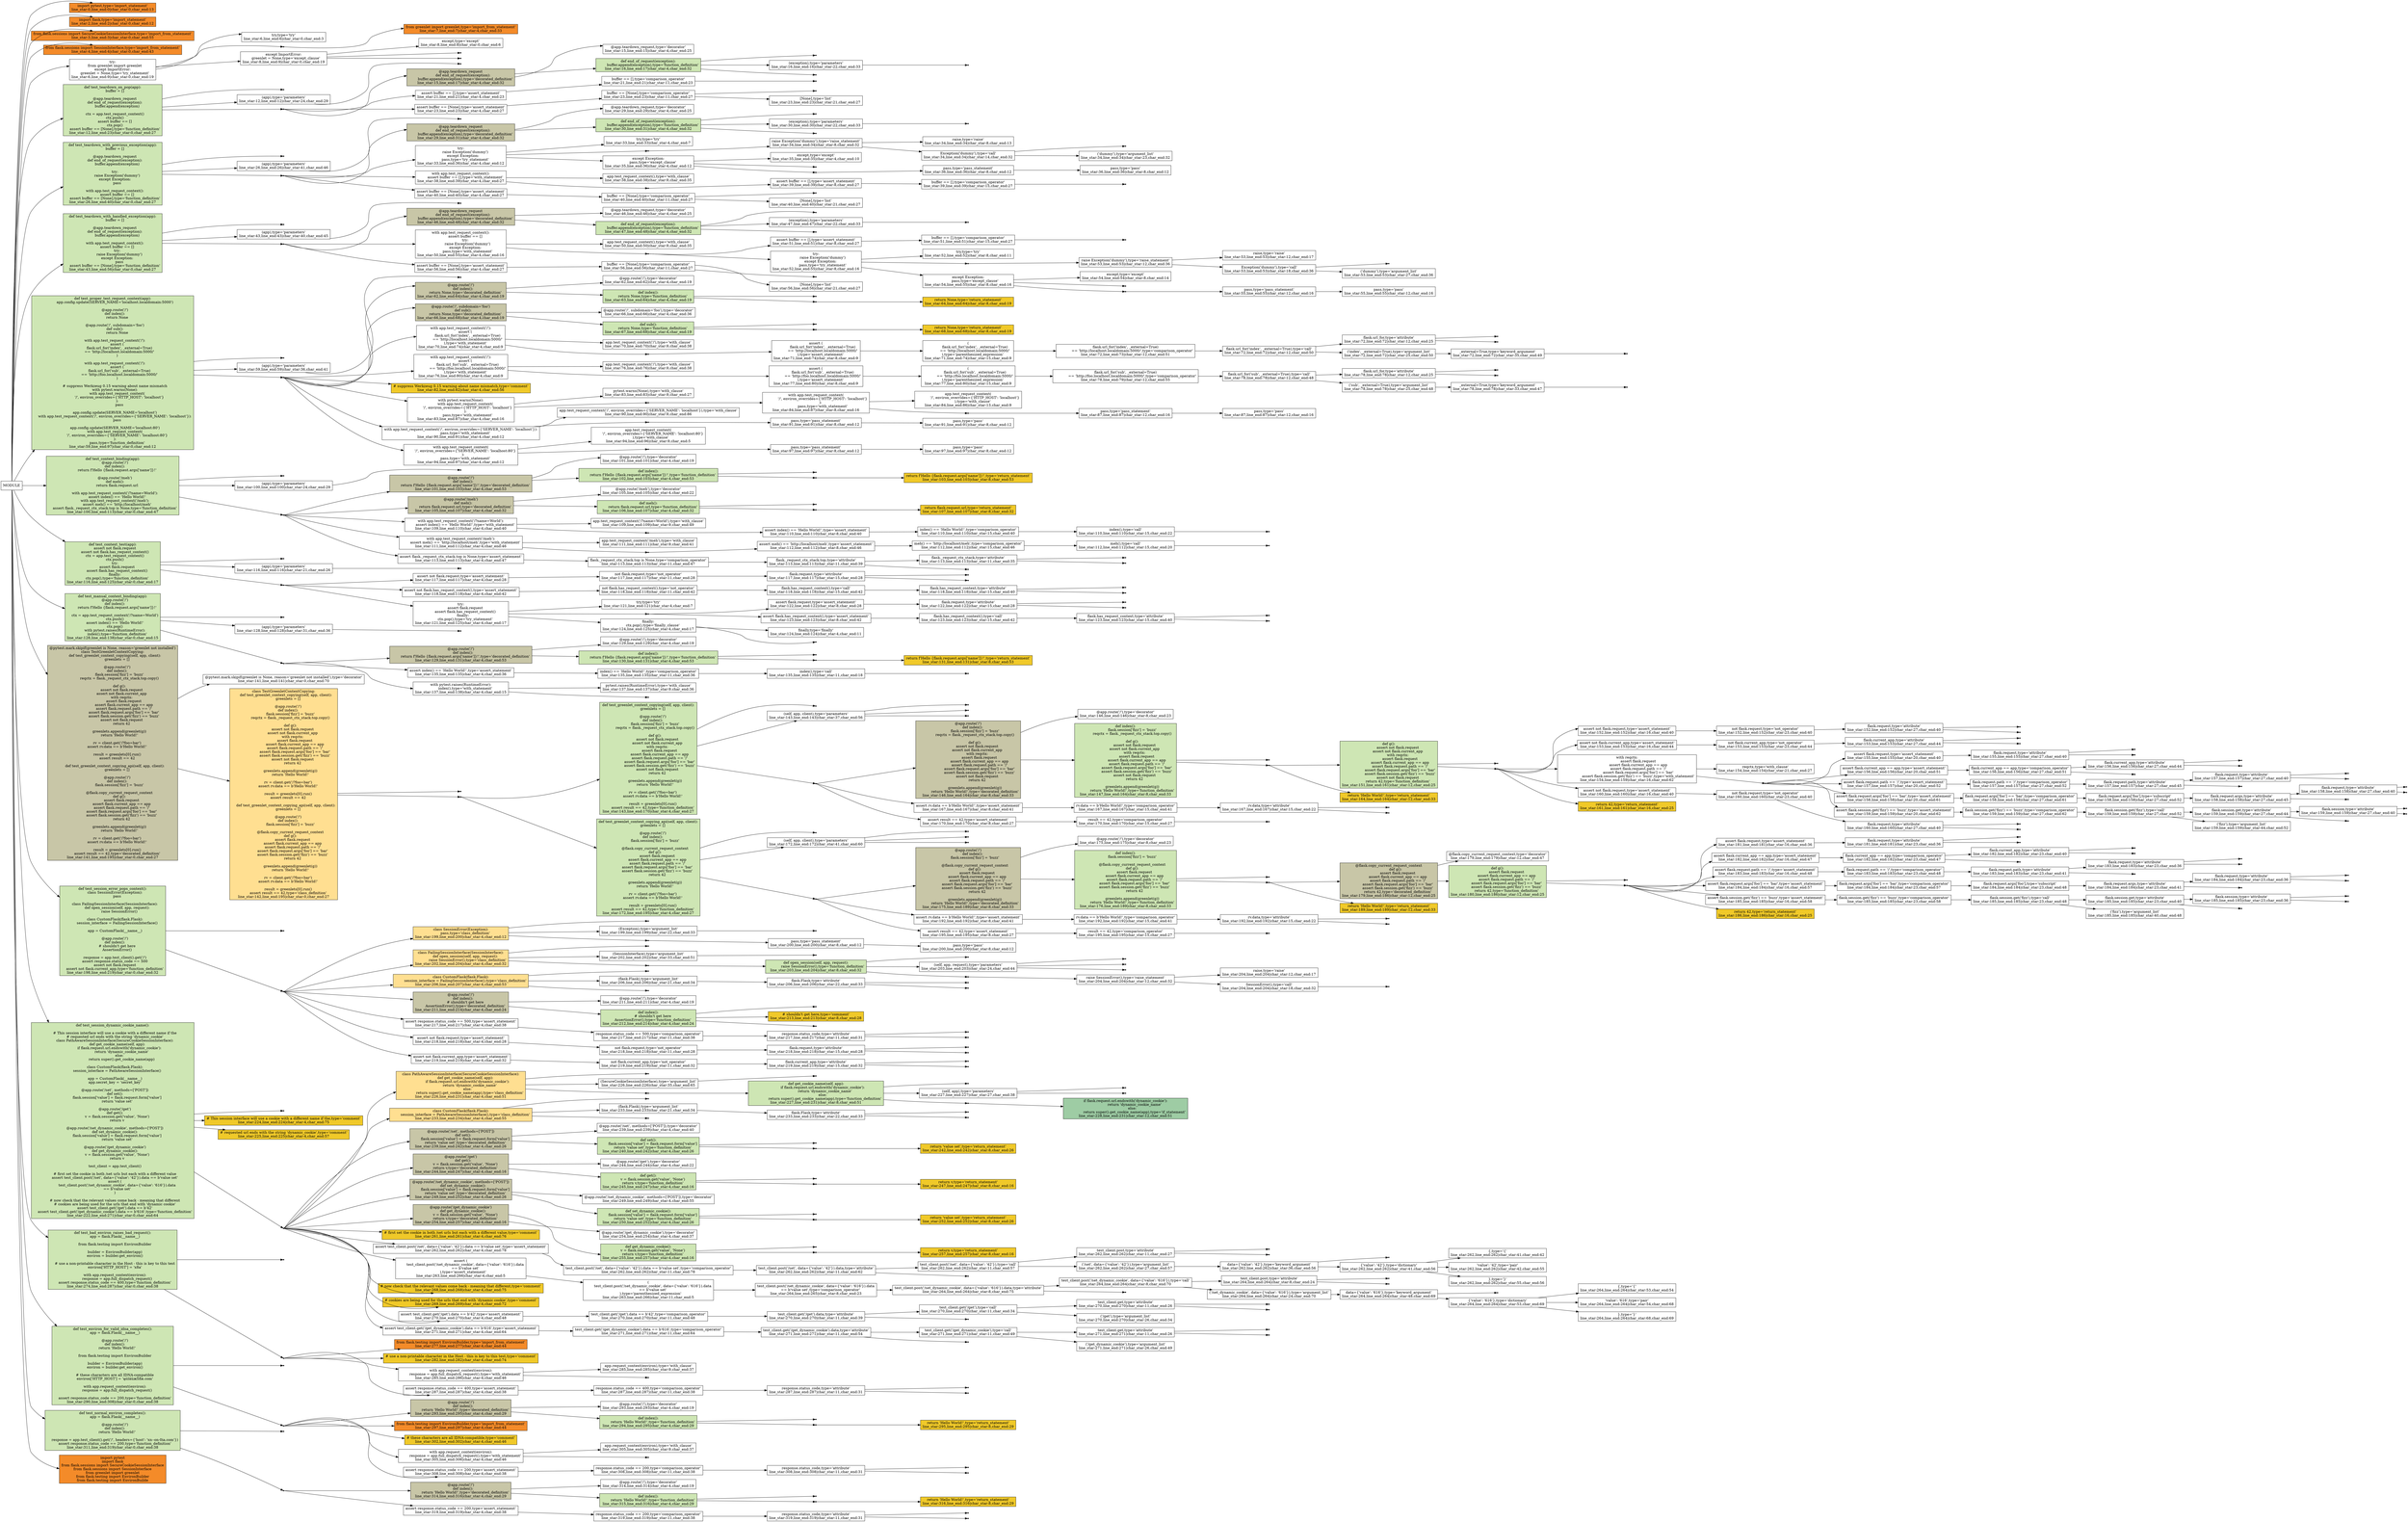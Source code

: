 digraph G{
rankdir="LR";
"MODULE"[shape="box",fillcolor="white",style=filled];
"import pytest,type='import_statement'\nline_star:0,line_end:0|char_star:0,char_end:13"[shape="box",fillcolor="#f48b29",style=filled];
"MODULE"->"import pytest,type='import_statement'\nline_star:0,line_end:0|char_star:0,char_end:13";
"import flask,type='import_statement'\nline_star:2,line_end:2|char_star:0,char_end:12"[shape="box",fillcolor="#f48b29",style=filled];
"MODULE"->"import flask,type='import_statement'\nline_star:2,line_end:2|char_star:0,char_end:12";
"from flask.sessions import SecureCookieSessionInterface,type='import_from_statement'\nline_star:3,line_end:3|char_star:0,char_end:55"[shape="box",fillcolor="#f48b29",style=filled];
"MODULE"->"from flask.sessions import SecureCookieSessionInterface,type='import_from_statement'\nline_star:3,line_end:3|char_star:0,char_end:55";
"from flask.sessions import SessionInterface,type='import_from_statement'\nline_star:4,line_end:4|char_star:0,char_end:43"[shape="box",fillcolor="#f48b29",style=filled];
"MODULE"->"from flask.sessions import SessionInterface,type='import_from_statement'\nline_star:4,line_end:4|char_star:0,char_end:43";
"try:\n    from greenlet import greenlet\nexcept ImportError:\n    greenlet = None,type='try_statement'\nline_star:6,line_end:9|char_star:0,char_end:19"[shape="box",fillcolor="white",style=filled];
"MODULE"->"try:\n    from greenlet import greenlet\nexcept ImportError:\n    greenlet = None,type='try_statement'\nline_star:6,line_end:9|char_star:0,char_end:19";
"try,type='try'\nline_star:6,line_end:6|char_star:0,char_end:3"[shape="box",fillcolor="white",style=filled];
"try:\n    from greenlet import greenlet\nexcept ImportError:\n    greenlet = None,type='try_statement'\nline_star:6,line_end:9|char_star:0,char_end:19"->"try,type='try'\nline_star:6,line_end:6|char_star:0,char_end:3";
"type='INFORMATION BLOCK'\nline_star:7,line_end:7|char_star:4,char_end:33"[shape="point",fillcolor="#121013",style=filled];
"try:\n    from greenlet import greenlet\nexcept ImportError:\n    greenlet = None,type='try_statement'\nline_star:6,line_end:9|char_star:0,char_end:19"->"type='INFORMATION BLOCK'\nline_star:7,line_end:7|char_star:4,char_end:33";
"from greenlet import greenlet,type='import_from_statement'\nline_star:7,line_end:7|char_star:4,char_end:33"[shape="box",fillcolor="#f48b29",style=filled];
"type='INFORMATION BLOCK'\nline_star:7,line_end:7|char_star:4,char_end:33"->"from greenlet import greenlet,type='import_from_statement'\nline_star:7,line_end:7|char_star:4,char_end:33";
"except ImportError:\n    greenlet = None,type='except_clause'\nline_star:8,line_end:9|char_star:0,char_end:19"[shape="box",fillcolor="white",style=filled];
"try:\n    from greenlet import greenlet\nexcept ImportError:\n    greenlet = None,type='try_statement'\nline_star:6,line_end:9|char_star:0,char_end:19"->"except ImportError:\n    greenlet = None,type='except_clause'\nline_star:8,line_end:9|char_star:0,char_end:19";
"except,type='except'\nline_star:8,line_end:8|char_star:0,char_end:6"[shape="box",fillcolor="white",style=filled];
"except ImportError:\n    greenlet = None,type='except_clause'\nline_star:8,line_end:9|char_star:0,char_end:19"->"except,type='except'\nline_star:8,line_end:8|char_star:0,char_end:6";
"ImportError,type='identifier'\nline_star:8,line_end:8|char_star:7,char_end:18"[shape="point",fillcolor="#121013",style=filled];
"except ImportError:\n    greenlet = None,type='except_clause'\nline_star:8,line_end:9|char_star:0,char_end:19"->"ImportError,type='identifier'\nline_star:8,line_end:8|char_star:7,char_end:18";
"type='INFORMATION BLOCK'\nline_star:9,line_end:9|char_star:4,char_end:19"[shape="point",fillcolor="#121013",style=filled];
"except ImportError:\n    greenlet = None,type='except_clause'\nline_star:8,line_end:9|char_star:0,char_end:19"->"type='INFORMATION BLOCK'\nline_star:9,line_end:9|char_star:4,char_end:19";
"def test_teardown_on_pop(app):\n    buffer = []\n\n    @app.teardown_request\n    def end_of_request(exception):\n        buffer.append(exception)\n\n    ctx = app.test_request_context()\n    ctx.push()\n    assert buffer == []\n    ctx.pop()\n    assert buffer == [None],type='function_definition'\nline_star:12,line_end:23|char_star:0,char_end:27"[shape="box",fillcolor="#cee6b4",style=filled];
"MODULE"->"def test_teardown_on_pop(app):\n    buffer = []\n\n    @app.teardown_request\n    def end_of_request(exception):\n        buffer.append(exception)\n\n    ctx = app.test_request_context()\n    ctx.push()\n    assert buffer == []\n    ctx.pop()\n    assert buffer == [None],type='function_definition'\nline_star:12,line_end:23|char_star:0,char_end:27";
"test_teardown_on_pop,type='identifier'\nline_star:12,line_end:12|char_star:4,char_end:24"[shape="point",fillcolor="#121013",style=filled];
"def test_teardown_on_pop(app):\n    buffer = []\n\n    @app.teardown_request\n    def end_of_request(exception):\n        buffer.append(exception)\n\n    ctx = app.test_request_context()\n    ctx.push()\n    assert buffer == []\n    ctx.pop()\n    assert buffer == [None],type='function_definition'\nline_star:12,line_end:23|char_star:0,char_end:27"->"test_teardown_on_pop,type='identifier'\nline_star:12,line_end:12|char_star:4,char_end:24";
"(app),type='parameters'\nline_star:12,line_end:12|char_star:24,char_end:29"[shape="box",fillcolor="white",style=filled];
"def test_teardown_on_pop(app):\n    buffer = []\n\n    @app.teardown_request\n    def end_of_request(exception):\n        buffer.append(exception)\n\n    ctx = app.test_request_context()\n    ctx.push()\n    assert buffer == []\n    ctx.pop()\n    assert buffer == [None],type='function_definition'\nline_star:12,line_end:23|char_star:0,char_end:27"->"(app),type='parameters'\nline_star:12,line_end:12|char_star:24,char_end:29";
"app,type='identifier'\nline_star:12,line_end:12|char_star:25,char_end:28"[shape="point",fillcolor="#121013",style=filled];
"(app),type='parameters'\nline_star:12,line_end:12|char_star:24,char_end:29"->"app,type='identifier'\nline_star:12,line_end:12|char_star:25,char_end:28";
"type='INFORMATION BLOCK'\nline_star:13,line_end:23|char_star:4,char_end:27"[shape="point",fillcolor="#121013",style=filled];
"def test_teardown_on_pop(app):\n    buffer = []\n\n    @app.teardown_request\n    def end_of_request(exception):\n        buffer.append(exception)\n\n    ctx = app.test_request_context()\n    ctx.push()\n    assert buffer == []\n    ctx.pop()\n    assert buffer == [None],type='function_definition'\nline_star:12,line_end:23|char_star:0,char_end:27"->"type='INFORMATION BLOCK'\nline_star:13,line_end:23|char_star:4,char_end:27";
"@app.teardown_request\n    def end_of_request(exception):\n        buffer.append(exception),type='decorated_definition'\nline_star:15,line_end:17|char_star:4,char_end:32"[shape="box",fillcolor="#c8c6a7",style=filled];
"type='INFORMATION BLOCK'\nline_star:13,line_end:23|char_star:4,char_end:27"->"@app.teardown_request\n    def end_of_request(exception):\n        buffer.append(exception),type='decorated_definition'\nline_star:15,line_end:17|char_star:4,char_end:32";
"@app.teardown_request,type='decorator'\nline_star:15,line_end:15|char_star:4,char_end:25"[shape="box",fillcolor="white",style=filled];
"@app.teardown_request\n    def end_of_request(exception):\n        buffer.append(exception),type='decorated_definition'\nline_star:15,line_end:17|char_star:4,char_end:32"->"@app.teardown_request,type='decorator'\nline_star:15,line_end:15|char_star:4,char_end:25";
"def end_of_request(exception):\n        buffer.append(exception),type='function_definition'\nline_star:16,line_end:17|char_star:4,char_end:32"[shape="box",fillcolor="#cee6b4",style=filled];
"@app.teardown_request\n    def end_of_request(exception):\n        buffer.append(exception),type='decorated_definition'\nline_star:15,line_end:17|char_star:4,char_end:32"->"def end_of_request(exception):\n        buffer.append(exception),type='function_definition'\nline_star:16,line_end:17|char_star:4,char_end:32";
"end_of_request,type='identifier'\nline_star:16,line_end:16|char_star:8,char_end:22"[shape="point",fillcolor="#121013",style=filled];
"def end_of_request(exception):\n        buffer.append(exception),type='function_definition'\nline_star:16,line_end:17|char_star:4,char_end:32"->"end_of_request,type='identifier'\nline_star:16,line_end:16|char_star:8,char_end:22";
"(exception),type='parameters'\nline_star:16,line_end:16|char_star:22,char_end:33"[shape="box",fillcolor="white",style=filled];
"def end_of_request(exception):\n        buffer.append(exception),type='function_definition'\nline_star:16,line_end:17|char_star:4,char_end:32"->"(exception),type='parameters'\nline_star:16,line_end:16|char_star:22,char_end:33";
"exception,type='identifier'\nline_star:16,line_end:16|char_star:23,char_end:32"[shape="point",fillcolor="#121013",style=filled];
"(exception),type='parameters'\nline_star:16,line_end:16|char_star:22,char_end:33"->"exception,type='identifier'\nline_star:16,line_end:16|char_star:23,char_end:32";
"type='INFORMATION BLOCK'\nline_star:17,line_end:17|char_star:8,char_end:32"[shape="point",fillcolor="#121013",style=filled];
"def end_of_request(exception):\n        buffer.append(exception),type='function_definition'\nline_star:16,line_end:17|char_star:4,char_end:32"->"type='INFORMATION BLOCK'\nline_star:17,line_end:17|char_star:8,char_end:32";
"assert buffer == [],type='assert_statement'\nline_star:21,line_end:21|char_star:4,char_end:23"[shape="box",fillcolor="white",style=filled];
"type='INFORMATION BLOCK'\nline_star:13,line_end:23|char_star:4,char_end:27"->"assert buffer == [],type='assert_statement'\nline_star:21,line_end:21|char_star:4,char_end:23";
"buffer == [],type='comparison_operator'\nline_star:21,line_end:21|char_star:11,char_end:23"[shape="box",fillcolor="white",style=filled];
"assert buffer == [],type='assert_statement'\nline_star:21,line_end:21|char_star:4,char_end:23"->"buffer == [],type='comparison_operator'\nline_star:21,line_end:21|char_star:11,char_end:23";
"buffer,type='identifier'\nline_star:21,line_end:21|char_star:11,char_end:17"[shape="point",fillcolor="#121013",style=filled];
"buffer == [],type='comparison_operator'\nline_star:21,line_end:21|char_star:11,char_end:23"->"buffer,type='identifier'\nline_star:21,line_end:21|char_star:11,char_end:17";
"assert buffer == [None],type='assert_statement'\nline_star:23,line_end:23|char_star:4,char_end:27"[shape="box",fillcolor="white",style=filled];
"type='INFORMATION BLOCK'\nline_star:13,line_end:23|char_star:4,char_end:27"->"assert buffer == [None],type='assert_statement'\nline_star:23,line_end:23|char_star:4,char_end:27";
"buffer == [None],type='comparison_operator'\nline_star:23,line_end:23|char_star:11,char_end:27"[shape="box",fillcolor="white",style=filled];
"assert buffer == [None],type='assert_statement'\nline_star:23,line_end:23|char_star:4,char_end:27"->"buffer == [None],type='comparison_operator'\nline_star:23,line_end:23|char_star:11,char_end:27";
"buffer,type='identifier'\nline_star:23,line_end:23|char_star:11,char_end:17"[shape="point",fillcolor="#121013",style=filled];
"buffer == [None],type='comparison_operator'\nline_star:23,line_end:23|char_star:11,char_end:27"->"buffer,type='identifier'\nline_star:23,line_end:23|char_star:11,char_end:17";
"[None],type='list'\nline_star:23,line_end:23|char_star:21,char_end:27"[shape="box",fillcolor="white",style=filled];
"buffer == [None],type='comparison_operator'\nline_star:23,line_end:23|char_star:11,char_end:27"->"[None],type='list'\nline_star:23,line_end:23|char_star:21,char_end:27";
"def test_teardown_with_previous_exception(app):\n    buffer = []\n\n    @app.teardown_request\n    def end_of_request(exception):\n        buffer.append(exception)\n\n    try:\n        raise Exception('dummy')\n    except Exception:\n        pass\n\n    with app.test_request_context():\n        assert buffer == []\n    assert buffer == [None],type='function_definition'\nline_star:26,line_end:40|char_star:0,char_end:27"[shape="box",fillcolor="#cee6b4",style=filled];
"MODULE"->"def test_teardown_with_previous_exception(app):\n    buffer = []\n\n    @app.teardown_request\n    def end_of_request(exception):\n        buffer.append(exception)\n\n    try:\n        raise Exception('dummy')\n    except Exception:\n        pass\n\n    with app.test_request_context():\n        assert buffer == []\n    assert buffer == [None],type='function_definition'\nline_star:26,line_end:40|char_star:0,char_end:27";
"test_teardown_with_previous_exception,type='identifier'\nline_star:26,line_end:26|char_star:4,char_end:41"[shape="point",fillcolor="#121013",style=filled];
"def test_teardown_with_previous_exception(app):\n    buffer = []\n\n    @app.teardown_request\n    def end_of_request(exception):\n        buffer.append(exception)\n\n    try:\n        raise Exception('dummy')\n    except Exception:\n        pass\n\n    with app.test_request_context():\n        assert buffer == []\n    assert buffer == [None],type='function_definition'\nline_star:26,line_end:40|char_star:0,char_end:27"->"test_teardown_with_previous_exception,type='identifier'\nline_star:26,line_end:26|char_star:4,char_end:41";
"(app),type='parameters'\nline_star:26,line_end:26|char_star:41,char_end:46"[shape="box",fillcolor="white",style=filled];
"def test_teardown_with_previous_exception(app):\n    buffer = []\n\n    @app.teardown_request\n    def end_of_request(exception):\n        buffer.append(exception)\n\n    try:\n        raise Exception('dummy')\n    except Exception:\n        pass\n\n    with app.test_request_context():\n        assert buffer == []\n    assert buffer == [None],type='function_definition'\nline_star:26,line_end:40|char_star:0,char_end:27"->"(app),type='parameters'\nline_star:26,line_end:26|char_star:41,char_end:46";
"app,type='identifier'\nline_star:26,line_end:26|char_star:42,char_end:45"[shape="point",fillcolor="#121013",style=filled];
"(app),type='parameters'\nline_star:26,line_end:26|char_star:41,char_end:46"->"app,type='identifier'\nline_star:26,line_end:26|char_star:42,char_end:45";
"type='INFORMATION BLOCK'\nline_star:27,line_end:40|char_star:4,char_end:27"[shape="point",fillcolor="#121013",style=filled];
"def test_teardown_with_previous_exception(app):\n    buffer = []\n\n    @app.teardown_request\n    def end_of_request(exception):\n        buffer.append(exception)\n\n    try:\n        raise Exception('dummy')\n    except Exception:\n        pass\n\n    with app.test_request_context():\n        assert buffer == []\n    assert buffer == [None],type='function_definition'\nline_star:26,line_end:40|char_star:0,char_end:27"->"type='INFORMATION BLOCK'\nline_star:27,line_end:40|char_star:4,char_end:27";
"@app.teardown_request\n    def end_of_request(exception):\n        buffer.append(exception),type='decorated_definition'\nline_star:29,line_end:31|char_star:4,char_end:32"[shape="box",fillcolor="#c8c6a7",style=filled];
"type='INFORMATION BLOCK'\nline_star:27,line_end:40|char_star:4,char_end:27"->"@app.teardown_request\n    def end_of_request(exception):\n        buffer.append(exception),type='decorated_definition'\nline_star:29,line_end:31|char_star:4,char_end:32";
"@app.teardown_request,type='decorator'\nline_star:29,line_end:29|char_star:4,char_end:25"[shape="box",fillcolor="white",style=filled];
"@app.teardown_request\n    def end_of_request(exception):\n        buffer.append(exception),type='decorated_definition'\nline_star:29,line_end:31|char_star:4,char_end:32"->"@app.teardown_request,type='decorator'\nline_star:29,line_end:29|char_star:4,char_end:25";
"def end_of_request(exception):\n        buffer.append(exception),type='function_definition'\nline_star:30,line_end:31|char_star:4,char_end:32"[shape="box",fillcolor="#cee6b4",style=filled];
"@app.teardown_request\n    def end_of_request(exception):\n        buffer.append(exception),type='decorated_definition'\nline_star:29,line_end:31|char_star:4,char_end:32"->"def end_of_request(exception):\n        buffer.append(exception),type='function_definition'\nline_star:30,line_end:31|char_star:4,char_end:32";
"end_of_request,type='identifier'\nline_star:30,line_end:30|char_star:8,char_end:22"[shape="point",fillcolor="#121013",style=filled];
"def end_of_request(exception):\n        buffer.append(exception),type='function_definition'\nline_star:30,line_end:31|char_star:4,char_end:32"->"end_of_request,type='identifier'\nline_star:30,line_end:30|char_star:8,char_end:22";
"(exception),type='parameters'\nline_star:30,line_end:30|char_star:22,char_end:33"[shape="box",fillcolor="white",style=filled];
"def end_of_request(exception):\n        buffer.append(exception),type='function_definition'\nline_star:30,line_end:31|char_star:4,char_end:32"->"(exception),type='parameters'\nline_star:30,line_end:30|char_star:22,char_end:33";
"exception,type='identifier'\nline_star:30,line_end:30|char_star:23,char_end:32"[shape="point",fillcolor="#121013",style=filled];
"(exception),type='parameters'\nline_star:30,line_end:30|char_star:22,char_end:33"->"exception,type='identifier'\nline_star:30,line_end:30|char_star:23,char_end:32";
"type='INFORMATION BLOCK'\nline_star:31,line_end:31|char_star:8,char_end:32"[shape="point",fillcolor="#121013",style=filled];
"def end_of_request(exception):\n        buffer.append(exception),type='function_definition'\nline_star:30,line_end:31|char_star:4,char_end:32"->"type='INFORMATION BLOCK'\nline_star:31,line_end:31|char_star:8,char_end:32";
"try:\n        raise Exception('dummy')\n    except Exception:\n        pass,type='try_statement'\nline_star:33,line_end:36|char_star:4,char_end:12"[shape="box",fillcolor="white",style=filled];
"type='INFORMATION BLOCK'\nline_star:27,line_end:40|char_star:4,char_end:27"->"try:\n        raise Exception('dummy')\n    except Exception:\n        pass,type='try_statement'\nline_star:33,line_end:36|char_star:4,char_end:12";
"try,type='try'\nline_star:33,line_end:33|char_star:4,char_end:7"[shape="box",fillcolor="white",style=filled];
"try:\n        raise Exception('dummy')\n    except Exception:\n        pass,type='try_statement'\nline_star:33,line_end:36|char_star:4,char_end:12"->"try,type='try'\nline_star:33,line_end:33|char_star:4,char_end:7";
"type='INFORMATION BLOCK'\nline_star:34,line_end:34|char_star:8,char_end:32"[shape="point",fillcolor="#121013",style=filled];
"try:\n        raise Exception('dummy')\n    except Exception:\n        pass,type='try_statement'\nline_star:33,line_end:36|char_star:4,char_end:12"->"type='INFORMATION BLOCK'\nline_star:34,line_end:34|char_star:8,char_end:32";
"raise Exception('dummy'),type='raise_statement'\nline_star:34,line_end:34|char_star:8,char_end:32"[shape="box",fillcolor="white",style=filled];
"type='INFORMATION BLOCK'\nline_star:34,line_end:34|char_star:8,char_end:32"->"raise Exception('dummy'),type='raise_statement'\nline_star:34,line_end:34|char_star:8,char_end:32";
"raise,type='raise'\nline_star:34,line_end:34|char_star:8,char_end:13"[shape="box",fillcolor="white",style=filled];
"raise Exception('dummy'),type='raise_statement'\nline_star:34,line_end:34|char_star:8,char_end:32"->"raise,type='raise'\nline_star:34,line_end:34|char_star:8,char_end:13";
"Exception('dummy'),type='call'\nline_star:34,line_end:34|char_star:14,char_end:32"[shape="box",fillcolor="white",style=filled];
"raise Exception('dummy'),type='raise_statement'\nline_star:34,line_end:34|char_star:8,char_end:32"->"Exception('dummy'),type='call'\nline_star:34,line_end:34|char_star:14,char_end:32";
"Exception,type='identifier'\nline_star:34,line_end:34|char_star:14,char_end:23"[shape="point",fillcolor="#121013",style=filled];
"Exception('dummy'),type='call'\nline_star:34,line_end:34|char_star:14,char_end:32"->"Exception,type='identifier'\nline_star:34,line_end:34|char_star:14,char_end:23";
"('dummy'),type='argument_list'\nline_star:34,line_end:34|char_star:23,char_end:32"[shape="box",fillcolor="white",style=filled];
"Exception('dummy'),type='call'\nline_star:34,line_end:34|char_star:14,char_end:32"->"('dummy'),type='argument_list'\nline_star:34,line_end:34|char_star:23,char_end:32";
"except Exception:\n        pass,type='except_clause'\nline_star:35,line_end:36|char_star:4,char_end:12"[shape="box",fillcolor="white",style=filled];
"try:\n        raise Exception('dummy')\n    except Exception:\n        pass,type='try_statement'\nline_star:33,line_end:36|char_star:4,char_end:12"->"except Exception:\n        pass,type='except_clause'\nline_star:35,line_end:36|char_star:4,char_end:12";
"except,type='except'\nline_star:35,line_end:35|char_star:4,char_end:10"[shape="box",fillcolor="white",style=filled];
"except Exception:\n        pass,type='except_clause'\nline_star:35,line_end:36|char_star:4,char_end:12"->"except,type='except'\nline_star:35,line_end:35|char_star:4,char_end:10";
"Exception,type='identifier'\nline_star:35,line_end:35|char_star:11,char_end:20"[shape="point",fillcolor="#121013",style=filled];
"except Exception:\n        pass,type='except_clause'\nline_star:35,line_end:36|char_star:4,char_end:12"->"Exception,type='identifier'\nline_star:35,line_end:35|char_star:11,char_end:20";
"type='INFORMATION BLOCK'\nline_star:36,line_end:36|char_star:8,char_end:12"[shape="point",fillcolor="#121013",style=filled];
"except Exception:\n        pass,type='except_clause'\nline_star:35,line_end:36|char_star:4,char_end:12"->"type='INFORMATION BLOCK'\nline_star:36,line_end:36|char_star:8,char_end:12";
"pass,type='pass_statement'\nline_star:36,line_end:36|char_star:8,char_end:12"[shape="box",fillcolor="white",style=filled];
"type='INFORMATION BLOCK'\nline_star:36,line_end:36|char_star:8,char_end:12"->"pass,type='pass_statement'\nline_star:36,line_end:36|char_star:8,char_end:12";
"pass,type='pass'\nline_star:36,line_end:36|char_star:8,char_end:12"[shape="box",fillcolor="white",style=filled];
"pass,type='pass_statement'\nline_star:36,line_end:36|char_star:8,char_end:12"->"pass,type='pass'\nline_star:36,line_end:36|char_star:8,char_end:12";
"with app.test_request_context():\n        assert buffer == [],type='with_statement'\nline_star:38,line_end:39|char_star:4,char_end:27"[shape="box",fillcolor="white",style=filled];
"type='INFORMATION BLOCK'\nline_star:27,line_end:40|char_star:4,char_end:27"->"with app.test_request_context():\n        assert buffer == [],type='with_statement'\nline_star:38,line_end:39|char_star:4,char_end:27";
"app.test_request_context(),type='with_clause'\nline_star:38,line_end:38|char_star:9,char_end:35"[shape="box",fillcolor="white",style=filled];
"with app.test_request_context():\n        assert buffer == [],type='with_statement'\nline_star:38,line_end:39|char_star:4,char_end:27"->"app.test_request_context(),type='with_clause'\nline_star:38,line_end:38|char_star:9,char_end:35";
"type='INFORMATION BLOCK'\nline_star:39,line_end:39|char_star:8,char_end:27"[shape="point",fillcolor="#121013",style=filled];
"with app.test_request_context():\n        assert buffer == [],type='with_statement'\nline_star:38,line_end:39|char_star:4,char_end:27"->"type='INFORMATION BLOCK'\nline_star:39,line_end:39|char_star:8,char_end:27";
"assert buffer == [],type='assert_statement'\nline_star:39,line_end:39|char_star:8,char_end:27"[shape="box",fillcolor="white",style=filled];
"type='INFORMATION BLOCK'\nline_star:39,line_end:39|char_star:8,char_end:27"->"assert buffer == [],type='assert_statement'\nline_star:39,line_end:39|char_star:8,char_end:27";
"buffer == [],type='comparison_operator'\nline_star:39,line_end:39|char_star:15,char_end:27"[shape="box",fillcolor="white",style=filled];
"assert buffer == [],type='assert_statement'\nline_star:39,line_end:39|char_star:8,char_end:27"->"buffer == [],type='comparison_operator'\nline_star:39,line_end:39|char_star:15,char_end:27";
"buffer,type='identifier'\nline_star:39,line_end:39|char_star:15,char_end:21"[shape="point",fillcolor="#121013",style=filled];
"buffer == [],type='comparison_operator'\nline_star:39,line_end:39|char_star:15,char_end:27"->"buffer,type='identifier'\nline_star:39,line_end:39|char_star:15,char_end:21";
"assert buffer == [None],type='assert_statement'\nline_star:40,line_end:40|char_star:4,char_end:27"[shape="box",fillcolor="white",style=filled];
"type='INFORMATION BLOCK'\nline_star:27,line_end:40|char_star:4,char_end:27"->"assert buffer == [None],type='assert_statement'\nline_star:40,line_end:40|char_star:4,char_end:27";
"buffer == [None],type='comparison_operator'\nline_star:40,line_end:40|char_star:11,char_end:27"[shape="box",fillcolor="white",style=filled];
"assert buffer == [None],type='assert_statement'\nline_star:40,line_end:40|char_star:4,char_end:27"->"buffer == [None],type='comparison_operator'\nline_star:40,line_end:40|char_star:11,char_end:27";
"buffer,type='identifier'\nline_star:40,line_end:40|char_star:11,char_end:17"[shape="point",fillcolor="#121013",style=filled];
"buffer == [None],type='comparison_operator'\nline_star:40,line_end:40|char_star:11,char_end:27"->"buffer,type='identifier'\nline_star:40,line_end:40|char_star:11,char_end:17";
"[None],type='list'\nline_star:40,line_end:40|char_star:21,char_end:27"[shape="box",fillcolor="white",style=filled];
"buffer == [None],type='comparison_operator'\nline_star:40,line_end:40|char_star:11,char_end:27"->"[None],type='list'\nline_star:40,line_end:40|char_star:21,char_end:27";
"def test_teardown_with_handled_exception(app):\n    buffer = []\n\n    @app.teardown_request\n    def end_of_request(exception):\n        buffer.append(exception)\n\n    with app.test_request_context():\n        assert buffer == []\n        try:\n            raise Exception('dummy')\n        except Exception:\n            pass\n    assert buffer == [None],type='function_definition'\nline_star:43,line_end:56|char_star:0,char_end:27"[shape="box",fillcolor="#cee6b4",style=filled];
"MODULE"->"def test_teardown_with_handled_exception(app):\n    buffer = []\n\n    @app.teardown_request\n    def end_of_request(exception):\n        buffer.append(exception)\n\n    with app.test_request_context():\n        assert buffer == []\n        try:\n            raise Exception('dummy')\n        except Exception:\n            pass\n    assert buffer == [None],type='function_definition'\nline_star:43,line_end:56|char_star:0,char_end:27";
"test_teardown_with_handled_exception,type='identifier'\nline_star:43,line_end:43|char_star:4,char_end:40"[shape="point",fillcolor="#121013",style=filled];
"def test_teardown_with_handled_exception(app):\n    buffer = []\n\n    @app.teardown_request\n    def end_of_request(exception):\n        buffer.append(exception)\n\n    with app.test_request_context():\n        assert buffer == []\n        try:\n            raise Exception('dummy')\n        except Exception:\n            pass\n    assert buffer == [None],type='function_definition'\nline_star:43,line_end:56|char_star:0,char_end:27"->"test_teardown_with_handled_exception,type='identifier'\nline_star:43,line_end:43|char_star:4,char_end:40";
"(app),type='parameters'\nline_star:43,line_end:43|char_star:40,char_end:45"[shape="box",fillcolor="white",style=filled];
"def test_teardown_with_handled_exception(app):\n    buffer = []\n\n    @app.teardown_request\n    def end_of_request(exception):\n        buffer.append(exception)\n\n    with app.test_request_context():\n        assert buffer == []\n        try:\n            raise Exception('dummy')\n        except Exception:\n            pass\n    assert buffer == [None],type='function_definition'\nline_star:43,line_end:56|char_star:0,char_end:27"->"(app),type='parameters'\nline_star:43,line_end:43|char_star:40,char_end:45";
"app,type='identifier'\nline_star:43,line_end:43|char_star:41,char_end:44"[shape="point",fillcolor="#121013",style=filled];
"(app),type='parameters'\nline_star:43,line_end:43|char_star:40,char_end:45"->"app,type='identifier'\nline_star:43,line_end:43|char_star:41,char_end:44";
"type='INFORMATION BLOCK'\nline_star:44,line_end:56|char_star:4,char_end:27"[shape="point",fillcolor="#121013",style=filled];
"def test_teardown_with_handled_exception(app):\n    buffer = []\n\n    @app.teardown_request\n    def end_of_request(exception):\n        buffer.append(exception)\n\n    with app.test_request_context():\n        assert buffer == []\n        try:\n            raise Exception('dummy')\n        except Exception:\n            pass\n    assert buffer == [None],type='function_definition'\nline_star:43,line_end:56|char_star:0,char_end:27"->"type='INFORMATION BLOCK'\nline_star:44,line_end:56|char_star:4,char_end:27";
"@app.teardown_request\n    def end_of_request(exception):\n        buffer.append(exception),type='decorated_definition'\nline_star:46,line_end:48|char_star:4,char_end:32"[shape="box",fillcolor="#c8c6a7",style=filled];
"type='INFORMATION BLOCK'\nline_star:44,line_end:56|char_star:4,char_end:27"->"@app.teardown_request\n    def end_of_request(exception):\n        buffer.append(exception),type='decorated_definition'\nline_star:46,line_end:48|char_star:4,char_end:32";
"@app.teardown_request,type='decorator'\nline_star:46,line_end:46|char_star:4,char_end:25"[shape="box",fillcolor="white",style=filled];
"@app.teardown_request\n    def end_of_request(exception):\n        buffer.append(exception),type='decorated_definition'\nline_star:46,line_end:48|char_star:4,char_end:32"->"@app.teardown_request,type='decorator'\nline_star:46,line_end:46|char_star:4,char_end:25";
"def end_of_request(exception):\n        buffer.append(exception),type='function_definition'\nline_star:47,line_end:48|char_star:4,char_end:32"[shape="box",fillcolor="#cee6b4",style=filled];
"@app.teardown_request\n    def end_of_request(exception):\n        buffer.append(exception),type='decorated_definition'\nline_star:46,line_end:48|char_star:4,char_end:32"->"def end_of_request(exception):\n        buffer.append(exception),type='function_definition'\nline_star:47,line_end:48|char_star:4,char_end:32";
"end_of_request,type='identifier'\nline_star:47,line_end:47|char_star:8,char_end:22"[shape="point",fillcolor="#121013",style=filled];
"def end_of_request(exception):\n        buffer.append(exception),type='function_definition'\nline_star:47,line_end:48|char_star:4,char_end:32"->"end_of_request,type='identifier'\nline_star:47,line_end:47|char_star:8,char_end:22";
"(exception),type='parameters'\nline_star:47,line_end:47|char_star:22,char_end:33"[shape="box",fillcolor="white",style=filled];
"def end_of_request(exception):\n        buffer.append(exception),type='function_definition'\nline_star:47,line_end:48|char_star:4,char_end:32"->"(exception),type='parameters'\nline_star:47,line_end:47|char_star:22,char_end:33";
"exception,type='identifier'\nline_star:47,line_end:47|char_star:23,char_end:32"[shape="point",fillcolor="#121013",style=filled];
"(exception),type='parameters'\nline_star:47,line_end:47|char_star:22,char_end:33"->"exception,type='identifier'\nline_star:47,line_end:47|char_star:23,char_end:32";
"type='INFORMATION BLOCK'\nline_star:48,line_end:48|char_star:8,char_end:32"[shape="point",fillcolor="#121013",style=filled];
"def end_of_request(exception):\n        buffer.append(exception),type='function_definition'\nline_star:47,line_end:48|char_star:4,char_end:32"->"type='INFORMATION BLOCK'\nline_star:48,line_end:48|char_star:8,char_end:32";
"with app.test_request_context():\n        assert buffer == []\n        try:\n            raise Exception('dummy')\n        except Exception:\n            pass,type='with_statement'\nline_star:50,line_end:55|char_star:4,char_end:16"[shape="box",fillcolor="white",style=filled];
"type='INFORMATION BLOCK'\nline_star:44,line_end:56|char_star:4,char_end:27"->"with app.test_request_context():\n        assert buffer == []\n        try:\n            raise Exception('dummy')\n        except Exception:\n            pass,type='with_statement'\nline_star:50,line_end:55|char_star:4,char_end:16";
"app.test_request_context(),type='with_clause'\nline_star:50,line_end:50|char_star:9,char_end:35"[shape="box",fillcolor="white",style=filled];
"with app.test_request_context():\n        assert buffer == []\n        try:\n            raise Exception('dummy')\n        except Exception:\n            pass,type='with_statement'\nline_star:50,line_end:55|char_star:4,char_end:16"->"app.test_request_context(),type='with_clause'\nline_star:50,line_end:50|char_star:9,char_end:35";
"type='INFORMATION BLOCK'\nline_star:51,line_end:55|char_star:8,char_end:16"[shape="point",fillcolor="#121013",style=filled];
"with app.test_request_context():\n        assert buffer == []\n        try:\n            raise Exception('dummy')\n        except Exception:\n            pass,type='with_statement'\nline_star:50,line_end:55|char_star:4,char_end:16"->"type='INFORMATION BLOCK'\nline_star:51,line_end:55|char_star:8,char_end:16";
"assert buffer == [],type='assert_statement'\nline_star:51,line_end:51|char_star:8,char_end:27"[shape="box",fillcolor="white",style=filled];
"type='INFORMATION BLOCK'\nline_star:51,line_end:55|char_star:8,char_end:16"->"assert buffer == [],type='assert_statement'\nline_star:51,line_end:51|char_star:8,char_end:27";
"buffer == [],type='comparison_operator'\nline_star:51,line_end:51|char_star:15,char_end:27"[shape="box",fillcolor="white",style=filled];
"assert buffer == [],type='assert_statement'\nline_star:51,line_end:51|char_star:8,char_end:27"->"buffer == [],type='comparison_operator'\nline_star:51,line_end:51|char_star:15,char_end:27";
"buffer,type='identifier'\nline_star:51,line_end:51|char_star:15,char_end:21"[shape="point",fillcolor="#121013",style=filled];
"buffer == [],type='comparison_operator'\nline_star:51,line_end:51|char_star:15,char_end:27"->"buffer,type='identifier'\nline_star:51,line_end:51|char_star:15,char_end:21";
"try:\n            raise Exception('dummy')\n        except Exception:\n            pass,type='try_statement'\nline_star:52,line_end:55|char_star:8,char_end:16"[shape="box",fillcolor="white",style=filled];
"type='INFORMATION BLOCK'\nline_star:51,line_end:55|char_star:8,char_end:16"->"try:\n            raise Exception('dummy')\n        except Exception:\n            pass,type='try_statement'\nline_star:52,line_end:55|char_star:8,char_end:16";
"try,type='try'\nline_star:52,line_end:52|char_star:8,char_end:11"[shape="box",fillcolor="white",style=filled];
"try:\n            raise Exception('dummy')\n        except Exception:\n            pass,type='try_statement'\nline_star:52,line_end:55|char_star:8,char_end:16"->"try,type='try'\nline_star:52,line_end:52|char_star:8,char_end:11";
"type='INFORMATION BLOCK'\nline_star:53,line_end:53|char_star:12,char_end:36"[shape="point",fillcolor="#121013",style=filled];
"try:\n            raise Exception('dummy')\n        except Exception:\n            pass,type='try_statement'\nline_star:52,line_end:55|char_star:8,char_end:16"->"type='INFORMATION BLOCK'\nline_star:53,line_end:53|char_star:12,char_end:36";
"raise Exception('dummy'),type='raise_statement'\nline_star:53,line_end:53|char_star:12,char_end:36"[shape="box",fillcolor="white",style=filled];
"type='INFORMATION BLOCK'\nline_star:53,line_end:53|char_star:12,char_end:36"->"raise Exception('dummy'),type='raise_statement'\nline_star:53,line_end:53|char_star:12,char_end:36";
"raise,type='raise'\nline_star:53,line_end:53|char_star:12,char_end:17"[shape="box",fillcolor="white",style=filled];
"raise Exception('dummy'),type='raise_statement'\nline_star:53,line_end:53|char_star:12,char_end:36"->"raise,type='raise'\nline_star:53,line_end:53|char_star:12,char_end:17";
"Exception('dummy'),type='call'\nline_star:53,line_end:53|char_star:18,char_end:36"[shape="box",fillcolor="white",style=filled];
"raise Exception('dummy'),type='raise_statement'\nline_star:53,line_end:53|char_star:12,char_end:36"->"Exception('dummy'),type='call'\nline_star:53,line_end:53|char_star:18,char_end:36";
"Exception,type='identifier'\nline_star:53,line_end:53|char_star:18,char_end:27"[shape="point",fillcolor="#121013",style=filled];
"Exception('dummy'),type='call'\nline_star:53,line_end:53|char_star:18,char_end:36"->"Exception,type='identifier'\nline_star:53,line_end:53|char_star:18,char_end:27";
"('dummy'),type='argument_list'\nline_star:53,line_end:53|char_star:27,char_end:36"[shape="box",fillcolor="white",style=filled];
"Exception('dummy'),type='call'\nline_star:53,line_end:53|char_star:18,char_end:36"->"('dummy'),type='argument_list'\nline_star:53,line_end:53|char_star:27,char_end:36";
"except Exception:\n            pass,type='except_clause'\nline_star:54,line_end:55|char_star:8,char_end:16"[shape="box",fillcolor="white",style=filled];
"try:\n            raise Exception('dummy')\n        except Exception:\n            pass,type='try_statement'\nline_star:52,line_end:55|char_star:8,char_end:16"->"except Exception:\n            pass,type='except_clause'\nline_star:54,line_end:55|char_star:8,char_end:16";
"except,type='except'\nline_star:54,line_end:54|char_star:8,char_end:14"[shape="box",fillcolor="white",style=filled];
"except Exception:\n            pass,type='except_clause'\nline_star:54,line_end:55|char_star:8,char_end:16"->"except,type='except'\nline_star:54,line_end:54|char_star:8,char_end:14";
"Exception,type='identifier'\nline_star:54,line_end:54|char_star:15,char_end:24"[shape="point",fillcolor="#121013",style=filled];
"except Exception:\n            pass,type='except_clause'\nline_star:54,line_end:55|char_star:8,char_end:16"->"Exception,type='identifier'\nline_star:54,line_end:54|char_star:15,char_end:24";
"type='INFORMATION BLOCK'\nline_star:55,line_end:55|char_star:12,char_end:16"[shape="point",fillcolor="#121013",style=filled];
"except Exception:\n            pass,type='except_clause'\nline_star:54,line_end:55|char_star:8,char_end:16"->"type='INFORMATION BLOCK'\nline_star:55,line_end:55|char_star:12,char_end:16";
"pass,type='pass_statement'\nline_star:55,line_end:55|char_star:12,char_end:16"[shape="box",fillcolor="white",style=filled];
"type='INFORMATION BLOCK'\nline_star:55,line_end:55|char_star:12,char_end:16"->"pass,type='pass_statement'\nline_star:55,line_end:55|char_star:12,char_end:16";
"pass,type='pass'\nline_star:55,line_end:55|char_star:12,char_end:16"[shape="box",fillcolor="white",style=filled];
"pass,type='pass_statement'\nline_star:55,line_end:55|char_star:12,char_end:16"->"pass,type='pass'\nline_star:55,line_end:55|char_star:12,char_end:16";
"assert buffer == [None],type='assert_statement'\nline_star:56,line_end:56|char_star:4,char_end:27"[shape="box",fillcolor="white",style=filled];
"type='INFORMATION BLOCK'\nline_star:44,line_end:56|char_star:4,char_end:27"->"assert buffer == [None],type='assert_statement'\nline_star:56,line_end:56|char_star:4,char_end:27";
"buffer == [None],type='comparison_operator'\nline_star:56,line_end:56|char_star:11,char_end:27"[shape="box",fillcolor="white",style=filled];
"assert buffer == [None],type='assert_statement'\nline_star:56,line_end:56|char_star:4,char_end:27"->"buffer == [None],type='comparison_operator'\nline_star:56,line_end:56|char_star:11,char_end:27";
"buffer,type='identifier'\nline_star:56,line_end:56|char_star:11,char_end:17"[shape="point",fillcolor="#121013",style=filled];
"buffer == [None],type='comparison_operator'\nline_star:56,line_end:56|char_star:11,char_end:27"->"buffer,type='identifier'\nline_star:56,line_end:56|char_star:11,char_end:17";
"[None],type='list'\nline_star:56,line_end:56|char_star:21,char_end:27"[shape="box",fillcolor="white",style=filled];
"buffer == [None],type='comparison_operator'\nline_star:56,line_end:56|char_star:11,char_end:27"->"[None],type='list'\nline_star:56,line_end:56|char_star:21,char_end:27";
"def test_proper_test_request_context(app):\n    app.config.update(SERVER_NAME='localhost.localdomain:5000')\n\n    @app.route('/')\n    def index():\n        return None\n\n    @app.route('/', subdomain='foo')\n    def sub():\n        return None\n\n    with app.test_request_context('/'):\n        assert (\n            flask.url_for('index', _external=True)\n            == 'http://localhost.localdomain:5000/'\n        )\n\n    with app.test_request_context('/'):\n        assert (\n            flask.url_for('sub', _external=True)\n            == 'http://foo.localhost.localdomain:5000/'\n        )\n\n    # suppress Werkzeug 0.15 warning about name mismatch\n    with pytest.warns(None):\n        with app.test_request_context(\n            '/', environ_overrides={'HTTP_HOST': 'localhost'}\n        ):\n            pass\n\n    app.config.update(SERVER_NAME='localhost')\n    with app.test_request_context('/', environ_overrides={'SERVER_NAME': 'localhost'}):\n        pass\n\n    app.config.update(SERVER_NAME='localhost:80')\n    with app.test_request_context(\n        '/', environ_overrides={'SERVER_NAME': 'localhost:80'}\n    ):\n        pass,type='function_definition'\nline_star:59,line_end:97|char_star:0,char_end:12"[shape="box",fillcolor="#cee6b4",style=filled];
"MODULE"->"def test_proper_test_request_context(app):\n    app.config.update(SERVER_NAME='localhost.localdomain:5000')\n\n    @app.route('/')\n    def index():\n        return None\n\n    @app.route('/', subdomain='foo')\n    def sub():\n        return None\n\n    with app.test_request_context('/'):\n        assert (\n            flask.url_for('index', _external=True)\n            == 'http://localhost.localdomain:5000/'\n        )\n\n    with app.test_request_context('/'):\n        assert (\n            flask.url_for('sub', _external=True)\n            == 'http://foo.localhost.localdomain:5000/'\n        )\n\n    # suppress Werkzeug 0.15 warning about name mismatch\n    with pytest.warns(None):\n        with app.test_request_context(\n            '/', environ_overrides={'HTTP_HOST': 'localhost'}\n        ):\n            pass\n\n    app.config.update(SERVER_NAME='localhost')\n    with app.test_request_context('/', environ_overrides={'SERVER_NAME': 'localhost'}):\n        pass\n\n    app.config.update(SERVER_NAME='localhost:80')\n    with app.test_request_context(\n        '/', environ_overrides={'SERVER_NAME': 'localhost:80'}\n    ):\n        pass,type='function_definition'\nline_star:59,line_end:97|char_star:0,char_end:12";
"test_proper_test_request_context,type='identifier'\nline_star:59,line_end:59|char_star:4,char_end:36"[shape="point",fillcolor="#121013",style=filled];
"def test_proper_test_request_context(app):\n    app.config.update(SERVER_NAME='localhost.localdomain:5000')\n\n    @app.route('/')\n    def index():\n        return None\n\n    @app.route('/', subdomain='foo')\n    def sub():\n        return None\n\n    with app.test_request_context('/'):\n        assert (\n            flask.url_for('index', _external=True)\n            == 'http://localhost.localdomain:5000/'\n        )\n\n    with app.test_request_context('/'):\n        assert (\n            flask.url_for('sub', _external=True)\n            == 'http://foo.localhost.localdomain:5000/'\n        )\n\n    # suppress Werkzeug 0.15 warning about name mismatch\n    with pytest.warns(None):\n        with app.test_request_context(\n            '/', environ_overrides={'HTTP_HOST': 'localhost'}\n        ):\n            pass\n\n    app.config.update(SERVER_NAME='localhost')\n    with app.test_request_context('/', environ_overrides={'SERVER_NAME': 'localhost'}):\n        pass\n\n    app.config.update(SERVER_NAME='localhost:80')\n    with app.test_request_context(\n        '/', environ_overrides={'SERVER_NAME': 'localhost:80'}\n    ):\n        pass,type='function_definition'\nline_star:59,line_end:97|char_star:0,char_end:12"->"test_proper_test_request_context,type='identifier'\nline_star:59,line_end:59|char_star:4,char_end:36";
"(app),type='parameters'\nline_star:59,line_end:59|char_star:36,char_end:41"[shape="box",fillcolor="white",style=filled];
"def test_proper_test_request_context(app):\n    app.config.update(SERVER_NAME='localhost.localdomain:5000')\n\n    @app.route('/')\n    def index():\n        return None\n\n    @app.route('/', subdomain='foo')\n    def sub():\n        return None\n\n    with app.test_request_context('/'):\n        assert (\n            flask.url_for('index', _external=True)\n            == 'http://localhost.localdomain:5000/'\n        )\n\n    with app.test_request_context('/'):\n        assert (\n            flask.url_for('sub', _external=True)\n            == 'http://foo.localhost.localdomain:5000/'\n        )\n\n    # suppress Werkzeug 0.15 warning about name mismatch\n    with pytest.warns(None):\n        with app.test_request_context(\n            '/', environ_overrides={'HTTP_HOST': 'localhost'}\n        ):\n            pass\n\n    app.config.update(SERVER_NAME='localhost')\n    with app.test_request_context('/', environ_overrides={'SERVER_NAME': 'localhost'}):\n        pass\n\n    app.config.update(SERVER_NAME='localhost:80')\n    with app.test_request_context(\n        '/', environ_overrides={'SERVER_NAME': 'localhost:80'}\n    ):\n        pass,type='function_definition'\nline_star:59,line_end:97|char_star:0,char_end:12"->"(app),type='parameters'\nline_star:59,line_end:59|char_star:36,char_end:41";
"app,type='identifier'\nline_star:59,line_end:59|char_star:37,char_end:40"[shape="point",fillcolor="#121013",style=filled];
"(app),type='parameters'\nline_star:59,line_end:59|char_star:36,char_end:41"->"app,type='identifier'\nline_star:59,line_end:59|char_star:37,char_end:40";
"type='INFORMATION BLOCK'\nline_star:60,line_end:97|char_star:4,char_end:12"[shape="point",fillcolor="#121013",style=filled];
"def test_proper_test_request_context(app):\n    app.config.update(SERVER_NAME='localhost.localdomain:5000')\n\n    @app.route('/')\n    def index():\n        return None\n\n    @app.route('/', subdomain='foo')\n    def sub():\n        return None\n\n    with app.test_request_context('/'):\n        assert (\n            flask.url_for('index', _external=True)\n            == 'http://localhost.localdomain:5000/'\n        )\n\n    with app.test_request_context('/'):\n        assert (\n            flask.url_for('sub', _external=True)\n            == 'http://foo.localhost.localdomain:5000/'\n        )\n\n    # suppress Werkzeug 0.15 warning about name mismatch\n    with pytest.warns(None):\n        with app.test_request_context(\n            '/', environ_overrides={'HTTP_HOST': 'localhost'}\n        ):\n            pass\n\n    app.config.update(SERVER_NAME='localhost')\n    with app.test_request_context('/', environ_overrides={'SERVER_NAME': 'localhost'}):\n        pass\n\n    app.config.update(SERVER_NAME='localhost:80')\n    with app.test_request_context(\n        '/', environ_overrides={'SERVER_NAME': 'localhost:80'}\n    ):\n        pass,type='function_definition'\nline_star:59,line_end:97|char_star:0,char_end:12"->"type='INFORMATION BLOCK'\nline_star:60,line_end:97|char_star:4,char_end:12";
"@app.route('/')\n    def index():\n        return None,type='decorated_definition'\nline_star:62,line_end:64|char_star:4,char_end:19"[shape="box",fillcolor="#c8c6a7",style=filled];
"type='INFORMATION BLOCK'\nline_star:60,line_end:97|char_star:4,char_end:12"->"@app.route('/')\n    def index():\n        return None,type='decorated_definition'\nline_star:62,line_end:64|char_star:4,char_end:19";
"@app.route('/'),type='decorator'\nline_star:62,line_end:62|char_star:4,char_end:19"[shape="box",fillcolor="white",style=filled];
"@app.route('/')\n    def index():\n        return None,type='decorated_definition'\nline_star:62,line_end:64|char_star:4,char_end:19"->"@app.route('/'),type='decorator'\nline_star:62,line_end:62|char_star:4,char_end:19";
"def index():\n        return None,type='function_definition'\nline_star:63,line_end:64|char_star:4,char_end:19"[shape="box",fillcolor="#cee6b4",style=filled];
"@app.route('/')\n    def index():\n        return None,type='decorated_definition'\nline_star:62,line_end:64|char_star:4,char_end:19"->"def index():\n        return None,type='function_definition'\nline_star:63,line_end:64|char_star:4,char_end:19";
"index,type='identifier'\nline_star:63,line_end:63|char_star:8,char_end:13"[shape="point",fillcolor="#121013",style=filled];
"def index():\n        return None,type='function_definition'\nline_star:63,line_end:64|char_star:4,char_end:19"->"index,type='identifier'\nline_star:63,line_end:63|char_star:8,char_end:13";
"type='INFORMATION BLOCK'\nline_star:64,line_end:64|char_star:8,char_end:19"[shape="point",fillcolor="#121013",style=filled];
"def index():\n        return None,type='function_definition'\nline_star:63,line_end:64|char_star:4,char_end:19"->"type='INFORMATION BLOCK'\nline_star:64,line_end:64|char_star:8,char_end:19";
"return None,type='return_statement'\nline_star:64,line_end:64|char_star:8,char_end:19"[shape="box",fillcolor="#f0c929",style=filled];
"type='INFORMATION BLOCK'\nline_star:64,line_end:64|char_star:8,char_end:19"->"return None,type='return_statement'\nline_star:64,line_end:64|char_star:8,char_end:19";
"@app.route('/', subdomain='foo')\n    def sub():\n        return None,type='decorated_definition'\nline_star:66,line_end:68|char_star:4,char_end:19"[shape="box",fillcolor="#c8c6a7",style=filled];
"type='INFORMATION BLOCK'\nline_star:60,line_end:97|char_star:4,char_end:12"->"@app.route('/', subdomain='foo')\n    def sub():\n        return None,type='decorated_definition'\nline_star:66,line_end:68|char_star:4,char_end:19";
"@app.route('/', subdomain='foo'),type='decorator'\nline_star:66,line_end:66|char_star:4,char_end:36"[shape="box",fillcolor="white",style=filled];
"@app.route('/', subdomain='foo')\n    def sub():\n        return None,type='decorated_definition'\nline_star:66,line_end:68|char_star:4,char_end:19"->"@app.route('/', subdomain='foo'),type='decorator'\nline_star:66,line_end:66|char_star:4,char_end:36";
"def sub():\n        return None,type='function_definition'\nline_star:67,line_end:68|char_star:4,char_end:19"[shape="box",fillcolor="#cee6b4",style=filled];
"@app.route('/', subdomain='foo')\n    def sub():\n        return None,type='decorated_definition'\nline_star:66,line_end:68|char_star:4,char_end:19"->"def sub():\n        return None,type='function_definition'\nline_star:67,line_end:68|char_star:4,char_end:19";
"sub,type='identifier'\nline_star:67,line_end:67|char_star:8,char_end:11"[shape="point",fillcolor="#121013",style=filled];
"def sub():\n        return None,type='function_definition'\nline_star:67,line_end:68|char_star:4,char_end:19"->"sub,type='identifier'\nline_star:67,line_end:67|char_star:8,char_end:11";
"type='INFORMATION BLOCK'\nline_star:68,line_end:68|char_star:8,char_end:19"[shape="point",fillcolor="#121013",style=filled];
"def sub():\n        return None,type='function_definition'\nline_star:67,line_end:68|char_star:4,char_end:19"->"type='INFORMATION BLOCK'\nline_star:68,line_end:68|char_star:8,char_end:19";
"return None,type='return_statement'\nline_star:68,line_end:68|char_star:8,char_end:19"[shape="box",fillcolor="#f0c929",style=filled];
"type='INFORMATION BLOCK'\nline_star:68,line_end:68|char_star:8,char_end:19"->"return None,type='return_statement'\nline_star:68,line_end:68|char_star:8,char_end:19";
"with app.test_request_context('/'):\n        assert (\n            flask.url_for('index', _external=True)\n            == 'http://localhost.localdomain:5000/'\n        ),type='with_statement'\nline_star:70,line_end:74|char_star:4,char_end:9"[shape="box",fillcolor="white",style=filled];
"type='INFORMATION BLOCK'\nline_star:60,line_end:97|char_star:4,char_end:12"->"with app.test_request_context('/'):\n        assert (\n            flask.url_for('index', _external=True)\n            == 'http://localhost.localdomain:5000/'\n        ),type='with_statement'\nline_star:70,line_end:74|char_star:4,char_end:9";
"app.test_request_context('/'),type='with_clause'\nline_star:70,line_end:70|char_star:9,char_end:38"[shape="box",fillcolor="white",style=filled];
"with app.test_request_context('/'):\n        assert (\n            flask.url_for('index', _external=True)\n            == 'http://localhost.localdomain:5000/'\n        ),type='with_statement'\nline_star:70,line_end:74|char_star:4,char_end:9"->"app.test_request_context('/'),type='with_clause'\nline_star:70,line_end:70|char_star:9,char_end:38";
"type='INFORMATION BLOCK'\nline_star:71,line_end:74|char_star:8,char_end:9"[shape="point",fillcolor="#121013",style=filled];
"with app.test_request_context('/'):\n        assert (\n            flask.url_for('index', _external=True)\n            == 'http://localhost.localdomain:5000/'\n        ),type='with_statement'\nline_star:70,line_end:74|char_star:4,char_end:9"->"type='INFORMATION BLOCK'\nline_star:71,line_end:74|char_star:8,char_end:9";
"assert (\n            flask.url_for('index', _external=True)\n            == 'http://localhost.localdomain:5000/'\n        ),type='assert_statement'\nline_star:71,line_end:74|char_star:8,char_end:9"[shape="box",fillcolor="white",style=filled];
"type='INFORMATION BLOCK'\nline_star:71,line_end:74|char_star:8,char_end:9"->"assert (\n            flask.url_for('index', _external=True)\n            == 'http://localhost.localdomain:5000/'\n        ),type='assert_statement'\nline_star:71,line_end:74|char_star:8,char_end:9";
"(\n            flask.url_for('index', _external=True)\n            == 'http://localhost.localdomain:5000/'\n        ),type='parenthesized_expression'\nline_star:71,line_end:74|char_star:15,char_end:9"[shape="box",fillcolor="white",style=filled];
"assert (\n            flask.url_for('index', _external=True)\n            == 'http://localhost.localdomain:5000/'\n        ),type='assert_statement'\nline_star:71,line_end:74|char_star:8,char_end:9"->"(\n            flask.url_for('index', _external=True)\n            == 'http://localhost.localdomain:5000/'\n        ),type='parenthesized_expression'\nline_star:71,line_end:74|char_star:15,char_end:9";
"flask.url_for('index', _external=True)\n            == 'http://localhost.localdomain:5000/',type='comparison_operator'\nline_star:72,line_end:73|char_star:12,char_end:51"[shape="box",fillcolor="white",style=filled];
"(\n            flask.url_for('index', _external=True)\n            == 'http://localhost.localdomain:5000/'\n        ),type='parenthesized_expression'\nline_star:71,line_end:74|char_star:15,char_end:9"->"flask.url_for('index', _external=True)\n            == 'http://localhost.localdomain:5000/',type='comparison_operator'\nline_star:72,line_end:73|char_star:12,char_end:51";
"flask.url_for('index', _external=True),type='call'\nline_star:72,line_end:72|char_star:12,char_end:50"[shape="box",fillcolor="white",style=filled];
"flask.url_for('index', _external=True)\n            == 'http://localhost.localdomain:5000/',type='comparison_operator'\nline_star:72,line_end:73|char_star:12,char_end:51"->"flask.url_for('index', _external=True),type='call'\nline_star:72,line_end:72|char_star:12,char_end:50";
"flask.url_for,type='attribute'\nline_star:72,line_end:72|char_star:12,char_end:25"[shape="box",fillcolor="white",style=filled];
"flask.url_for('index', _external=True),type='call'\nline_star:72,line_end:72|char_star:12,char_end:50"->"flask.url_for,type='attribute'\nline_star:72,line_end:72|char_star:12,char_end:25";
"flask,type='identifier'\nline_star:72,line_end:72|char_star:12,char_end:17"[shape="point",fillcolor="#121013",style=filled];
"flask.url_for,type='attribute'\nline_star:72,line_end:72|char_star:12,char_end:25"->"flask,type='identifier'\nline_star:72,line_end:72|char_star:12,char_end:17";
"url_for,type='identifier'\nline_star:72,line_end:72|char_star:18,char_end:25"[shape="point",fillcolor="#121013",style=filled];
"flask.url_for,type='attribute'\nline_star:72,line_end:72|char_star:12,char_end:25"->"url_for,type='identifier'\nline_star:72,line_end:72|char_star:18,char_end:25";
"('index', _external=True),type='argument_list'\nline_star:72,line_end:72|char_star:25,char_end:50"[shape="box",fillcolor="white",style=filled];
"flask.url_for('index', _external=True),type='call'\nline_star:72,line_end:72|char_star:12,char_end:50"->"('index', _external=True),type='argument_list'\nline_star:72,line_end:72|char_star:25,char_end:50";
"_external=True,type='keyword_argument'\nline_star:72,line_end:72|char_star:35,char_end:49"[shape="box",fillcolor="white",style=filled];
"('index', _external=True),type='argument_list'\nline_star:72,line_end:72|char_star:25,char_end:50"->"_external=True,type='keyword_argument'\nline_star:72,line_end:72|char_star:35,char_end:49";
"_external,type='identifier'\nline_star:72,line_end:72|char_star:35,char_end:44"[shape="point",fillcolor="#121013",style=filled];
"_external=True,type='keyword_argument'\nline_star:72,line_end:72|char_star:35,char_end:49"->"_external,type='identifier'\nline_star:72,line_end:72|char_star:35,char_end:44";
"with app.test_request_context('/'):\n        assert (\n            flask.url_for('sub', _external=True)\n            == 'http://foo.localhost.localdomain:5000/'\n        ),type='with_statement'\nline_star:76,line_end:80|char_star:4,char_end:9"[shape="box",fillcolor="white",style=filled];
"type='INFORMATION BLOCK'\nline_star:60,line_end:97|char_star:4,char_end:12"->"with app.test_request_context('/'):\n        assert (\n            flask.url_for('sub', _external=True)\n            == 'http://foo.localhost.localdomain:5000/'\n        ),type='with_statement'\nline_star:76,line_end:80|char_star:4,char_end:9";
"app.test_request_context('/'),type='with_clause'\nline_star:76,line_end:76|char_star:9,char_end:38"[shape="box",fillcolor="white",style=filled];
"with app.test_request_context('/'):\n        assert (\n            flask.url_for('sub', _external=True)\n            == 'http://foo.localhost.localdomain:5000/'\n        ),type='with_statement'\nline_star:76,line_end:80|char_star:4,char_end:9"->"app.test_request_context('/'),type='with_clause'\nline_star:76,line_end:76|char_star:9,char_end:38";
"type='INFORMATION BLOCK'\nline_star:77,line_end:80|char_star:8,char_end:9"[shape="point",fillcolor="#121013",style=filled];
"with app.test_request_context('/'):\n        assert (\n            flask.url_for('sub', _external=True)\n            == 'http://foo.localhost.localdomain:5000/'\n        ),type='with_statement'\nline_star:76,line_end:80|char_star:4,char_end:9"->"type='INFORMATION BLOCK'\nline_star:77,line_end:80|char_star:8,char_end:9";
"assert (\n            flask.url_for('sub', _external=True)\n            == 'http://foo.localhost.localdomain:5000/'\n        ),type='assert_statement'\nline_star:77,line_end:80|char_star:8,char_end:9"[shape="box",fillcolor="white",style=filled];
"type='INFORMATION BLOCK'\nline_star:77,line_end:80|char_star:8,char_end:9"->"assert (\n            flask.url_for('sub', _external=True)\n            == 'http://foo.localhost.localdomain:5000/'\n        ),type='assert_statement'\nline_star:77,line_end:80|char_star:8,char_end:9";
"(\n            flask.url_for('sub', _external=True)\n            == 'http://foo.localhost.localdomain:5000/'\n        ),type='parenthesized_expression'\nline_star:77,line_end:80|char_star:15,char_end:9"[shape="box",fillcolor="white",style=filled];
"assert (\n            flask.url_for('sub', _external=True)\n            == 'http://foo.localhost.localdomain:5000/'\n        ),type='assert_statement'\nline_star:77,line_end:80|char_star:8,char_end:9"->"(\n            flask.url_for('sub', _external=True)\n            == 'http://foo.localhost.localdomain:5000/'\n        ),type='parenthesized_expression'\nline_star:77,line_end:80|char_star:15,char_end:9";
"flask.url_for('sub', _external=True)\n            == 'http://foo.localhost.localdomain:5000/',type='comparison_operator'\nline_star:78,line_end:79|char_star:12,char_end:55"[shape="box",fillcolor="white",style=filled];
"(\n            flask.url_for('sub', _external=True)\n            == 'http://foo.localhost.localdomain:5000/'\n        ),type='parenthesized_expression'\nline_star:77,line_end:80|char_star:15,char_end:9"->"flask.url_for('sub', _external=True)\n            == 'http://foo.localhost.localdomain:5000/',type='comparison_operator'\nline_star:78,line_end:79|char_star:12,char_end:55";
"flask.url_for('sub', _external=True),type='call'\nline_star:78,line_end:78|char_star:12,char_end:48"[shape="box",fillcolor="white",style=filled];
"flask.url_for('sub', _external=True)\n            == 'http://foo.localhost.localdomain:5000/',type='comparison_operator'\nline_star:78,line_end:79|char_star:12,char_end:55"->"flask.url_for('sub', _external=True),type='call'\nline_star:78,line_end:78|char_star:12,char_end:48";
"flask.url_for,type='attribute'\nline_star:78,line_end:78|char_star:12,char_end:25"[shape="box",fillcolor="white",style=filled];
"flask.url_for('sub', _external=True),type='call'\nline_star:78,line_end:78|char_star:12,char_end:48"->"flask.url_for,type='attribute'\nline_star:78,line_end:78|char_star:12,char_end:25";
"flask,type='identifier'\nline_star:78,line_end:78|char_star:12,char_end:17"[shape="point",fillcolor="#121013",style=filled];
"flask.url_for,type='attribute'\nline_star:78,line_end:78|char_star:12,char_end:25"->"flask,type='identifier'\nline_star:78,line_end:78|char_star:12,char_end:17";
"url_for,type='identifier'\nline_star:78,line_end:78|char_star:18,char_end:25"[shape="point",fillcolor="#121013",style=filled];
"flask.url_for,type='attribute'\nline_star:78,line_end:78|char_star:12,char_end:25"->"url_for,type='identifier'\nline_star:78,line_end:78|char_star:18,char_end:25";
"('sub', _external=True),type='argument_list'\nline_star:78,line_end:78|char_star:25,char_end:48"[shape="box",fillcolor="white",style=filled];
"flask.url_for('sub', _external=True),type='call'\nline_star:78,line_end:78|char_star:12,char_end:48"->"('sub', _external=True),type='argument_list'\nline_star:78,line_end:78|char_star:25,char_end:48";
"_external=True,type='keyword_argument'\nline_star:78,line_end:78|char_star:33,char_end:47"[shape="box",fillcolor="white",style=filled];
"('sub', _external=True),type='argument_list'\nline_star:78,line_end:78|char_star:25,char_end:48"->"_external=True,type='keyword_argument'\nline_star:78,line_end:78|char_star:33,char_end:47";
"_external,type='identifier'\nline_star:78,line_end:78|char_star:33,char_end:42"[shape="point",fillcolor="#121013",style=filled];
"_external=True,type='keyword_argument'\nline_star:78,line_end:78|char_star:33,char_end:47"->"_external,type='identifier'\nline_star:78,line_end:78|char_star:33,char_end:42";
"# suppress Werkzeug 0.15 warning about name mismatch,type='comment'\nline_star:82,line_end:82|char_star:4,char_end:56"[shape="box",fillcolor="#f0c929",style=filled];
"type='INFORMATION BLOCK'\nline_star:60,line_end:97|char_star:4,char_end:12"->"# suppress Werkzeug 0.15 warning about name mismatch,type='comment'\nline_star:82,line_end:82|char_star:4,char_end:56";
"with pytest.warns(None):\n        with app.test_request_context(\n            '/', environ_overrides={'HTTP_HOST': 'localhost'}\n        ):\n            pass,type='with_statement'\nline_star:83,line_end:87|char_star:4,char_end:16"[shape="box",fillcolor="white",style=filled];
"type='INFORMATION BLOCK'\nline_star:60,line_end:97|char_star:4,char_end:12"->"with pytest.warns(None):\n        with app.test_request_context(\n            '/', environ_overrides={'HTTP_HOST': 'localhost'}\n        ):\n            pass,type='with_statement'\nline_star:83,line_end:87|char_star:4,char_end:16";
"pytest.warns(None),type='with_clause'\nline_star:83,line_end:83|char_star:9,char_end:27"[shape="box",fillcolor="white",style=filled];
"with pytest.warns(None):\n        with app.test_request_context(\n            '/', environ_overrides={'HTTP_HOST': 'localhost'}\n        ):\n            pass,type='with_statement'\nline_star:83,line_end:87|char_star:4,char_end:16"->"pytest.warns(None),type='with_clause'\nline_star:83,line_end:83|char_star:9,char_end:27";
"type='INFORMATION BLOCK'\nline_star:84,line_end:87|char_star:8,char_end:16"[shape="point",fillcolor="#121013",style=filled];
"with pytest.warns(None):\n        with app.test_request_context(\n            '/', environ_overrides={'HTTP_HOST': 'localhost'}\n        ):\n            pass,type='with_statement'\nline_star:83,line_end:87|char_star:4,char_end:16"->"type='INFORMATION BLOCK'\nline_star:84,line_end:87|char_star:8,char_end:16";
"with app.test_request_context(\n            '/', environ_overrides={'HTTP_HOST': 'localhost'}\n        ):\n            pass,type='with_statement'\nline_star:84,line_end:87|char_star:8,char_end:16"[shape="box",fillcolor="white",style=filled];
"type='INFORMATION BLOCK'\nline_star:84,line_end:87|char_star:8,char_end:16"->"with app.test_request_context(\n            '/', environ_overrides={'HTTP_HOST': 'localhost'}\n        ):\n            pass,type='with_statement'\nline_star:84,line_end:87|char_star:8,char_end:16";
"app.test_request_context(\n            '/', environ_overrides={'HTTP_HOST': 'localhost'}\n        ),type='with_clause'\nline_star:84,line_end:86|char_star:13,char_end:9"[shape="box",fillcolor="white",style=filled];
"with app.test_request_context(\n            '/', environ_overrides={'HTTP_HOST': 'localhost'}\n        ):\n            pass,type='with_statement'\nline_star:84,line_end:87|char_star:8,char_end:16"->"app.test_request_context(\n            '/', environ_overrides={'HTTP_HOST': 'localhost'}\n        ),type='with_clause'\nline_star:84,line_end:86|char_star:13,char_end:9";
"type='INFORMATION BLOCK'\nline_star:87,line_end:87|char_star:12,char_end:16"[shape="point",fillcolor="#121013",style=filled];
"with app.test_request_context(\n            '/', environ_overrides={'HTTP_HOST': 'localhost'}\n        ):\n            pass,type='with_statement'\nline_star:84,line_end:87|char_star:8,char_end:16"->"type='INFORMATION BLOCK'\nline_star:87,line_end:87|char_star:12,char_end:16";
"pass,type='pass_statement'\nline_star:87,line_end:87|char_star:12,char_end:16"[shape="box",fillcolor="white",style=filled];
"type='INFORMATION BLOCK'\nline_star:87,line_end:87|char_star:12,char_end:16"->"pass,type='pass_statement'\nline_star:87,line_end:87|char_star:12,char_end:16";
"pass,type='pass'\nline_star:87,line_end:87|char_star:12,char_end:16"[shape="box",fillcolor="white",style=filled];
"pass,type='pass_statement'\nline_star:87,line_end:87|char_star:12,char_end:16"->"pass,type='pass'\nline_star:87,line_end:87|char_star:12,char_end:16";
"with app.test_request_context('/', environ_overrides={'SERVER_NAME': 'localhost'}):\n        pass,type='with_statement'\nline_star:90,line_end:91|char_star:4,char_end:12"[shape="box",fillcolor="white",style=filled];
"type='INFORMATION BLOCK'\nline_star:60,line_end:97|char_star:4,char_end:12"->"with app.test_request_context('/', environ_overrides={'SERVER_NAME': 'localhost'}):\n        pass,type='with_statement'\nline_star:90,line_end:91|char_star:4,char_end:12";
"app.test_request_context('/', environ_overrides={'SERVER_NAME': 'localhost'}),type='with_clause'\nline_star:90,line_end:90|char_star:9,char_end:86"[shape="box",fillcolor="white",style=filled];
"with app.test_request_context('/', environ_overrides={'SERVER_NAME': 'localhost'}):\n        pass,type='with_statement'\nline_star:90,line_end:91|char_star:4,char_end:12"->"app.test_request_context('/', environ_overrides={'SERVER_NAME': 'localhost'}),type='with_clause'\nline_star:90,line_end:90|char_star:9,char_end:86";
"type='INFORMATION BLOCK'\nline_star:91,line_end:91|char_star:8,char_end:12"[shape="point",fillcolor="#121013",style=filled];
"with app.test_request_context('/', environ_overrides={'SERVER_NAME': 'localhost'}):\n        pass,type='with_statement'\nline_star:90,line_end:91|char_star:4,char_end:12"->"type='INFORMATION BLOCK'\nline_star:91,line_end:91|char_star:8,char_end:12";
"pass,type='pass_statement'\nline_star:91,line_end:91|char_star:8,char_end:12"[shape="box",fillcolor="white",style=filled];
"type='INFORMATION BLOCK'\nline_star:91,line_end:91|char_star:8,char_end:12"->"pass,type='pass_statement'\nline_star:91,line_end:91|char_star:8,char_end:12";
"pass,type='pass'\nline_star:91,line_end:91|char_star:8,char_end:12"[shape="box",fillcolor="white",style=filled];
"pass,type='pass_statement'\nline_star:91,line_end:91|char_star:8,char_end:12"->"pass,type='pass'\nline_star:91,line_end:91|char_star:8,char_end:12";
"with app.test_request_context(\n        '/', environ_overrides={'SERVER_NAME': 'localhost:80'}\n    ):\n        pass,type='with_statement'\nline_star:94,line_end:97|char_star:4,char_end:12"[shape="box",fillcolor="white",style=filled];
"type='INFORMATION BLOCK'\nline_star:60,line_end:97|char_star:4,char_end:12"->"with app.test_request_context(\n        '/', environ_overrides={'SERVER_NAME': 'localhost:80'}\n    ):\n        pass,type='with_statement'\nline_star:94,line_end:97|char_star:4,char_end:12";
"app.test_request_context(\n        '/', environ_overrides={'SERVER_NAME': 'localhost:80'}\n    ),type='with_clause'\nline_star:94,line_end:96|char_star:9,char_end:5"[shape="box",fillcolor="white",style=filled];
"with app.test_request_context(\n        '/', environ_overrides={'SERVER_NAME': 'localhost:80'}\n    ):\n        pass,type='with_statement'\nline_star:94,line_end:97|char_star:4,char_end:12"->"app.test_request_context(\n        '/', environ_overrides={'SERVER_NAME': 'localhost:80'}\n    ),type='with_clause'\nline_star:94,line_end:96|char_star:9,char_end:5";
"type='INFORMATION BLOCK'\nline_star:97,line_end:97|char_star:8,char_end:12"[shape="point",fillcolor="#121013",style=filled];
"with app.test_request_context(\n        '/', environ_overrides={'SERVER_NAME': 'localhost:80'}\n    ):\n        pass,type='with_statement'\nline_star:94,line_end:97|char_star:4,char_end:12"->"type='INFORMATION BLOCK'\nline_star:97,line_end:97|char_star:8,char_end:12";
"pass,type='pass_statement'\nline_star:97,line_end:97|char_star:8,char_end:12"[shape="box",fillcolor="white",style=filled];
"type='INFORMATION BLOCK'\nline_star:97,line_end:97|char_star:8,char_end:12"->"pass,type='pass_statement'\nline_star:97,line_end:97|char_star:8,char_end:12";
"pass,type='pass'\nline_star:97,line_end:97|char_star:8,char_end:12"[shape="box",fillcolor="white",style=filled];
"pass,type='pass_statement'\nline_star:97,line_end:97|char_star:8,char_end:12"->"pass,type='pass'\nline_star:97,line_end:97|char_star:8,char_end:12";
"def test_context_binding(app):\n    @app.route('/')\n    def index():\n        return f'Hello {flask.request.args['name']}!'\n\n    @app.route('/meh')\n    def meh():\n        return flask.request.url\n\n    with app.test_request_context('/?name=World'):\n        assert index() == 'Hello World!'\n    with app.test_request_context('/meh'):\n        assert meh() == 'http://localhost/meh'\n    assert flask._request_ctx_stack.top is None,type='function_definition'\nline_star:100,line_end:113|char_star:0,char_end:47"[shape="box",fillcolor="#cee6b4",style=filled];
"MODULE"->"def test_context_binding(app):\n    @app.route('/')\n    def index():\n        return f'Hello {flask.request.args['name']}!'\n\n    @app.route('/meh')\n    def meh():\n        return flask.request.url\n\n    with app.test_request_context('/?name=World'):\n        assert index() == 'Hello World!'\n    with app.test_request_context('/meh'):\n        assert meh() == 'http://localhost/meh'\n    assert flask._request_ctx_stack.top is None,type='function_definition'\nline_star:100,line_end:113|char_star:0,char_end:47";
"test_context_binding,type='identifier'\nline_star:100,line_end:100|char_star:4,char_end:24"[shape="point",fillcolor="#121013",style=filled];
"def test_context_binding(app):\n    @app.route('/')\n    def index():\n        return f'Hello {flask.request.args['name']}!'\n\n    @app.route('/meh')\n    def meh():\n        return flask.request.url\n\n    with app.test_request_context('/?name=World'):\n        assert index() == 'Hello World!'\n    with app.test_request_context('/meh'):\n        assert meh() == 'http://localhost/meh'\n    assert flask._request_ctx_stack.top is None,type='function_definition'\nline_star:100,line_end:113|char_star:0,char_end:47"->"test_context_binding,type='identifier'\nline_star:100,line_end:100|char_star:4,char_end:24";
"(app),type='parameters'\nline_star:100,line_end:100|char_star:24,char_end:29"[shape="box",fillcolor="white",style=filled];
"def test_context_binding(app):\n    @app.route('/')\n    def index():\n        return f'Hello {flask.request.args['name']}!'\n\n    @app.route('/meh')\n    def meh():\n        return flask.request.url\n\n    with app.test_request_context('/?name=World'):\n        assert index() == 'Hello World!'\n    with app.test_request_context('/meh'):\n        assert meh() == 'http://localhost/meh'\n    assert flask._request_ctx_stack.top is None,type='function_definition'\nline_star:100,line_end:113|char_star:0,char_end:47"->"(app),type='parameters'\nline_star:100,line_end:100|char_star:24,char_end:29";
"app,type='identifier'\nline_star:100,line_end:100|char_star:25,char_end:28"[shape="point",fillcolor="#121013",style=filled];
"(app),type='parameters'\nline_star:100,line_end:100|char_star:24,char_end:29"->"app,type='identifier'\nline_star:100,line_end:100|char_star:25,char_end:28";
"type='INFORMATION BLOCK'\nline_star:101,line_end:113|char_star:4,char_end:47"[shape="point",fillcolor="#121013",style=filled];
"def test_context_binding(app):\n    @app.route('/')\n    def index():\n        return f'Hello {flask.request.args['name']}!'\n\n    @app.route('/meh')\n    def meh():\n        return flask.request.url\n\n    with app.test_request_context('/?name=World'):\n        assert index() == 'Hello World!'\n    with app.test_request_context('/meh'):\n        assert meh() == 'http://localhost/meh'\n    assert flask._request_ctx_stack.top is None,type='function_definition'\nline_star:100,line_end:113|char_star:0,char_end:47"->"type='INFORMATION BLOCK'\nline_star:101,line_end:113|char_star:4,char_end:47";
"@app.route('/')\n    def index():\n        return f'Hello {flask.request.args['name']}!',type='decorated_definition'\nline_star:101,line_end:103|char_star:4,char_end:53"[shape="box",fillcolor="#c8c6a7",style=filled];
"type='INFORMATION BLOCK'\nline_star:101,line_end:113|char_star:4,char_end:47"->"@app.route('/')\n    def index():\n        return f'Hello {flask.request.args['name']}!',type='decorated_definition'\nline_star:101,line_end:103|char_star:4,char_end:53";
"@app.route('/'),type='decorator'\nline_star:101,line_end:101|char_star:4,char_end:19"[shape="box",fillcolor="white",style=filled];
"@app.route('/')\n    def index():\n        return f'Hello {flask.request.args['name']}!',type='decorated_definition'\nline_star:101,line_end:103|char_star:4,char_end:53"->"@app.route('/'),type='decorator'\nline_star:101,line_end:101|char_star:4,char_end:19";
"def index():\n        return f'Hello {flask.request.args['name']}!',type='function_definition'\nline_star:102,line_end:103|char_star:4,char_end:53"[shape="box",fillcolor="#cee6b4",style=filled];
"@app.route('/')\n    def index():\n        return f'Hello {flask.request.args['name']}!',type='decorated_definition'\nline_star:101,line_end:103|char_star:4,char_end:53"->"def index():\n        return f'Hello {flask.request.args['name']}!',type='function_definition'\nline_star:102,line_end:103|char_star:4,char_end:53";
"index,type='identifier'\nline_star:102,line_end:102|char_star:8,char_end:13"[shape="point",fillcolor="#121013",style=filled];
"def index():\n        return f'Hello {flask.request.args['name']}!',type='function_definition'\nline_star:102,line_end:103|char_star:4,char_end:53"->"index,type='identifier'\nline_star:102,line_end:102|char_star:8,char_end:13";
"type='INFORMATION BLOCK'\nline_star:103,line_end:103|char_star:8,char_end:53"[shape="point",fillcolor="#121013",style=filled];
"def index():\n        return f'Hello {flask.request.args['name']}!',type='function_definition'\nline_star:102,line_end:103|char_star:4,char_end:53"->"type='INFORMATION BLOCK'\nline_star:103,line_end:103|char_star:8,char_end:53";
"return f'Hello {flask.request.args['name']}!',type='return_statement'\nline_star:103,line_end:103|char_star:8,char_end:53"[shape="box",fillcolor="#f0c929",style=filled];
"type='INFORMATION BLOCK'\nline_star:103,line_end:103|char_star:8,char_end:53"->"return f'Hello {flask.request.args['name']}!',type='return_statement'\nline_star:103,line_end:103|char_star:8,char_end:53";
"@app.route('/meh')\n    def meh():\n        return flask.request.url,type='decorated_definition'\nline_star:105,line_end:107|char_star:4,char_end:32"[shape="box",fillcolor="#c8c6a7",style=filled];
"type='INFORMATION BLOCK'\nline_star:101,line_end:113|char_star:4,char_end:47"->"@app.route('/meh')\n    def meh():\n        return flask.request.url,type='decorated_definition'\nline_star:105,line_end:107|char_star:4,char_end:32";
"@app.route('/meh'),type='decorator'\nline_star:105,line_end:105|char_star:4,char_end:22"[shape="box",fillcolor="white",style=filled];
"@app.route('/meh')\n    def meh():\n        return flask.request.url,type='decorated_definition'\nline_star:105,line_end:107|char_star:4,char_end:32"->"@app.route('/meh'),type='decorator'\nline_star:105,line_end:105|char_star:4,char_end:22";
"def meh():\n        return flask.request.url,type='function_definition'\nline_star:106,line_end:107|char_star:4,char_end:32"[shape="box",fillcolor="#cee6b4",style=filled];
"@app.route('/meh')\n    def meh():\n        return flask.request.url,type='decorated_definition'\nline_star:105,line_end:107|char_star:4,char_end:32"->"def meh():\n        return flask.request.url,type='function_definition'\nline_star:106,line_end:107|char_star:4,char_end:32";
"meh,type='identifier'\nline_star:106,line_end:106|char_star:8,char_end:11"[shape="point",fillcolor="#121013",style=filled];
"def meh():\n        return flask.request.url,type='function_definition'\nline_star:106,line_end:107|char_star:4,char_end:32"->"meh,type='identifier'\nline_star:106,line_end:106|char_star:8,char_end:11";
"type='INFORMATION BLOCK'\nline_star:107,line_end:107|char_star:8,char_end:32"[shape="point",fillcolor="#121013",style=filled];
"def meh():\n        return flask.request.url,type='function_definition'\nline_star:106,line_end:107|char_star:4,char_end:32"->"type='INFORMATION BLOCK'\nline_star:107,line_end:107|char_star:8,char_end:32";
"return flask.request.url,type='return_statement'\nline_star:107,line_end:107|char_star:8,char_end:32"[shape="box",fillcolor="#f0c929",style=filled];
"type='INFORMATION BLOCK'\nline_star:107,line_end:107|char_star:8,char_end:32"->"return flask.request.url,type='return_statement'\nline_star:107,line_end:107|char_star:8,char_end:32";
"with app.test_request_context('/?name=World'):\n        assert index() == 'Hello World!',type='with_statement'\nline_star:109,line_end:110|char_star:4,char_end:40"[shape="box",fillcolor="white",style=filled];
"type='INFORMATION BLOCK'\nline_star:101,line_end:113|char_star:4,char_end:47"->"with app.test_request_context('/?name=World'):\n        assert index() == 'Hello World!',type='with_statement'\nline_star:109,line_end:110|char_star:4,char_end:40";
"app.test_request_context('/?name=World'),type='with_clause'\nline_star:109,line_end:109|char_star:9,char_end:49"[shape="box",fillcolor="white",style=filled];
"with app.test_request_context('/?name=World'):\n        assert index() == 'Hello World!',type='with_statement'\nline_star:109,line_end:110|char_star:4,char_end:40"->"app.test_request_context('/?name=World'),type='with_clause'\nline_star:109,line_end:109|char_star:9,char_end:49";
"type='INFORMATION BLOCK'\nline_star:110,line_end:110|char_star:8,char_end:40"[shape="point",fillcolor="#121013",style=filled];
"with app.test_request_context('/?name=World'):\n        assert index() == 'Hello World!',type='with_statement'\nline_star:109,line_end:110|char_star:4,char_end:40"->"type='INFORMATION BLOCK'\nline_star:110,line_end:110|char_star:8,char_end:40";
"assert index() == 'Hello World!',type='assert_statement'\nline_star:110,line_end:110|char_star:8,char_end:40"[shape="box",fillcolor="white",style=filled];
"type='INFORMATION BLOCK'\nline_star:110,line_end:110|char_star:8,char_end:40"->"assert index() == 'Hello World!',type='assert_statement'\nline_star:110,line_end:110|char_star:8,char_end:40";
"index() == 'Hello World!',type='comparison_operator'\nline_star:110,line_end:110|char_star:15,char_end:40"[shape="box",fillcolor="white",style=filled];
"assert index() == 'Hello World!',type='assert_statement'\nline_star:110,line_end:110|char_star:8,char_end:40"->"index() == 'Hello World!',type='comparison_operator'\nline_star:110,line_end:110|char_star:15,char_end:40";
"index(),type='call'\nline_star:110,line_end:110|char_star:15,char_end:22"[shape="box",fillcolor="white",style=filled];
"index() == 'Hello World!',type='comparison_operator'\nline_star:110,line_end:110|char_star:15,char_end:40"->"index(),type='call'\nline_star:110,line_end:110|char_star:15,char_end:22";
"index,type='identifier'\nline_star:110,line_end:110|char_star:15,char_end:20"[shape="point",fillcolor="#121013",style=filled];
"index(),type='call'\nline_star:110,line_end:110|char_star:15,char_end:22"->"index,type='identifier'\nline_star:110,line_end:110|char_star:15,char_end:20";
"with app.test_request_context('/meh'):\n        assert meh() == 'http://localhost/meh',type='with_statement'\nline_star:111,line_end:112|char_star:4,char_end:46"[shape="box",fillcolor="white",style=filled];
"type='INFORMATION BLOCK'\nline_star:101,line_end:113|char_star:4,char_end:47"->"with app.test_request_context('/meh'):\n        assert meh() == 'http://localhost/meh',type='with_statement'\nline_star:111,line_end:112|char_star:4,char_end:46";
"app.test_request_context('/meh'),type='with_clause'\nline_star:111,line_end:111|char_star:9,char_end:41"[shape="box",fillcolor="white",style=filled];
"with app.test_request_context('/meh'):\n        assert meh() == 'http://localhost/meh',type='with_statement'\nline_star:111,line_end:112|char_star:4,char_end:46"->"app.test_request_context('/meh'),type='with_clause'\nline_star:111,line_end:111|char_star:9,char_end:41";
"type='INFORMATION BLOCK'\nline_star:112,line_end:112|char_star:8,char_end:46"[shape="point",fillcolor="#121013",style=filled];
"with app.test_request_context('/meh'):\n        assert meh() == 'http://localhost/meh',type='with_statement'\nline_star:111,line_end:112|char_star:4,char_end:46"->"type='INFORMATION BLOCK'\nline_star:112,line_end:112|char_star:8,char_end:46";
"assert meh() == 'http://localhost/meh',type='assert_statement'\nline_star:112,line_end:112|char_star:8,char_end:46"[shape="box",fillcolor="white",style=filled];
"type='INFORMATION BLOCK'\nline_star:112,line_end:112|char_star:8,char_end:46"->"assert meh() == 'http://localhost/meh',type='assert_statement'\nline_star:112,line_end:112|char_star:8,char_end:46";
"meh() == 'http://localhost/meh',type='comparison_operator'\nline_star:112,line_end:112|char_star:15,char_end:46"[shape="box",fillcolor="white",style=filled];
"assert meh() == 'http://localhost/meh',type='assert_statement'\nline_star:112,line_end:112|char_star:8,char_end:46"->"meh() == 'http://localhost/meh',type='comparison_operator'\nline_star:112,line_end:112|char_star:15,char_end:46";
"meh(),type='call'\nline_star:112,line_end:112|char_star:15,char_end:20"[shape="box",fillcolor="white",style=filled];
"meh() == 'http://localhost/meh',type='comparison_operator'\nline_star:112,line_end:112|char_star:15,char_end:46"->"meh(),type='call'\nline_star:112,line_end:112|char_star:15,char_end:20";
"meh,type='identifier'\nline_star:112,line_end:112|char_star:15,char_end:18"[shape="point",fillcolor="#121013",style=filled];
"meh(),type='call'\nline_star:112,line_end:112|char_star:15,char_end:20"->"meh,type='identifier'\nline_star:112,line_end:112|char_star:15,char_end:18";
"assert flask._request_ctx_stack.top is None,type='assert_statement'\nline_star:113,line_end:113|char_star:4,char_end:47"[shape="box",fillcolor="white",style=filled];
"type='INFORMATION BLOCK'\nline_star:101,line_end:113|char_star:4,char_end:47"->"assert flask._request_ctx_stack.top is None,type='assert_statement'\nline_star:113,line_end:113|char_star:4,char_end:47";
"flask._request_ctx_stack.top is None,type='comparison_operator'\nline_star:113,line_end:113|char_star:11,char_end:47"[shape="box",fillcolor="white",style=filled];
"assert flask._request_ctx_stack.top is None,type='assert_statement'\nline_star:113,line_end:113|char_star:4,char_end:47"->"flask._request_ctx_stack.top is None,type='comparison_operator'\nline_star:113,line_end:113|char_star:11,char_end:47";
"flask._request_ctx_stack.top,type='attribute'\nline_star:113,line_end:113|char_star:11,char_end:39"[shape="box",fillcolor="white",style=filled];
"flask._request_ctx_stack.top is None,type='comparison_operator'\nline_star:113,line_end:113|char_star:11,char_end:47"->"flask._request_ctx_stack.top,type='attribute'\nline_star:113,line_end:113|char_star:11,char_end:39";
"flask._request_ctx_stack,type='attribute'\nline_star:113,line_end:113|char_star:11,char_end:35"[shape="box",fillcolor="white",style=filled];
"flask._request_ctx_stack.top,type='attribute'\nline_star:113,line_end:113|char_star:11,char_end:39"->"flask._request_ctx_stack,type='attribute'\nline_star:113,line_end:113|char_star:11,char_end:35";
"flask,type='identifier'\nline_star:113,line_end:113|char_star:11,char_end:16"[shape="point",fillcolor="#121013",style=filled];
"flask._request_ctx_stack,type='attribute'\nline_star:113,line_end:113|char_star:11,char_end:35"->"flask,type='identifier'\nline_star:113,line_end:113|char_star:11,char_end:16";
"_request_ctx_stack,type='identifier'\nline_star:113,line_end:113|char_star:17,char_end:35"[shape="point",fillcolor="#121013",style=filled];
"flask._request_ctx_stack,type='attribute'\nline_star:113,line_end:113|char_star:11,char_end:35"->"_request_ctx_stack,type='identifier'\nline_star:113,line_end:113|char_star:17,char_end:35";
"top,type='identifier'\nline_star:113,line_end:113|char_star:36,char_end:39"[shape="point",fillcolor="#121013",style=filled];
"flask._request_ctx_stack.top,type='attribute'\nline_star:113,line_end:113|char_star:11,char_end:39"->"top,type='identifier'\nline_star:113,line_end:113|char_star:36,char_end:39";
"def test_context_test(app):\n    assert not flask.request\n    assert not flask.has_request_context()\n    ctx = app.test_request_context()\n    ctx.push()\n    try:\n        assert flask.request\n        assert flask.has_request_context()\n    finally:\n        ctx.pop(),type='function_definition'\nline_star:116,line_end:125|char_star:0,char_end:17"[shape="box",fillcolor="#cee6b4",style=filled];
"MODULE"->"def test_context_test(app):\n    assert not flask.request\n    assert not flask.has_request_context()\n    ctx = app.test_request_context()\n    ctx.push()\n    try:\n        assert flask.request\n        assert flask.has_request_context()\n    finally:\n        ctx.pop(),type='function_definition'\nline_star:116,line_end:125|char_star:0,char_end:17";
"test_context_test,type='identifier'\nline_star:116,line_end:116|char_star:4,char_end:21"[shape="point",fillcolor="#121013",style=filled];
"def test_context_test(app):\n    assert not flask.request\n    assert not flask.has_request_context()\n    ctx = app.test_request_context()\n    ctx.push()\n    try:\n        assert flask.request\n        assert flask.has_request_context()\n    finally:\n        ctx.pop(),type='function_definition'\nline_star:116,line_end:125|char_star:0,char_end:17"->"test_context_test,type='identifier'\nline_star:116,line_end:116|char_star:4,char_end:21";
"(app),type='parameters'\nline_star:116,line_end:116|char_star:21,char_end:26"[shape="box",fillcolor="white",style=filled];
"def test_context_test(app):\n    assert not flask.request\n    assert not flask.has_request_context()\n    ctx = app.test_request_context()\n    ctx.push()\n    try:\n        assert flask.request\n        assert flask.has_request_context()\n    finally:\n        ctx.pop(),type='function_definition'\nline_star:116,line_end:125|char_star:0,char_end:17"->"(app),type='parameters'\nline_star:116,line_end:116|char_star:21,char_end:26";
"app,type='identifier'\nline_star:116,line_end:116|char_star:22,char_end:25"[shape="point",fillcolor="#121013",style=filled];
"(app),type='parameters'\nline_star:116,line_end:116|char_star:21,char_end:26"->"app,type='identifier'\nline_star:116,line_end:116|char_star:22,char_end:25";
"type='INFORMATION BLOCK'\nline_star:117,line_end:125|char_star:4,char_end:17"[shape="point",fillcolor="#121013",style=filled];
"def test_context_test(app):\n    assert not flask.request\n    assert not flask.has_request_context()\n    ctx = app.test_request_context()\n    ctx.push()\n    try:\n        assert flask.request\n        assert flask.has_request_context()\n    finally:\n        ctx.pop(),type='function_definition'\nline_star:116,line_end:125|char_star:0,char_end:17"->"type='INFORMATION BLOCK'\nline_star:117,line_end:125|char_star:4,char_end:17";
"assert not flask.request,type='assert_statement'\nline_star:117,line_end:117|char_star:4,char_end:28"[shape="box",fillcolor="white",style=filled];
"type='INFORMATION BLOCK'\nline_star:117,line_end:125|char_star:4,char_end:17"->"assert not flask.request,type='assert_statement'\nline_star:117,line_end:117|char_star:4,char_end:28";
"not flask.request,type='not_operator'\nline_star:117,line_end:117|char_star:11,char_end:28"[shape="box",fillcolor="white",style=filled];
"assert not flask.request,type='assert_statement'\nline_star:117,line_end:117|char_star:4,char_end:28"->"not flask.request,type='not_operator'\nline_star:117,line_end:117|char_star:11,char_end:28";
"flask.request,type='attribute'\nline_star:117,line_end:117|char_star:15,char_end:28"[shape="box",fillcolor="white",style=filled];
"not flask.request,type='not_operator'\nline_star:117,line_end:117|char_star:11,char_end:28"->"flask.request,type='attribute'\nline_star:117,line_end:117|char_star:15,char_end:28";
"flask,type='identifier'\nline_star:117,line_end:117|char_star:15,char_end:20"[shape="point",fillcolor="#121013",style=filled];
"flask.request,type='attribute'\nline_star:117,line_end:117|char_star:15,char_end:28"->"flask,type='identifier'\nline_star:117,line_end:117|char_star:15,char_end:20";
"request,type='identifier'\nline_star:117,line_end:117|char_star:21,char_end:28"[shape="point",fillcolor="#121013",style=filled];
"flask.request,type='attribute'\nline_star:117,line_end:117|char_star:15,char_end:28"->"request,type='identifier'\nline_star:117,line_end:117|char_star:21,char_end:28";
"assert not flask.has_request_context(),type='assert_statement'\nline_star:118,line_end:118|char_star:4,char_end:42"[shape="box",fillcolor="white",style=filled];
"type='INFORMATION BLOCK'\nline_star:117,line_end:125|char_star:4,char_end:17"->"assert not flask.has_request_context(),type='assert_statement'\nline_star:118,line_end:118|char_star:4,char_end:42";
"not flask.has_request_context(),type='not_operator'\nline_star:118,line_end:118|char_star:11,char_end:42"[shape="box",fillcolor="white",style=filled];
"assert not flask.has_request_context(),type='assert_statement'\nline_star:118,line_end:118|char_star:4,char_end:42"->"not flask.has_request_context(),type='not_operator'\nline_star:118,line_end:118|char_star:11,char_end:42";
"flask.has_request_context(),type='call'\nline_star:118,line_end:118|char_star:15,char_end:42"[shape="box",fillcolor="white",style=filled];
"not flask.has_request_context(),type='not_operator'\nline_star:118,line_end:118|char_star:11,char_end:42"->"flask.has_request_context(),type='call'\nline_star:118,line_end:118|char_star:15,char_end:42";
"flask.has_request_context,type='attribute'\nline_star:118,line_end:118|char_star:15,char_end:40"[shape="box",fillcolor="white",style=filled];
"flask.has_request_context(),type='call'\nline_star:118,line_end:118|char_star:15,char_end:42"->"flask.has_request_context,type='attribute'\nline_star:118,line_end:118|char_star:15,char_end:40";
"flask,type='identifier'\nline_star:118,line_end:118|char_star:15,char_end:20"[shape="point",fillcolor="#121013",style=filled];
"flask.has_request_context,type='attribute'\nline_star:118,line_end:118|char_star:15,char_end:40"->"flask,type='identifier'\nline_star:118,line_end:118|char_star:15,char_end:20";
"has_request_context,type='identifier'\nline_star:118,line_end:118|char_star:21,char_end:40"[shape="point",fillcolor="#121013",style=filled];
"flask.has_request_context,type='attribute'\nline_star:118,line_end:118|char_star:15,char_end:40"->"has_request_context,type='identifier'\nline_star:118,line_end:118|char_star:21,char_end:40";
"try:\n        assert flask.request\n        assert flask.has_request_context()\n    finally:\n        ctx.pop(),type='try_statement'\nline_star:121,line_end:125|char_star:4,char_end:17"[shape="box",fillcolor="white",style=filled];
"type='INFORMATION BLOCK'\nline_star:117,line_end:125|char_star:4,char_end:17"->"try:\n        assert flask.request\n        assert flask.has_request_context()\n    finally:\n        ctx.pop(),type='try_statement'\nline_star:121,line_end:125|char_star:4,char_end:17";
"try,type='try'\nline_star:121,line_end:121|char_star:4,char_end:7"[shape="box",fillcolor="white",style=filled];
"try:\n        assert flask.request\n        assert flask.has_request_context()\n    finally:\n        ctx.pop(),type='try_statement'\nline_star:121,line_end:125|char_star:4,char_end:17"->"try,type='try'\nline_star:121,line_end:121|char_star:4,char_end:7";
"type='INFORMATION BLOCK'\nline_star:122,line_end:123|char_star:8,char_end:42"[shape="point",fillcolor="#121013",style=filled];
"try:\n        assert flask.request\n        assert flask.has_request_context()\n    finally:\n        ctx.pop(),type='try_statement'\nline_star:121,line_end:125|char_star:4,char_end:17"->"type='INFORMATION BLOCK'\nline_star:122,line_end:123|char_star:8,char_end:42";
"assert flask.request,type='assert_statement'\nline_star:122,line_end:122|char_star:8,char_end:28"[shape="box",fillcolor="white",style=filled];
"type='INFORMATION BLOCK'\nline_star:122,line_end:123|char_star:8,char_end:42"->"assert flask.request,type='assert_statement'\nline_star:122,line_end:122|char_star:8,char_end:28";
"flask.request,type='attribute'\nline_star:122,line_end:122|char_star:15,char_end:28"[shape="box",fillcolor="white",style=filled];
"assert flask.request,type='assert_statement'\nline_star:122,line_end:122|char_star:8,char_end:28"->"flask.request,type='attribute'\nline_star:122,line_end:122|char_star:15,char_end:28";
"flask,type='identifier'\nline_star:122,line_end:122|char_star:15,char_end:20"[shape="point",fillcolor="#121013",style=filled];
"flask.request,type='attribute'\nline_star:122,line_end:122|char_star:15,char_end:28"->"flask,type='identifier'\nline_star:122,line_end:122|char_star:15,char_end:20";
"request,type='identifier'\nline_star:122,line_end:122|char_star:21,char_end:28"[shape="point",fillcolor="#121013",style=filled];
"flask.request,type='attribute'\nline_star:122,line_end:122|char_star:15,char_end:28"->"request,type='identifier'\nline_star:122,line_end:122|char_star:21,char_end:28";
"assert flask.has_request_context(),type='assert_statement'\nline_star:123,line_end:123|char_star:8,char_end:42"[shape="box",fillcolor="white",style=filled];
"type='INFORMATION BLOCK'\nline_star:122,line_end:123|char_star:8,char_end:42"->"assert flask.has_request_context(),type='assert_statement'\nline_star:123,line_end:123|char_star:8,char_end:42";
"flask.has_request_context(),type='call'\nline_star:123,line_end:123|char_star:15,char_end:42"[shape="box",fillcolor="white",style=filled];
"assert flask.has_request_context(),type='assert_statement'\nline_star:123,line_end:123|char_star:8,char_end:42"->"flask.has_request_context(),type='call'\nline_star:123,line_end:123|char_star:15,char_end:42";
"flask.has_request_context,type='attribute'\nline_star:123,line_end:123|char_star:15,char_end:40"[shape="box",fillcolor="white",style=filled];
"flask.has_request_context(),type='call'\nline_star:123,line_end:123|char_star:15,char_end:42"->"flask.has_request_context,type='attribute'\nline_star:123,line_end:123|char_star:15,char_end:40";
"flask,type='identifier'\nline_star:123,line_end:123|char_star:15,char_end:20"[shape="point",fillcolor="#121013",style=filled];
"flask.has_request_context,type='attribute'\nline_star:123,line_end:123|char_star:15,char_end:40"->"flask,type='identifier'\nline_star:123,line_end:123|char_star:15,char_end:20";
"has_request_context,type='identifier'\nline_star:123,line_end:123|char_star:21,char_end:40"[shape="point",fillcolor="#121013",style=filled];
"flask.has_request_context,type='attribute'\nline_star:123,line_end:123|char_star:15,char_end:40"->"has_request_context,type='identifier'\nline_star:123,line_end:123|char_star:21,char_end:40";
"finally:\n        ctx.pop(),type='finally_clause'\nline_star:124,line_end:125|char_star:4,char_end:17"[shape="box",fillcolor="white",style=filled];
"try:\n        assert flask.request\n        assert flask.has_request_context()\n    finally:\n        ctx.pop(),type='try_statement'\nline_star:121,line_end:125|char_star:4,char_end:17"->"finally:\n        ctx.pop(),type='finally_clause'\nline_star:124,line_end:125|char_star:4,char_end:17";
"finally,type='finally'\nline_star:124,line_end:124|char_star:4,char_end:11"[shape="box",fillcolor="white",style=filled];
"finally:\n        ctx.pop(),type='finally_clause'\nline_star:124,line_end:125|char_star:4,char_end:17"->"finally,type='finally'\nline_star:124,line_end:124|char_star:4,char_end:11";
"type='INFORMATION BLOCK'\nline_star:125,line_end:125|char_star:8,char_end:17"[shape="point",fillcolor="#121013",style=filled];
"finally:\n        ctx.pop(),type='finally_clause'\nline_star:124,line_end:125|char_star:4,char_end:17"->"type='INFORMATION BLOCK'\nline_star:125,line_end:125|char_star:8,char_end:17";
"def test_manual_context_binding(app):\n    @app.route('/')\n    def index():\n        return f'Hello {flask.request.args['name']}!'\n\n    ctx = app.test_request_context('/?name=World')\n    ctx.push()\n    assert index() == 'Hello World!'\n    ctx.pop()\n    with pytest.raises(RuntimeError):\n        index(),type='function_definition'\nline_star:128,line_end:138|char_star:0,char_end:15"[shape="box",fillcolor="#cee6b4",style=filled];
"MODULE"->"def test_manual_context_binding(app):\n    @app.route('/')\n    def index():\n        return f'Hello {flask.request.args['name']}!'\n\n    ctx = app.test_request_context('/?name=World')\n    ctx.push()\n    assert index() == 'Hello World!'\n    ctx.pop()\n    with pytest.raises(RuntimeError):\n        index(),type='function_definition'\nline_star:128,line_end:138|char_star:0,char_end:15";
"test_manual_context_binding,type='identifier'\nline_star:128,line_end:128|char_star:4,char_end:31"[shape="point",fillcolor="#121013",style=filled];
"def test_manual_context_binding(app):\n    @app.route('/')\n    def index():\n        return f'Hello {flask.request.args['name']}!'\n\n    ctx = app.test_request_context('/?name=World')\n    ctx.push()\n    assert index() == 'Hello World!'\n    ctx.pop()\n    with pytest.raises(RuntimeError):\n        index(),type='function_definition'\nline_star:128,line_end:138|char_star:0,char_end:15"->"test_manual_context_binding,type='identifier'\nline_star:128,line_end:128|char_star:4,char_end:31";
"(app),type='parameters'\nline_star:128,line_end:128|char_star:31,char_end:36"[shape="box",fillcolor="white",style=filled];
"def test_manual_context_binding(app):\n    @app.route('/')\n    def index():\n        return f'Hello {flask.request.args['name']}!'\n\n    ctx = app.test_request_context('/?name=World')\n    ctx.push()\n    assert index() == 'Hello World!'\n    ctx.pop()\n    with pytest.raises(RuntimeError):\n        index(),type='function_definition'\nline_star:128,line_end:138|char_star:0,char_end:15"->"(app),type='parameters'\nline_star:128,line_end:128|char_star:31,char_end:36";
"app,type='identifier'\nline_star:128,line_end:128|char_star:32,char_end:35"[shape="point",fillcolor="#121013",style=filled];
"(app),type='parameters'\nline_star:128,line_end:128|char_star:31,char_end:36"->"app,type='identifier'\nline_star:128,line_end:128|char_star:32,char_end:35";
"type='INFORMATION BLOCK'\nline_star:129,line_end:138|char_star:4,char_end:15"[shape="point",fillcolor="#121013",style=filled];
"def test_manual_context_binding(app):\n    @app.route('/')\n    def index():\n        return f'Hello {flask.request.args['name']}!'\n\n    ctx = app.test_request_context('/?name=World')\n    ctx.push()\n    assert index() == 'Hello World!'\n    ctx.pop()\n    with pytest.raises(RuntimeError):\n        index(),type='function_definition'\nline_star:128,line_end:138|char_star:0,char_end:15"->"type='INFORMATION BLOCK'\nline_star:129,line_end:138|char_star:4,char_end:15";
"@app.route('/')\n    def index():\n        return f'Hello {flask.request.args['name']}!',type='decorated_definition'\nline_star:129,line_end:131|char_star:4,char_end:53"[shape="box",fillcolor="#c8c6a7",style=filled];
"type='INFORMATION BLOCK'\nline_star:129,line_end:138|char_star:4,char_end:15"->"@app.route('/')\n    def index():\n        return f'Hello {flask.request.args['name']}!',type='decorated_definition'\nline_star:129,line_end:131|char_star:4,char_end:53";
"@app.route('/'),type='decorator'\nline_star:129,line_end:129|char_star:4,char_end:19"[shape="box",fillcolor="white",style=filled];
"@app.route('/')\n    def index():\n        return f'Hello {flask.request.args['name']}!',type='decorated_definition'\nline_star:129,line_end:131|char_star:4,char_end:53"->"@app.route('/'),type='decorator'\nline_star:129,line_end:129|char_star:4,char_end:19";
"def index():\n        return f'Hello {flask.request.args['name']}!',type='function_definition'\nline_star:130,line_end:131|char_star:4,char_end:53"[shape="box",fillcolor="#cee6b4",style=filled];
"@app.route('/')\n    def index():\n        return f'Hello {flask.request.args['name']}!',type='decorated_definition'\nline_star:129,line_end:131|char_star:4,char_end:53"->"def index():\n        return f'Hello {flask.request.args['name']}!',type='function_definition'\nline_star:130,line_end:131|char_star:4,char_end:53";
"index,type='identifier'\nline_star:130,line_end:130|char_star:8,char_end:13"[shape="point",fillcolor="#121013",style=filled];
"def index():\n        return f'Hello {flask.request.args['name']}!',type='function_definition'\nline_star:130,line_end:131|char_star:4,char_end:53"->"index,type='identifier'\nline_star:130,line_end:130|char_star:8,char_end:13";
"type='INFORMATION BLOCK'\nline_star:131,line_end:131|char_star:8,char_end:53"[shape="point",fillcolor="#121013",style=filled];
"def index():\n        return f'Hello {flask.request.args['name']}!',type='function_definition'\nline_star:130,line_end:131|char_star:4,char_end:53"->"type='INFORMATION BLOCK'\nline_star:131,line_end:131|char_star:8,char_end:53";
"return f'Hello {flask.request.args['name']}!',type='return_statement'\nline_star:131,line_end:131|char_star:8,char_end:53"[shape="box",fillcolor="#f0c929",style=filled];
"type='INFORMATION BLOCK'\nline_star:131,line_end:131|char_star:8,char_end:53"->"return f'Hello {flask.request.args['name']}!',type='return_statement'\nline_star:131,line_end:131|char_star:8,char_end:53";
"assert index() == 'Hello World!',type='assert_statement'\nline_star:135,line_end:135|char_star:4,char_end:36"[shape="box",fillcolor="white",style=filled];
"type='INFORMATION BLOCK'\nline_star:129,line_end:138|char_star:4,char_end:15"->"assert index() == 'Hello World!',type='assert_statement'\nline_star:135,line_end:135|char_star:4,char_end:36";
"index() == 'Hello World!',type='comparison_operator'\nline_star:135,line_end:135|char_star:11,char_end:36"[shape="box",fillcolor="white",style=filled];
"assert index() == 'Hello World!',type='assert_statement'\nline_star:135,line_end:135|char_star:4,char_end:36"->"index() == 'Hello World!',type='comparison_operator'\nline_star:135,line_end:135|char_star:11,char_end:36";
"index(),type='call'\nline_star:135,line_end:135|char_star:11,char_end:18"[shape="box",fillcolor="white",style=filled];
"index() == 'Hello World!',type='comparison_operator'\nline_star:135,line_end:135|char_star:11,char_end:36"->"index(),type='call'\nline_star:135,line_end:135|char_star:11,char_end:18";
"index,type='identifier'\nline_star:135,line_end:135|char_star:11,char_end:16"[shape="point",fillcolor="#121013",style=filled];
"index(),type='call'\nline_star:135,line_end:135|char_star:11,char_end:18"->"index,type='identifier'\nline_star:135,line_end:135|char_star:11,char_end:16";
"with pytest.raises(RuntimeError):\n        index(),type='with_statement'\nline_star:137,line_end:138|char_star:4,char_end:15"[shape="box",fillcolor="white",style=filled];
"type='INFORMATION BLOCK'\nline_star:129,line_end:138|char_star:4,char_end:15"->"with pytest.raises(RuntimeError):\n        index(),type='with_statement'\nline_star:137,line_end:138|char_star:4,char_end:15";
"pytest.raises(RuntimeError),type='with_clause'\nline_star:137,line_end:137|char_star:9,char_end:36"[shape="box",fillcolor="white",style=filled];
"with pytest.raises(RuntimeError):\n        index(),type='with_statement'\nline_star:137,line_end:138|char_star:4,char_end:15"->"pytest.raises(RuntimeError),type='with_clause'\nline_star:137,line_end:137|char_star:9,char_end:36";
"type='INFORMATION BLOCK'\nline_star:138,line_end:138|char_star:8,char_end:15"[shape="point",fillcolor="#121013",style=filled];
"with pytest.raises(RuntimeError):\n        index(),type='with_statement'\nline_star:137,line_end:138|char_star:4,char_end:15"->"type='INFORMATION BLOCK'\nline_star:138,line_end:138|char_star:8,char_end:15";
"@pytest.mark.skipif(greenlet is None, reason='greenlet not installed')\nclass TestGreenletContextCopying:\n    def test_greenlet_context_copying(self, app, client):\n        greenlets = []\n\n        @app.route('/')\n        def index():\n            flask.session['fizz'] = 'buzz'\n            reqctx = flask._request_ctx_stack.top.copy()\n\n            def g():\n                assert not flask.request\n                assert not flask.current_app\n                with reqctx:\n                    assert flask.request\n                    assert flask.current_app == app\n                    assert flask.request.path == '/'\n                    assert flask.request.args['foo'] == 'bar'\n                    assert flask.session.get('fizz') == 'buzz'\n                assert not flask.request\n                return 42\n\n            greenlets.append(greenlet(g))\n            return 'Hello World!'\n\n        rv = client.get('/?foo=bar')\n        assert rv.data == b'Hello World!'\n\n        result = greenlets[0].run()\n        assert result == 42\n\n    def test_greenlet_context_copying_api(self, app, client):\n        greenlets = []\n\n        @app.route('/')\n        def index():\n            flask.session['fizz'] = 'buzz'\n\n            @flask.copy_current_request_context\n            def g():\n                assert flask.request\n                assert flask.current_app == app\n                assert flask.request.path == '/'\n                assert flask.request.args['foo'] == 'bar'\n                assert flask.session.get('fizz') == 'buzz'\n                return 42\n\n            greenlets.append(greenlet(g))\n            return 'Hello World!'\n\n        rv = client.get('/?foo=bar')\n        assert rv.data == b'Hello World!'\n\n        result = greenlets[0].run()\n        assert result == 42,type='decorated_definition'\nline_star:141,line_end:195|char_star:0,char_end:27"[shape="box",fillcolor="#c8c6a7",style=filled];
"MODULE"->"@pytest.mark.skipif(greenlet is None, reason='greenlet not installed')\nclass TestGreenletContextCopying:\n    def test_greenlet_context_copying(self, app, client):\n        greenlets = []\n\n        @app.route('/')\n        def index():\n            flask.session['fizz'] = 'buzz'\n            reqctx = flask._request_ctx_stack.top.copy()\n\n            def g():\n                assert not flask.request\n                assert not flask.current_app\n                with reqctx:\n                    assert flask.request\n                    assert flask.current_app == app\n                    assert flask.request.path == '/'\n                    assert flask.request.args['foo'] == 'bar'\n                    assert flask.session.get('fizz') == 'buzz'\n                assert not flask.request\n                return 42\n\n            greenlets.append(greenlet(g))\n            return 'Hello World!'\n\n        rv = client.get('/?foo=bar')\n        assert rv.data == b'Hello World!'\n\n        result = greenlets[0].run()\n        assert result == 42\n\n    def test_greenlet_context_copying_api(self, app, client):\n        greenlets = []\n\n        @app.route('/')\n        def index():\n            flask.session['fizz'] = 'buzz'\n\n            @flask.copy_current_request_context\n            def g():\n                assert flask.request\n                assert flask.current_app == app\n                assert flask.request.path == '/'\n                assert flask.request.args['foo'] == 'bar'\n                assert flask.session.get('fizz') == 'buzz'\n                return 42\n\n            greenlets.append(greenlet(g))\n            return 'Hello World!'\n\n        rv = client.get('/?foo=bar')\n        assert rv.data == b'Hello World!'\n\n        result = greenlets[0].run()\n        assert result == 42,type='decorated_definition'\nline_star:141,line_end:195|char_star:0,char_end:27";
"@pytest.mark.skipif(greenlet is None, reason='greenlet not installed'),type='decorator'\nline_star:141,line_end:141|char_star:0,char_end:70"[shape="box",fillcolor="white",style=filled];
"@pytest.mark.skipif(greenlet is None, reason='greenlet not installed')\nclass TestGreenletContextCopying:\n    def test_greenlet_context_copying(self, app, client):\n        greenlets = []\n\n        @app.route('/')\n        def index():\n            flask.session['fizz'] = 'buzz'\n            reqctx = flask._request_ctx_stack.top.copy()\n\n            def g():\n                assert not flask.request\n                assert not flask.current_app\n                with reqctx:\n                    assert flask.request\n                    assert flask.current_app == app\n                    assert flask.request.path == '/'\n                    assert flask.request.args['foo'] == 'bar'\n                    assert flask.session.get('fizz') == 'buzz'\n                assert not flask.request\n                return 42\n\n            greenlets.append(greenlet(g))\n            return 'Hello World!'\n\n        rv = client.get('/?foo=bar')\n        assert rv.data == b'Hello World!'\n\n        result = greenlets[0].run()\n        assert result == 42\n\n    def test_greenlet_context_copying_api(self, app, client):\n        greenlets = []\n\n        @app.route('/')\n        def index():\n            flask.session['fizz'] = 'buzz'\n\n            @flask.copy_current_request_context\n            def g():\n                assert flask.request\n                assert flask.current_app == app\n                assert flask.request.path == '/'\n                assert flask.request.args['foo'] == 'bar'\n                assert flask.session.get('fizz') == 'buzz'\n                return 42\n\n            greenlets.append(greenlet(g))\n            return 'Hello World!'\n\n        rv = client.get('/?foo=bar')\n        assert rv.data == b'Hello World!'\n\n        result = greenlets[0].run()\n        assert result == 42,type='decorated_definition'\nline_star:141,line_end:195|char_star:0,char_end:27"->"@pytest.mark.skipif(greenlet is None, reason='greenlet not installed'),type='decorator'\nline_star:141,line_end:141|char_star:0,char_end:70";
"class TestGreenletContextCopying:\n    def test_greenlet_context_copying(self, app, client):\n        greenlets = []\n\n        @app.route('/')\n        def index():\n            flask.session['fizz'] = 'buzz'\n            reqctx = flask._request_ctx_stack.top.copy()\n\n            def g():\n                assert not flask.request\n                assert not flask.current_app\n                with reqctx:\n                    assert flask.request\n                    assert flask.current_app == app\n                    assert flask.request.path == '/'\n                    assert flask.request.args['foo'] == 'bar'\n                    assert flask.session.get('fizz') == 'buzz'\n                assert not flask.request\n                return 42\n\n            greenlets.append(greenlet(g))\n            return 'Hello World!'\n\n        rv = client.get('/?foo=bar')\n        assert rv.data == b'Hello World!'\n\n        result = greenlets[0].run()\n        assert result == 42\n\n    def test_greenlet_context_copying_api(self, app, client):\n        greenlets = []\n\n        @app.route('/')\n        def index():\n            flask.session['fizz'] = 'buzz'\n\n            @flask.copy_current_request_context\n            def g():\n                assert flask.request\n                assert flask.current_app == app\n                assert flask.request.path == '/'\n                assert flask.request.args['foo'] == 'bar'\n                assert flask.session.get('fizz') == 'buzz'\n                return 42\n\n            greenlets.append(greenlet(g))\n            return 'Hello World!'\n\n        rv = client.get('/?foo=bar')\n        assert rv.data == b'Hello World!'\n\n        result = greenlets[0].run()\n        assert result == 42,type='class_definition'\nline_star:142,line_end:195|char_star:0,char_end:27"[shape="box",fillcolor="#ffdf91",style=filled];
"@pytest.mark.skipif(greenlet is None, reason='greenlet not installed')\nclass TestGreenletContextCopying:\n    def test_greenlet_context_copying(self, app, client):\n        greenlets = []\n\n        @app.route('/')\n        def index():\n            flask.session['fizz'] = 'buzz'\n            reqctx = flask._request_ctx_stack.top.copy()\n\n            def g():\n                assert not flask.request\n                assert not flask.current_app\n                with reqctx:\n                    assert flask.request\n                    assert flask.current_app == app\n                    assert flask.request.path == '/'\n                    assert flask.request.args['foo'] == 'bar'\n                    assert flask.session.get('fizz') == 'buzz'\n                assert not flask.request\n                return 42\n\n            greenlets.append(greenlet(g))\n            return 'Hello World!'\n\n        rv = client.get('/?foo=bar')\n        assert rv.data == b'Hello World!'\n\n        result = greenlets[0].run()\n        assert result == 42\n\n    def test_greenlet_context_copying_api(self, app, client):\n        greenlets = []\n\n        @app.route('/')\n        def index():\n            flask.session['fizz'] = 'buzz'\n\n            @flask.copy_current_request_context\n            def g():\n                assert flask.request\n                assert flask.current_app == app\n                assert flask.request.path == '/'\n                assert flask.request.args['foo'] == 'bar'\n                assert flask.session.get('fizz') == 'buzz'\n                return 42\n\n            greenlets.append(greenlet(g))\n            return 'Hello World!'\n\n        rv = client.get('/?foo=bar')\n        assert rv.data == b'Hello World!'\n\n        result = greenlets[0].run()\n        assert result == 42,type='decorated_definition'\nline_star:141,line_end:195|char_star:0,char_end:27"->"class TestGreenletContextCopying:\n    def test_greenlet_context_copying(self, app, client):\n        greenlets = []\n\n        @app.route('/')\n        def index():\n            flask.session['fizz'] = 'buzz'\n            reqctx = flask._request_ctx_stack.top.copy()\n\n            def g():\n                assert not flask.request\n                assert not flask.current_app\n                with reqctx:\n                    assert flask.request\n                    assert flask.current_app == app\n                    assert flask.request.path == '/'\n                    assert flask.request.args['foo'] == 'bar'\n                    assert flask.session.get('fizz') == 'buzz'\n                assert not flask.request\n                return 42\n\n            greenlets.append(greenlet(g))\n            return 'Hello World!'\n\n        rv = client.get('/?foo=bar')\n        assert rv.data == b'Hello World!'\n\n        result = greenlets[0].run()\n        assert result == 42\n\n    def test_greenlet_context_copying_api(self, app, client):\n        greenlets = []\n\n        @app.route('/')\n        def index():\n            flask.session['fizz'] = 'buzz'\n\n            @flask.copy_current_request_context\n            def g():\n                assert flask.request\n                assert flask.current_app == app\n                assert flask.request.path == '/'\n                assert flask.request.args['foo'] == 'bar'\n                assert flask.session.get('fizz') == 'buzz'\n                return 42\n\n            greenlets.append(greenlet(g))\n            return 'Hello World!'\n\n        rv = client.get('/?foo=bar')\n        assert rv.data == b'Hello World!'\n\n        result = greenlets[0].run()\n        assert result == 42,type='class_definition'\nline_star:142,line_end:195|char_star:0,char_end:27";
"TestGreenletContextCopying,type='identifier'\nline_star:142,line_end:142|char_star:6,char_end:32"[shape="point",fillcolor="#121013",style=filled];
"class TestGreenletContextCopying:\n    def test_greenlet_context_copying(self, app, client):\n        greenlets = []\n\n        @app.route('/')\n        def index():\n            flask.session['fizz'] = 'buzz'\n            reqctx = flask._request_ctx_stack.top.copy()\n\n            def g():\n                assert not flask.request\n                assert not flask.current_app\n                with reqctx:\n                    assert flask.request\n                    assert flask.current_app == app\n                    assert flask.request.path == '/'\n                    assert flask.request.args['foo'] == 'bar'\n                    assert flask.session.get('fizz') == 'buzz'\n                assert not flask.request\n                return 42\n\n            greenlets.append(greenlet(g))\n            return 'Hello World!'\n\n        rv = client.get('/?foo=bar')\n        assert rv.data == b'Hello World!'\n\n        result = greenlets[0].run()\n        assert result == 42\n\n    def test_greenlet_context_copying_api(self, app, client):\n        greenlets = []\n\n        @app.route('/')\n        def index():\n            flask.session['fizz'] = 'buzz'\n\n            @flask.copy_current_request_context\n            def g():\n                assert flask.request\n                assert flask.current_app == app\n                assert flask.request.path == '/'\n                assert flask.request.args['foo'] == 'bar'\n                assert flask.session.get('fizz') == 'buzz'\n                return 42\n\n            greenlets.append(greenlet(g))\n            return 'Hello World!'\n\n        rv = client.get('/?foo=bar')\n        assert rv.data == b'Hello World!'\n\n        result = greenlets[0].run()\n        assert result == 42,type='class_definition'\nline_star:142,line_end:195|char_star:0,char_end:27"->"TestGreenletContextCopying,type='identifier'\nline_star:142,line_end:142|char_star:6,char_end:32";
"type='INFORMATION BLOCK'\nline_star:143,line_end:195|char_star:4,char_end:27"[shape="point",fillcolor="#121013",style=filled];
"class TestGreenletContextCopying:\n    def test_greenlet_context_copying(self, app, client):\n        greenlets = []\n\n        @app.route('/')\n        def index():\n            flask.session['fizz'] = 'buzz'\n            reqctx = flask._request_ctx_stack.top.copy()\n\n            def g():\n                assert not flask.request\n                assert not flask.current_app\n                with reqctx:\n                    assert flask.request\n                    assert flask.current_app == app\n                    assert flask.request.path == '/'\n                    assert flask.request.args['foo'] == 'bar'\n                    assert flask.session.get('fizz') == 'buzz'\n                assert not flask.request\n                return 42\n\n            greenlets.append(greenlet(g))\n            return 'Hello World!'\n\n        rv = client.get('/?foo=bar')\n        assert rv.data == b'Hello World!'\n\n        result = greenlets[0].run()\n        assert result == 42\n\n    def test_greenlet_context_copying_api(self, app, client):\n        greenlets = []\n\n        @app.route('/')\n        def index():\n            flask.session['fizz'] = 'buzz'\n\n            @flask.copy_current_request_context\n            def g():\n                assert flask.request\n                assert flask.current_app == app\n                assert flask.request.path == '/'\n                assert flask.request.args['foo'] == 'bar'\n                assert flask.session.get('fizz') == 'buzz'\n                return 42\n\n            greenlets.append(greenlet(g))\n            return 'Hello World!'\n\n        rv = client.get('/?foo=bar')\n        assert rv.data == b'Hello World!'\n\n        result = greenlets[0].run()\n        assert result == 42,type='class_definition'\nline_star:142,line_end:195|char_star:0,char_end:27"->"type='INFORMATION BLOCK'\nline_star:143,line_end:195|char_star:4,char_end:27";
"def test_greenlet_context_copying(self, app, client):\n        greenlets = []\n\n        @app.route('/')\n        def index():\n            flask.session['fizz'] = 'buzz'\n            reqctx = flask._request_ctx_stack.top.copy()\n\n            def g():\n                assert not flask.request\n                assert not flask.current_app\n                with reqctx:\n                    assert flask.request\n                    assert flask.current_app == app\n                    assert flask.request.path == '/'\n                    assert flask.request.args['foo'] == 'bar'\n                    assert flask.session.get('fizz') == 'buzz'\n                assert not flask.request\n                return 42\n\n            greenlets.append(greenlet(g))\n            return 'Hello World!'\n\n        rv = client.get('/?foo=bar')\n        assert rv.data == b'Hello World!'\n\n        result = greenlets[0].run()\n        assert result == 42,type='function_definition'\nline_star:143,line_end:170|char_star:4,char_end:27"[shape="box",fillcolor="#cee6b4",style=filled];
"type='INFORMATION BLOCK'\nline_star:143,line_end:195|char_star:4,char_end:27"->"def test_greenlet_context_copying(self, app, client):\n        greenlets = []\n\n        @app.route('/')\n        def index():\n            flask.session['fizz'] = 'buzz'\n            reqctx = flask._request_ctx_stack.top.copy()\n\n            def g():\n                assert not flask.request\n                assert not flask.current_app\n                with reqctx:\n                    assert flask.request\n                    assert flask.current_app == app\n                    assert flask.request.path == '/'\n                    assert flask.request.args['foo'] == 'bar'\n                    assert flask.session.get('fizz') == 'buzz'\n                assert not flask.request\n                return 42\n\n            greenlets.append(greenlet(g))\n            return 'Hello World!'\n\n        rv = client.get('/?foo=bar')\n        assert rv.data == b'Hello World!'\n\n        result = greenlets[0].run()\n        assert result == 42,type='function_definition'\nline_star:143,line_end:170|char_star:4,char_end:27";
"test_greenlet_context_copying,type='identifier'\nline_star:143,line_end:143|char_star:8,char_end:37"[shape="point",fillcolor="#121013",style=filled];
"def test_greenlet_context_copying(self, app, client):\n        greenlets = []\n\n        @app.route('/')\n        def index():\n            flask.session['fizz'] = 'buzz'\n            reqctx = flask._request_ctx_stack.top.copy()\n\n            def g():\n                assert not flask.request\n                assert not flask.current_app\n                with reqctx:\n                    assert flask.request\n                    assert flask.current_app == app\n                    assert flask.request.path == '/'\n                    assert flask.request.args['foo'] == 'bar'\n                    assert flask.session.get('fizz') == 'buzz'\n                assert not flask.request\n                return 42\n\n            greenlets.append(greenlet(g))\n            return 'Hello World!'\n\n        rv = client.get('/?foo=bar')\n        assert rv.data == b'Hello World!'\n\n        result = greenlets[0].run()\n        assert result == 42,type='function_definition'\nline_star:143,line_end:170|char_star:4,char_end:27"->"test_greenlet_context_copying,type='identifier'\nline_star:143,line_end:143|char_star:8,char_end:37";
"(self, app, client),type='parameters'\nline_star:143,line_end:143|char_star:37,char_end:56"[shape="box",fillcolor="white",style=filled];
"def test_greenlet_context_copying(self, app, client):\n        greenlets = []\n\n        @app.route('/')\n        def index():\n            flask.session['fizz'] = 'buzz'\n            reqctx = flask._request_ctx_stack.top.copy()\n\n            def g():\n                assert not flask.request\n                assert not flask.current_app\n                with reqctx:\n                    assert flask.request\n                    assert flask.current_app == app\n                    assert flask.request.path == '/'\n                    assert flask.request.args['foo'] == 'bar'\n                    assert flask.session.get('fizz') == 'buzz'\n                assert not flask.request\n                return 42\n\n            greenlets.append(greenlet(g))\n            return 'Hello World!'\n\n        rv = client.get('/?foo=bar')\n        assert rv.data == b'Hello World!'\n\n        result = greenlets[0].run()\n        assert result == 42,type='function_definition'\nline_star:143,line_end:170|char_star:4,char_end:27"->"(self, app, client),type='parameters'\nline_star:143,line_end:143|char_star:37,char_end:56";
"self,type='identifier'\nline_star:143,line_end:143|char_star:38,char_end:42"[shape="point",fillcolor="#121013",style=filled];
"(self, app, client),type='parameters'\nline_star:143,line_end:143|char_star:37,char_end:56"->"self,type='identifier'\nline_star:143,line_end:143|char_star:38,char_end:42";
"app,type='identifier'\nline_star:143,line_end:143|char_star:44,char_end:47"[shape="point",fillcolor="#121013",style=filled];
"(self, app, client),type='parameters'\nline_star:143,line_end:143|char_star:37,char_end:56"->"app,type='identifier'\nline_star:143,line_end:143|char_star:44,char_end:47";
"client,type='identifier'\nline_star:143,line_end:143|char_star:49,char_end:55"[shape="point",fillcolor="#121013",style=filled];
"(self, app, client),type='parameters'\nline_star:143,line_end:143|char_star:37,char_end:56"->"client,type='identifier'\nline_star:143,line_end:143|char_star:49,char_end:55";
"type='INFORMATION BLOCK'\nline_star:144,line_end:170|char_star:8,char_end:27"[shape="point",fillcolor="#121013",style=filled];
"def test_greenlet_context_copying(self, app, client):\n        greenlets = []\n\n        @app.route('/')\n        def index():\n            flask.session['fizz'] = 'buzz'\n            reqctx = flask._request_ctx_stack.top.copy()\n\n            def g():\n                assert not flask.request\n                assert not flask.current_app\n                with reqctx:\n                    assert flask.request\n                    assert flask.current_app == app\n                    assert flask.request.path == '/'\n                    assert flask.request.args['foo'] == 'bar'\n                    assert flask.session.get('fizz') == 'buzz'\n                assert not flask.request\n                return 42\n\n            greenlets.append(greenlet(g))\n            return 'Hello World!'\n\n        rv = client.get('/?foo=bar')\n        assert rv.data == b'Hello World!'\n\n        result = greenlets[0].run()\n        assert result == 42,type='function_definition'\nline_star:143,line_end:170|char_star:4,char_end:27"->"type='INFORMATION BLOCK'\nline_star:144,line_end:170|char_star:8,char_end:27";
"@app.route('/')\n        def index():\n            flask.session['fizz'] = 'buzz'\n            reqctx = flask._request_ctx_stack.top.copy()\n\n            def g():\n                assert not flask.request\n                assert not flask.current_app\n                with reqctx:\n                    assert flask.request\n                    assert flask.current_app == app\n                    assert flask.request.path == '/'\n                    assert flask.request.args['foo'] == 'bar'\n                    assert flask.session.get('fizz') == 'buzz'\n                assert not flask.request\n                return 42\n\n            greenlets.append(greenlet(g))\n            return 'Hello World!',type='decorated_definition'\nline_star:146,line_end:164|char_star:8,char_end:33"[shape="box",fillcolor="#c8c6a7",style=filled];
"type='INFORMATION BLOCK'\nline_star:144,line_end:170|char_star:8,char_end:27"->"@app.route('/')\n        def index():\n            flask.session['fizz'] = 'buzz'\n            reqctx = flask._request_ctx_stack.top.copy()\n\n            def g():\n                assert not flask.request\n                assert not flask.current_app\n                with reqctx:\n                    assert flask.request\n                    assert flask.current_app == app\n                    assert flask.request.path == '/'\n                    assert flask.request.args['foo'] == 'bar'\n                    assert flask.session.get('fizz') == 'buzz'\n                assert not flask.request\n                return 42\n\n            greenlets.append(greenlet(g))\n            return 'Hello World!',type='decorated_definition'\nline_star:146,line_end:164|char_star:8,char_end:33";
"@app.route('/'),type='decorator'\nline_star:146,line_end:146|char_star:8,char_end:23"[shape="box",fillcolor="white",style=filled];
"@app.route('/')\n        def index():\n            flask.session['fizz'] = 'buzz'\n            reqctx = flask._request_ctx_stack.top.copy()\n\n            def g():\n                assert not flask.request\n                assert not flask.current_app\n                with reqctx:\n                    assert flask.request\n                    assert flask.current_app == app\n                    assert flask.request.path == '/'\n                    assert flask.request.args['foo'] == 'bar'\n                    assert flask.session.get('fizz') == 'buzz'\n                assert not flask.request\n                return 42\n\n            greenlets.append(greenlet(g))\n            return 'Hello World!',type='decorated_definition'\nline_star:146,line_end:164|char_star:8,char_end:33"->"@app.route('/'),type='decorator'\nline_star:146,line_end:146|char_star:8,char_end:23";
"def index():\n            flask.session['fizz'] = 'buzz'\n            reqctx = flask._request_ctx_stack.top.copy()\n\n            def g():\n                assert not flask.request\n                assert not flask.current_app\n                with reqctx:\n                    assert flask.request\n                    assert flask.current_app == app\n                    assert flask.request.path == '/'\n                    assert flask.request.args['foo'] == 'bar'\n                    assert flask.session.get('fizz') == 'buzz'\n                assert not flask.request\n                return 42\n\n            greenlets.append(greenlet(g))\n            return 'Hello World!',type='function_definition'\nline_star:147,line_end:164|char_star:8,char_end:33"[shape="box",fillcolor="#cee6b4",style=filled];
"@app.route('/')\n        def index():\n            flask.session['fizz'] = 'buzz'\n            reqctx = flask._request_ctx_stack.top.copy()\n\n            def g():\n                assert not flask.request\n                assert not flask.current_app\n                with reqctx:\n                    assert flask.request\n                    assert flask.current_app == app\n                    assert flask.request.path == '/'\n                    assert flask.request.args['foo'] == 'bar'\n                    assert flask.session.get('fizz') == 'buzz'\n                assert not flask.request\n                return 42\n\n            greenlets.append(greenlet(g))\n            return 'Hello World!',type='decorated_definition'\nline_star:146,line_end:164|char_star:8,char_end:33"->"def index():\n            flask.session['fizz'] = 'buzz'\n            reqctx = flask._request_ctx_stack.top.copy()\n\n            def g():\n                assert not flask.request\n                assert not flask.current_app\n                with reqctx:\n                    assert flask.request\n                    assert flask.current_app == app\n                    assert flask.request.path == '/'\n                    assert flask.request.args['foo'] == 'bar'\n                    assert flask.session.get('fizz') == 'buzz'\n                assert not flask.request\n                return 42\n\n            greenlets.append(greenlet(g))\n            return 'Hello World!',type='function_definition'\nline_star:147,line_end:164|char_star:8,char_end:33";
"index,type='identifier'\nline_star:147,line_end:147|char_star:12,char_end:17"[shape="point",fillcolor="#121013",style=filled];
"def index():\n            flask.session['fizz'] = 'buzz'\n            reqctx = flask._request_ctx_stack.top.copy()\n\n            def g():\n                assert not flask.request\n                assert not flask.current_app\n                with reqctx:\n                    assert flask.request\n                    assert flask.current_app == app\n                    assert flask.request.path == '/'\n                    assert flask.request.args['foo'] == 'bar'\n                    assert flask.session.get('fizz') == 'buzz'\n                assert not flask.request\n                return 42\n\n            greenlets.append(greenlet(g))\n            return 'Hello World!',type='function_definition'\nline_star:147,line_end:164|char_star:8,char_end:33"->"index,type='identifier'\nline_star:147,line_end:147|char_star:12,char_end:17";
"type='INFORMATION BLOCK'\nline_star:148,line_end:164|char_star:12,char_end:33"[shape="point",fillcolor="#121013",style=filled];
"def index():\n            flask.session['fizz'] = 'buzz'\n            reqctx = flask._request_ctx_stack.top.copy()\n\n            def g():\n                assert not flask.request\n                assert not flask.current_app\n                with reqctx:\n                    assert flask.request\n                    assert flask.current_app == app\n                    assert flask.request.path == '/'\n                    assert flask.request.args['foo'] == 'bar'\n                    assert flask.session.get('fizz') == 'buzz'\n                assert not flask.request\n                return 42\n\n            greenlets.append(greenlet(g))\n            return 'Hello World!',type='function_definition'\nline_star:147,line_end:164|char_star:8,char_end:33"->"type='INFORMATION BLOCK'\nline_star:148,line_end:164|char_star:12,char_end:33";
"def g():\n                assert not flask.request\n                assert not flask.current_app\n                with reqctx:\n                    assert flask.request\n                    assert flask.current_app == app\n                    assert flask.request.path == '/'\n                    assert flask.request.args['foo'] == 'bar'\n                    assert flask.session.get('fizz') == 'buzz'\n                assert not flask.request\n                return 42,type='function_definition'\nline_star:151,line_end:161|char_star:12,char_end:25"[shape="box",fillcolor="#cee6b4",style=filled];
"type='INFORMATION BLOCK'\nline_star:148,line_end:164|char_star:12,char_end:33"->"def g():\n                assert not flask.request\n                assert not flask.current_app\n                with reqctx:\n                    assert flask.request\n                    assert flask.current_app == app\n                    assert flask.request.path == '/'\n                    assert flask.request.args['foo'] == 'bar'\n                    assert flask.session.get('fizz') == 'buzz'\n                assert not flask.request\n                return 42,type='function_definition'\nline_star:151,line_end:161|char_star:12,char_end:25";
"g,type='identifier'\nline_star:151,line_end:151|char_star:16,char_end:17"[shape="point",fillcolor="#121013",style=filled];
"def g():\n                assert not flask.request\n                assert not flask.current_app\n                with reqctx:\n                    assert flask.request\n                    assert flask.current_app == app\n                    assert flask.request.path == '/'\n                    assert flask.request.args['foo'] == 'bar'\n                    assert flask.session.get('fizz') == 'buzz'\n                assert not flask.request\n                return 42,type='function_definition'\nline_star:151,line_end:161|char_star:12,char_end:25"->"g,type='identifier'\nline_star:151,line_end:151|char_star:16,char_end:17";
"type='INFORMATION BLOCK'\nline_star:152,line_end:161|char_star:16,char_end:25"[shape="point",fillcolor="#121013",style=filled];
"def g():\n                assert not flask.request\n                assert not flask.current_app\n                with reqctx:\n                    assert flask.request\n                    assert flask.current_app == app\n                    assert flask.request.path == '/'\n                    assert flask.request.args['foo'] == 'bar'\n                    assert flask.session.get('fizz') == 'buzz'\n                assert not flask.request\n                return 42,type='function_definition'\nline_star:151,line_end:161|char_star:12,char_end:25"->"type='INFORMATION BLOCK'\nline_star:152,line_end:161|char_star:16,char_end:25";
"assert not flask.request,type='assert_statement'\nline_star:152,line_end:152|char_star:16,char_end:40"[shape="box",fillcolor="white",style=filled];
"type='INFORMATION BLOCK'\nline_star:152,line_end:161|char_star:16,char_end:25"->"assert not flask.request,type='assert_statement'\nline_star:152,line_end:152|char_star:16,char_end:40";
"not flask.request,type='not_operator'\nline_star:152,line_end:152|char_star:23,char_end:40"[shape="box",fillcolor="white",style=filled];
"assert not flask.request,type='assert_statement'\nline_star:152,line_end:152|char_star:16,char_end:40"->"not flask.request,type='not_operator'\nline_star:152,line_end:152|char_star:23,char_end:40";
"flask.request,type='attribute'\nline_star:152,line_end:152|char_star:27,char_end:40"[shape="box",fillcolor="white",style=filled];
"not flask.request,type='not_operator'\nline_star:152,line_end:152|char_star:23,char_end:40"->"flask.request,type='attribute'\nline_star:152,line_end:152|char_star:27,char_end:40";
"flask,type='identifier'\nline_star:152,line_end:152|char_star:27,char_end:32"[shape="point",fillcolor="#121013",style=filled];
"flask.request,type='attribute'\nline_star:152,line_end:152|char_star:27,char_end:40"->"flask,type='identifier'\nline_star:152,line_end:152|char_star:27,char_end:32";
"request,type='identifier'\nline_star:152,line_end:152|char_star:33,char_end:40"[shape="point",fillcolor="#121013",style=filled];
"flask.request,type='attribute'\nline_star:152,line_end:152|char_star:27,char_end:40"->"request,type='identifier'\nline_star:152,line_end:152|char_star:33,char_end:40";
"assert not flask.current_app,type='assert_statement'\nline_star:153,line_end:153|char_star:16,char_end:44"[shape="box",fillcolor="white",style=filled];
"type='INFORMATION BLOCK'\nline_star:152,line_end:161|char_star:16,char_end:25"->"assert not flask.current_app,type='assert_statement'\nline_star:153,line_end:153|char_star:16,char_end:44";
"not flask.current_app,type='not_operator'\nline_star:153,line_end:153|char_star:23,char_end:44"[shape="box",fillcolor="white",style=filled];
"assert not flask.current_app,type='assert_statement'\nline_star:153,line_end:153|char_star:16,char_end:44"->"not flask.current_app,type='not_operator'\nline_star:153,line_end:153|char_star:23,char_end:44";
"flask.current_app,type='attribute'\nline_star:153,line_end:153|char_star:27,char_end:44"[shape="box",fillcolor="white",style=filled];
"not flask.current_app,type='not_operator'\nline_star:153,line_end:153|char_star:23,char_end:44"->"flask.current_app,type='attribute'\nline_star:153,line_end:153|char_star:27,char_end:44";
"flask,type='identifier'\nline_star:153,line_end:153|char_star:27,char_end:32"[shape="point",fillcolor="#121013",style=filled];
"flask.current_app,type='attribute'\nline_star:153,line_end:153|char_star:27,char_end:44"->"flask,type='identifier'\nline_star:153,line_end:153|char_star:27,char_end:32";
"current_app,type='identifier'\nline_star:153,line_end:153|char_star:33,char_end:44"[shape="point",fillcolor="#121013",style=filled];
"flask.current_app,type='attribute'\nline_star:153,line_end:153|char_star:27,char_end:44"->"current_app,type='identifier'\nline_star:153,line_end:153|char_star:33,char_end:44";
"with reqctx:\n                    assert flask.request\n                    assert flask.current_app == app\n                    assert flask.request.path == '/'\n                    assert flask.request.args['foo'] == 'bar'\n                    assert flask.session.get('fizz') == 'buzz',type='with_statement'\nline_star:154,line_end:159|char_star:16,char_end:62"[shape="box",fillcolor="white",style=filled];
"type='INFORMATION BLOCK'\nline_star:152,line_end:161|char_star:16,char_end:25"->"with reqctx:\n                    assert flask.request\n                    assert flask.current_app == app\n                    assert flask.request.path == '/'\n                    assert flask.request.args['foo'] == 'bar'\n                    assert flask.session.get('fizz') == 'buzz',type='with_statement'\nline_star:154,line_end:159|char_star:16,char_end:62";
"reqctx,type='with_clause'\nline_star:154,line_end:154|char_star:21,char_end:27"[shape="box",fillcolor="white",style=filled];
"with reqctx:\n                    assert flask.request\n                    assert flask.current_app == app\n                    assert flask.request.path == '/'\n                    assert flask.request.args['foo'] == 'bar'\n                    assert flask.session.get('fizz') == 'buzz',type='with_statement'\nline_star:154,line_end:159|char_star:16,char_end:62"->"reqctx,type='with_clause'\nline_star:154,line_end:154|char_star:21,char_end:27";
"type='INFORMATION BLOCK'\nline_star:155,line_end:159|char_star:20,char_end:62"[shape="point",fillcolor="#121013",style=filled];
"with reqctx:\n                    assert flask.request\n                    assert flask.current_app == app\n                    assert flask.request.path == '/'\n                    assert flask.request.args['foo'] == 'bar'\n                    assert flask.session.get('fizz') == 'buzz',type='with_statement'\nline_star:154,line_end:159|char_star:16,char_end:62"->"type='INFORMATION BLOCK'\nline_star:155,line_end:159|char_star:20,char_end:62";
"assert flask.request,type='assert_statement'\nline_star:155,line_end:155|char_star:20,char_end:40"[shape="box",fillcolor="white",style=filled];
"type='INFORMATION BLOCK'\nline_star:155,line_end:159|char_star:20,char_end:62"->"assert flask.request,type='assert_statement'\nline_star:155,line_end:155|char_star:20,char_end:40";
"flask.request,type='attribute'\nline_star:155,line_end:155|char_star:27,char_end:40"[shape="box",fillcolor="white",style=filled];
"assert flask.request,type='assert_statement'\nline_star:155,line_end:155|char_star:20,char_end:40"->"flask.request,type='attribute'\nline_star:155,line_end:155|char_star:27,char_end:40";
"flask,type='identifier'\nline_star:155,line_end:155|char_star:27,char_end:32"[shape="point",fillcolor="#121013",style=filled];
"flask.request,type='attribute'\nline_star:155,line_end:155|char_star:27,char_end:40"->"flask,type='identifier'\nline_star:155,line_end:155|char_star:27,char_end:32";
"request,type='identifier'\nline_star:155,line_end:155|char_star:33,char_end:40"[shape="point",fillcolor="#121013",style=filled];
"flask.request,type='attribute'\nline_star:155,line_end:155|char_star:27,char_end:40"->"request,type='identifier'\nline_star:155,line_end:155|char_star:33,char_end:40";
"assert flask.current_app == app,type='assert_statement'\nline_star:156,line_end:156|char_star:20,char_end:51"[shape="box",fillcolor="white",style=filled];
"type='INFORMATION BLOCK'\nline_star:155,line_end:159|char_star:20,char_end:62"->"assert flask.current_app == app,type='assert_statement'\nline_star:156,line_end:156|char_star:20,char_end:51";
"flask.current_app == app,type='comparison_operator'\nline_star:156,line_end:156|char_star:27,char_end:51"[shape="box",fillcolor="white",style=filled];
"assert flask.current_app == app,type='assert_statement'\nline_star:156,line_end:156|char_star:20,char_end:51"->"flask.current_app == app,type='comparison_operator'\nline_star:156,line_end:156|char_star:27,char_end:51";
"flask.current_app,type='attribute'\nline_star:156,line_end:156|char_star:27,char_end:44"[shape="box",fillcolor="white",style=filled];
"flask.current_app == app,type='comparison_operator'\nline_star:156,line_end:156|char_star:27,char_end:51"->"flask.current_app,type='attribute'\nline_star:156,line_end:156|char_star:27,char_end:44";
"flask,type='identifier'\nline_star:156,line_end:156|char_star:27,char_end:32"[shape="point",fillcolor="#121013",style=filled];
"flask.current_app,type='attribute'\nline_star:156,line_end:156|char_star:27,char_end:44"->"flask,type='identifier'\nline_star:156,line_end:156|char_star:27,char_end:32";
"current_app,type='identifier'\nline_star:156,line_end:156|char_star:33,char_end:44"[shape="point",fillcolor="#121013",style=filled];
"flask.current_app,type='attribute'\nline_star:156,line_end:156|char_star:27,char_end:44"->"current_app,type='identifier'\nline_star:156,line_end:156|char_star:33,char_end:44";
"app,type='identifier'\nline_star:156,line_end:156|char_star:48,char_end:51"[shape="point",fillcolor="#121013",style=filled];
"flask.current_app == app,type='comparison_operator'\nline_star:156,line_end:156|char_star:27,char_end:51"->"app,type='identifier'\nline_star:156,line_end:156|char_star:48,char_end:51";
"assert flask.request.path == '/',type='assert_statement'\nline_star:157,line_end:157|char_star:20,char_end:52"[shape="box",fillcolor="white",style=filled];
"type='INFORMATION BLOCK'\nline_star:155,line_end:159|char_star:20,char_end:62"->"assert flask.request.path == '/',type='assert_statement'\nline_star:157,line_end:157|char_star:20,char_end:52";
"flask.request.path == '/',type='comparison_operator'\nline_star:157,line_end:157|char_star:27,char_end:52"[shape="box",fillcolor="white",style=filled];
"assert flask.request.path == '/',type='assert_statement'\nline_star:157,line_end:157|char_star:20,char_end:52"->"flask.request.path == '/',type='comparison_operator'\nline_star:157,line_end:157|char_star:27,char_end:52";
"flask.request.path,type='attribute'\nline_star:157,line_end:157|char_star:27,char_end:45"[shape="box",fillcolor="white",style=filled];
"flask.request.path == '/',type='comparison_operator'\nline_star:157,line_end:157|char_star:27,char_end:52"->"flask.request.path,type='attribute'\nline_star:157,line_end:157|char_star:27,char_end:45";
"flask.request,type='attribute'\nline_star:157,line_end:157|char_star:27,char_end:40"[shape="box",fillcolor="white",style=filled];
"flask.request.path,type='attribute'\nline_star:157,line_end:157|char_star:27,char_end:45"->"flask.request,type='attribute'\nline_star:157,line_end:157|char_star:27,char_end:40";
"flask,type='identifier'\nline_star:157,line_end:157|char_star:27,char_end:32"[shape="point",fillcolor="#121013",style=filled];
"flask.request,type='attribute'\nline_star:157,line_end:157|char_star:27,char_end:40"->"flask,type='identifier'\nline_star:157,line_end:157|char_star:27,char_end:32";
"request,type='identifier'\nline_star:157,line_end:157|char_star:33,char_end:40"[shape="point",fillcolor="#121013",style=filled];
"flask.request,type='attribute'\nline_star:157,line_end:157|char_star:27,char_end:40"->"request,type='identifier'\nline_star:157,line_end:157|char_star:33,char_end:40";
"path,type='identifier'\nline_star:157,line_end:157|char_star:41,char_end:45"[shape="point",fillcolor="#121013",style=filled];
"flask.request.path,type='attribute'\nline_star:157,line_end:157|char_star:27,char_end:45"->"path,type='identifier'\nline_star:157,line_end:157|char_star:41,char_end:45";
"assert flask.request.args['foo'] == 'bar',type='assert_statement'\nline_star:158,line_end:158|char_star:20,char_end:61"[shape="box",fillcolor="white",style=filled];
"type='INFORMATION BLOCK'\nline_star:155,line_end:159|char_star:20,char_end:62"->"assert flask.request.args['foo'] == 'bar',type='assert_statement'\nline_star:158,line_end:158|char_star:20,char_end:61";
"flask.request.args['foo'] == 'bar',type='comparison_operator'\nline_star:158,line_end:158|char_star:27,char_end:61"[shape="box",fillcolor="white",style=filled];
"assert flask.request.args['foo'] == 'bar',type='assert_statement'\nline_star:158,line_end:158|char_star:20,char_end:61"->"flask.request.args['foo'] == 'bar',type='comparison_operator'\nline_star:158,line_end:158|char_star:27,char_end:61";
"flask.request.args['foo'],type='subscript'\nline_star:158,line_end:158|char_star:27,char_end:52"[shape="box",fillcolor="white",style=filled];
"flask.request.args['foo'] == 'bar',type='comparison_operator'\nline_star:158,line_end:158|char_star:27,char_end:61"->"flask.request.args['foo'],type='subscript'\nline_star:158,line_end:158|char_star:27,char_end:52";
"flask.request.args,type='attribute'\nline_star:158,line_end:158|char_star:27,char_end:45"[shape="box",fillcolor="white",style=filled];
"flask.request.args['foo'],type='subscript'\nline_star:158,line_end:158|char_star:27,char_end:52"->"flask.request.args,type='attribute'\nline_star:158,line_end:158|char_star:27,char_end:45";
"flask.request,type='attribute'\nline_star:158,line_end:158|char_star:27,char_end:40"[shape="box",fillcolor="white",style=filled];
"flask.request.args,type='attribute'\nline_star:158,line_end:158|char_star:27,char_end:45"->"flask.request,type='attribute'\nline_star:158,line_end:158|char_star:27,char_end:40";
"flask,type='identifier'\nline_star:158,line_end:158|char_star:27,char_end:32"[shape="point",fillcolor="#121013",style=filled];
"flask.request,type='attribute'\nline_star:158,line_end:158|char_star:27,char_end:40"->"flask,type='identifier'\nline_star:158,line_end:158|char_star:27,char_end:32";
"request,type='identifier'\nline_star:158,line_end:158|char_star:33,char_end:40"[shape="point",fillcolor="#121013",style=filled];
"flask.request,type='attribute'\nline_star:158,line_end:158|char_star:27,char_end:40"->"request,type='identifier'\nline_star:158,line_end:158|char_star:33,char_end:40";
"args,type='identifier'\nline_star:158,line_end:158|char_star:41,char_end:45"[shape="point",fillcolor="#121013",style=filled];
"flask.request.args,type='attribute'\nline_star:158,line_end:158|char_star:27,char_end:45"->"args,type='identifier'\nline_star:158,line_end:158|char_star:41,char_end:45";
"assert flask.session.get('fizz') == 'buzz',type='assert_statement'\nline_star:159,line_end:159|char_star:20,char_end:62"[shape="box",fillcolor="white",style=filled];
"type='INFORMATION BLOCK'\nline_star:155,line_end:159|char_star:20,char_end:62"->"assert flask.session.get('fizz') == 'buzz',type='assert_statement'\nline_star:159,line_end:159|char_star:20,char_end:62";
"flask.session.get('fizz') == 'buzz',type='comparison_operator'\nline_star:159,line_end:159|char_star:27,char_end:62"[shape="box",fillcolor="white",style=filled];
"assert flask.session.get('fizz') == 'buzz',type='assert_statement'\nline_star:159,line_end:159|char_star:20,char_end:62"->"flask.session.get('fizz') == 'buzz',type='comparison_operator'\nline_star:159,line_end:159|char_star:27,char_end:62";
"flask.session.get('fizz'),type='call'\nline_star:159,line_end:159|char_star:27,char_end:52"[shape="box",fillcolor="white",style=filled];
"flask.session.get('fizz') == 'buzz',type='comparison_operator'\nline_star:159,line_end:159|char_star:27,char_end:62"->"flask.session.get('fizz'),type='call'\nline_star:159,line_end:159|char_star:27,char_end:52";
"flask.session.get,type='attribute'\nline_star:159,line_end:159|char_star:27,char_end:44"[shape="box",fillcolor="white",style=filled];
"flask.session.get('fizz'),type='call'\nline_star:159,line_end:159|char_star:27,char_end:52"->"flask.session.get,type='attribute'\nline_star:159,line_end:159|char_star:27,char_end:44";
"flask.session,type='attribute'\nline_star:159,line_end:159|char_star:27,char_end:40"[shape="box",fillcolor="white",style=filled];
"flask.session.get,type='attribute'\nline_star:159,line_end:159|char_star:27,char_end:44"->"flask.session,type='attribute'\nline_star:159,line_end:159|char_star:27,char_end:40";
"flask,type='identifier'\nline_star:159,line_end:159|char_star:27,char_end:32"[shape="point",fillcolor="#121013",style=filled];
"flask.session,type='attribute'\nline_star:159,line_end:159|char_star:27,char_end:40"->"flask,type='identifier'\nline_star:159,line_end:159|char_star:27,char_end:32";
"session,type='identifier'\nline_star:159,line_end:159|char_star:33,char_end:40"[shape="point",fillcolor="#121013",style=filled];
"flask.session,type='attribute'\nline_star:159,line_end:159|char_star:27,char_end:40"->"session,type='identifier'\nline_star:159,line_end:159|char_star:33,char_end:40";
"get,type='identifier'\nline_star:159,line_end:159|char_star:41,char_end:44"[shape="point",fillcolor="#121013",style=filled];
"flask.session.get,type='attribute'\nline_star:159,line_end:159|char_star:27,char_end:44"->"get,type='identifier'\nline_star:159,line_end:159|char_star:41,char_end:44";
"('fizz'),type='argument_list'\nline_star:159,line_end:159|char_star:44,char_end:52"[shape="box",fillcolor="white",style=filled];
"flask.session.get('fizz'),type='call'\nline_star:159,line_end:159|char_star:27,char_end:52"->"('fizz'),type='argument_list'\nline_star:159,line_end:159|char_star:44,char_end:52";
"assert not flask.request,type='assert_statement'\nline_star:160,line_end:160|char_star:16,char_end:40"[shape="box",fillcolor="white",style=filled];
"type='INFORMATION BLOCK'\nline_star:152,line_end:161|char_star:16,char_end:25"->"assert not flask.request,type='assert_statement'\nline_star:160,line_end:160|char_star:16,char_end:40";
"not flask.request,type='not_operator'\nline_star:160,line_end:160|char_star:23,char_end:40"[shape="box",fillcolor="white",style=filled];
"assert not flask.request,type='assert_statement'\nline_star:160,line_end:160|char_star:16,char_end:40"->"not flask.request,type='not_operator'\nline_star:160,line_end:160|char_star:23,char_end:40";
"flask.request,type='attribute'\nline_star:160,line_end:160|char_star:27,char_end:40"[shape="box",fillcolor="white",style=filled];
"not flask.request,type='not_operator'\nline_star:160,line_end:160|char_star:23,char_end:40"->"flask.request,type='attribute'\nline_star:160,line_end:160|char_star:27,char_end:40";
"flask,type='identifier'\nline_star:160,line_end:160|char_star:27,char_end:32"[shape="point",fillcolor="#121013",style=filled];
"flask.request,type='attribute'\nline_star:160,line_end:160|char_star:27,char_end:40"->"flask,type='identifier'\nline_star:160,line_end:160|char_star:27,char_end:32";
"request,type='identifier'\nline_star:160,line_end:160|char_star:33,char_end:40"[shape="point",fillcolor="#121013",style=filled];
"flask.request,type='attribute'\nline_star:160,line_end:160|char_star:27,char_end:40"->"request,type='identifier'\nline_star:160,line_end:160|char_star:33,char_end:40";
"return 42,type='return_statement'\nline_star:161,line_end:161|char_star:16,char_end:25"[shape="box",fillcolor="#f0c929",style=filled];
"type='INFORMATION BLOCK'\nline_star:152,line_end:161|char_star:16,char_end:25"->"return 42,type='return_statement'\nline_star:161,line_end:161|char_star:16,char_end:25";
"return 'Hello World!',type='return_statement'\nline_star:164,line_end:164|char_star:12,char_end:33"[shape="box",fillcolor="#f0c929",style=filled];
"type='INFORMATION BLOCK'\nline_star:148,line_end:164|char_star:12,char_end:33"->"return 'Hello World!',type='return_statement'\nline_star:164,line_end:164|char_star:12,char_end:33";
"assert rv.data == b'Hello World!',type='assert_statement'\nline_star:167,line_end:167|char_star:8,char_end:41"[shape="box",fillcolor="white",style=filled];
"type='INFORMATION BLOCK'\nline_star:144,line_end:170|char_star:8,char_end:27"->"assert rv.data == b'Hello World!',type='assert_statement'\nline_star:167,line_end:167|char_star:8,char_end:41";
"rv.data == b'Hello World!',type='comparison_operator'\nline_star:167,line_end:167|char_star:15,char_end:41"[shape="box",fillcolor="white",style=filled];
"assert rv.data == b'Hello World!',type='assert_statement'\nline_star:167,line_end:167|char_star:8,char_end:41"->"rv.data == b'Hello World!',type='comparison_operator'\nline_star:167,line_end:167|char_star:15,char_end:41";
"rv.data,type='attribute'\nline_star:167,line_end:167|char_star:15,char_end:22"[shape="box",fillcolor="white",style=filled];
"rv.data == b'Hello World!',type='comparison_operator'\nline_star:167,line_end:167|char_star:15,char_end:41"->"rv.data,type='attribute'\nline_star:167,line_end:167|char_star:15,char_end:22";
"rv,type='identifier'\nline_star:167,line_end:167|char_star:15,char_end:17"[shape="point",fillcolor="#121013",style=filled];
"rv.data,type='attribute'\nline_star:167,line_end:167|char_star:15,char_end:22"->"rv,type='identifier'\nline_star:167,line_end:167|char_star:15,char_end:17";
"data,type='identifier'\nline_star:167,line_end:167|char_star:18,char_end:22"[shape="point",fillcolor="#121013",style=filled];
"rv.data,type='attribute'\nline_star:167,line_end:167|char_star:15,char_end:22"->"data,type='identifier'\nline_star:167,line_end:167|char_star:18,char_end:22";
"assert result == 42,type='assert_statement'\nline_star:170,line_end:170|char_star:8,char_end:27"[shape="box",fillcolor="white",style=filled];
"type='INFORMATION BLOCK'\nline_star:144,line_end:170|char_star:8,char_end:27"->"assert result == 42,type='assert_statement'\nline_star:170,line_end:170|char_star:8,char_end:27";
"result == 42,type='comparison_operator'\nline_star:170,line_end:170|char_star:15,char_end:27"[shape="box",fillcolor="white",style=filled];
"assert result == 42,type='assert_statement'\nline_star:170,line_end:170|char_star:8,char_end:27"->"result == 42,type='comparison_operator'\nline_star:170,line_end:170|char_star:15,char_end:27";
"result,type='identifier'\nline_star:170,line_end:170|char_star:15,char_end:21"[shape="point",fillcolor="#121013",style=filled];
"result == 42,type='comparison_operator'\nline_star:170,line_end:170|char_star:15,char_end:27"->"result,type='identifier'\nline_star:170,line_end:170|char_star:15,char_end:21";
"def test_greenlet_context_copying_api(self, app, client):\n        greenlets = []\n\n        @app.route('/')\n        def index():\n            flask.session['fizz'] = 'buzz'\n\n            @flask.copy_current_request_context\n            def g():\n                assert flask.request\n                assert flask.current_app == app\n                assert flask.request.path == '/'\n                assert flask.request.args['foo'] == 'bar'\n                assert flask.session.get('fizz') == 'buzz'\n                return 42\n\n            greenlets.append(greenlet(g))\n            return 'Hello World!'\n\n        rv = client.get('/?foo=bar')\n        assert rv.data == b'Hello World!'\n\n        result = greenlets[0].run()\n        assert result == 42,type='function_definition'\nline_star:172,line_end:195|char_star:4,char_end:27"[shape="box",fillcolor="#cee6b4",style=filled];
"type='INFORMATION BLOCK'\nline_star:143,line_end:195|char_star:4,char_end:27"->"def test_greenlet_context_copying_api(self, app, client):\n        greenlets = []\n\n        @app.route('/')\n        def index():\n            flask.session['fizz'] = 'buzz'\n\n            @flask.copy_current_request_context\n            def g():\n                assert flask.request\n                assert flask.current_app == app\n                assert flask.request.path == '/'\n                assert flask.request.args['foo'] == 'bar'\n                assert flask.session.get('fizz') == 'buzz'\n                return 42\n\n            greenlets.append(greenlet(g))\n            return 'Hello World!'\n\n        rv = client.get('/?foo=bar')\n        assert rv.data == b'Hello World!'\n\n        result = greenlets[0].run()\n        assert result == 42,type='function_definition'\nline_star:172,line_end:195|char_star:4,char_end:27";
"test_greenlet_context_copying_api,type='identifier'\nline_star:172,line_end:172|char_star:8,char_end:41"[shape="point",fillcolor="#121013",style=filled];
"def test_greenlet_context_copying_api(self, app, client):\n        greenlets = []\n\n        @app.route('/')\n        def index():\n            flask.session['fizz'] = 'buzz'\n\n            @flask.copy_current_request_context\n            def g():\n                assert flask.request\n                assert flask.current_app == app\n                assert flask.request.path == '/'\n                assert flask.request.args['foo'] == 'bar'\n                assert flask.session.get('fizz') == 'buzz'\n                return 42\n\n            greenlets.append(greenlet(g))\n            return 'Hello World!'\n\n        rv = client.get('/?foo=bar')\n        assert rv.data == b'Hello World!'\n\n        result = greenlets[0].run()\n        assert result == 42,type='function_definition'\nline_star:172,line_end:195|char_star:4,char_end:27"->"test_greenlet_context_copying_api,type='identifier'\nline_star:172,line_end:172|char_star:8,char_end:41";
"(self, app, client),type='parameters'\nline_star:172,line_end:172|char_star:41,char_end:60"[shape="box",fillcolor="white",style=filled];
"def test_greenlet_context_copying_api(self, app, client):\n        greenlets = []\n\n        @app.route('/')\n        def index():\n            flask.session['fizz'] = 'buzz'\n\n            @flask.copy_current_request_context\n            def g():\n                assert flask.request\n                assert flask.current_app == app\n                assert flask.request.path == '/'\n                assert flask.request.args['foo'] == 'bar'\n                assert flask.session.get('fizz') == 'buzz'\n                return 42\n\n            greenlets.append(greenlet(g))\n            return 'Hello World!'\n\n        rv = client.get('/?foo=bar')\n        assert rv.data == b'Hello World!'\n\n        result = greenlets[0].run()\n        assert result == 42,type='function_definition'\nline_star:172,line_end:195|char_star:4,char_end:27"->"(self, app, client),type='parameters'\nline_star:172,line_end:172|char_star:41,char_end:60";
"self,type='identifier'\nline_star:172,line_end:172|char_star:42,char_end:46"[shape="point",fillcolor="#121013",style=filled];
"(self, app, client),type='parameters'\nline_star:172,line_end:172|char_star:41,char_end:60"->"self,type='identifier'\nline_star:172,line_end:172|char_star:42,char_end:46";
"app,type='identifier'\nline_star:172,line_end:172|char_star:48,char_end:51"[shape="point",fillcolor="#121013",style=filled];
"(self, app, client),type='parameters'\nline_star:172,line_end:172|char_star:41,char_end:60"->"app,type='identifier'\nline_star:172,line_end:172|char_star:48,char_end:51";
"client,type='identifier'\nline_star:172,line_end:172|char_star:53,char_end:59"[shape="point",fillcolor="#121013",style=filled];
"(self, app, client),type='parameters'\nline_star:172,line_end:172|char_star:41,char_end:60"->"client,type='identifier'\nline_star:172,line_end:172|char_star:53,char_end:59";
"type='INFORMATION BLOCK'\nline_star:173,line_end:195|char_star:8,char_end:27"[shape="point",fillcolor="#121013",style=filled];
"def test_greenlet_context_copying_api(self, app, client):\n        greenlets = []\n\n        @app.route('/')\n        def index():\n            flask.session['fizz'] = 'buzz'\n\n            @flask.copy_current_request_context\n            def g():\n                assert flask.request\n                assert flask.current_app == app\n                assert flask.request.path == '/'\n                assert flask.request.args['foo'] == 'bar'\n                assert flask.session.get('fizz') == 'buzz'\n                return 42\n\n            greenlets.append(greenlet(g))\n            return 'Hello World!'\n\n        rv = client.get('/?foo=bar')\n        assert rv.data == b'Hello World!'\n\n        result = greenlets[0].run()\n        assert result == 42,type='function_definition'\nline_star:172,line_end:195|char_star:4,char_end:27"->"type='INFORMATION BLOCK'\nline_star:173,line_end:195|char_star:8,char_end:27";
"@app.route('/')\n        def index():\n            flask.session['fizz'] = 'buzz'\n\n            @flask.copy_current_request_context\n            def g():\n                assert flask.request\n                assert flask.current_app == app\n                assert flask.request.path == '/'\n                assert flask.request.args['foo'] == 'bar'\n                assert flask.session.get('fizz') == 'buzz'\n                return 42\n\n            greenlets.append(greenlet(g))\n            return 'Hello World!',type='decorated_definition'\nline_star:175,line_end:189|char_star:8,char_end:33"[shape="box",fillcolor="#c8c6a7",style=filled];
"type='INFORMATION BLOCK'\nline_star:173,line_end:195|char_star:8,char_end:27"->"@app.route('/')\n        def index():\n            flask.session['fizz'] = 'buzz'\n\n            @flask.copy_current_request_context\n            def g():\n                assert flask.request\n                assert flask.current_app == app\n                assert flask.request.path == '/'\n                assert flask.request.args['foo'] == 'bar'\n                assert flask.session.get('fizz') == 'buzz'\n                return 42\n\n            greenlets.append(greenlet(g))\n            return 'Hello World!',type='decorated_definition'\nline_star:175,line_end:189|char_star:8,char_end:33";
"@app.route('/'),type='decorator'\nline_star:175,line_end:175|char_star:8,char_end:23"[shape="box",fillcolor="white",style=filled];
"@app.route('/')\n        def index():\n            flask.session['fizz'] = 'buzz'\n\n            @flask.copy_current_request_context\n            def g():\n                assert flask.request\n                assert flask.current_app == app\n                assert flask.request.path == '/'\n                assert flask.request.args['foo'] == 'bar'\n                assert flask.session.get('fizz') == 'buzz'\n                return 42\n\n            greenlets.append(greenlet(g))\n            return 'Hello World!',type='decorated_definition'\nline_star:175,line_end:189|char_star:8,char_end:33"->"@app.route('/'),type='decorator'\nline_star:175,line_end:175|char_star:8,char_end:23";
"def index():\n            flask.session['fizz'] = 'buzz'\n\n            @flask.copy_current_request_context\n            def g():\n                assert flask.request\n                assert flask.current_app == app\n                assert flask.request.path == '/'\n                assert flask.request.args['foo'] == 'bar'\n                assert flask.session.get('fizz') == 'buzz'\n                return 42\n\n            greenlets.append(greenlet(g))\n            return 'Hello World!',type='function_definition'\nline_star:176,line_end:189|char_star:8,char_end:33"[shape="box",fillcolor="#cee6b4",style=filled];
"@app.route('/')\n        def index():\n            flask.session['fizz'] = 'buzz'\n\n            @flask.copy_current_request_context\n            def g():\n                assert flask.request\n                assert flask.current_app == app\n                assert flask.request.path == '/'\n                assert flask.request.args['foo'] == 'bar'\n                assert flask.session.get('fizz') == 'buzz'\n                return 42\n\n            greenlets.append(greenlet(g))\n            return 'Hello World!',type='decorated_definition'\nline_star:175,line_end:189|char_star:8,char_end:33"->"def index():\n            flask.session['fizz'] = 'buzz'\n\n            @flask.copy_current_request_context\n            def g():\n                assert flask.request\n                assert flask.current_app == app\n                assert flask.request.path == '/'\n                assert flask.request.args['foo'] == 'bar'\n                assert flask.session.get('fizz') == 'buzz'\n                return 42\n\n            greenlets.append(greenlet(g))\n            return 'Hello World!',type='function_definition'\nline_star:176,line_end:189|char_star:8,char_end:33";
"index,type='identifier'\nline_star:176,line_end:176|char_star:12,char_end:17"[shape="point",fillcolor="#121013",style=filled];
"def index():\n            flask.session['fizz'] = 'buzz'\n\n            @flask.copy_current_request_context\n            def g():\n                assert flask.request\n                assert flask.current_app == app\n                assert flask.request.path == '/'\n                assert flask.request.args['foo'] == 'bar'\n                assert flask.session.get('fizz') == 'buzz'\n                return 42\n\n            greenlets.append(greenlet(g))\n            return 'Hello World!',type='function_definition'\nline_star:176,line_end:189|char_star:8,char_end:33"->"index,type='identifier'\nline_star:176,line_end:176|char_star:12,char_end:17";
"type='INFORMATION BLOCK'\nline_star:177,line_end:189|char_star:12,char_end:33"[shape="point",fillcolor="#121013",style=filled];
"def index():\n            flask.session['fizz'] = 'buzz'\n\n            @flask.copy_current_request_context\n            def g():\n                assert flask.request\n                assert flask.current_app == app\n                assert flask.request.path == '/'\n                assert flask.request.args['foo'] == 'bar'\n                assert flask.session.get('fizz') == 'buzz'\n                return 42\n\n            greenlets.append(greenlet(g))\n            return 'Hello World!',type='function_definition'\nline_star:176,line_end:189|char_star:8,char_end:33"->"type='INFORMATION BLOCK'\nline_star:177,line_end:189|char_star:12,char_end:33";
"@flask.copy_current_request_context\n            def g():\n                assert flask.request\n                assert flask.current_app == app\n                assert flask.request.path == '/'\n                assert flask.request.args['foo'] == 'bar'\n                assert flask.session.get('fizz') == 'buzz'\n                return 42,type='decorated_definition'\nline_star:179,line_end:186|char_star:12,char_end:25"[shape="box",fillcolor="#c8c6a7",style=filled];
"type='INFORMATION BLOCK'\nline_star:177,line_end:189|char_star:12,char_end:33"->"@flask.copy_current_request_context\n            def g():\n                assert flask.request\n                assert flask.current_app == app\n                assert flask.request.path == '/'\n                assert flask.request.args['foo'] == 'bar'\n                assert flask.session.get('fizz') == 'buzz'\n                return 42,type='decorated_definition'\nline_star:179,line_end:186|char_star:12,char_end:25";
"@flask.copy_current_request_context,type='decorator'\nline_star:179,line_end:179|char_star:12,char_end:47"[shape="box",fillcolor="white",style=filled];
"@flask.copy_current_request_context\n            def g():\n                assert flask.request\n                assert flask.current_app == app\n                assert flask.request.path == '/'\n                assert flask.request.args['foo'] == 'bar'\n                assert flask.session.get('fizz') == 'buzz'\n                return 42,type='decorated_definition'\nline_star:179,line_end:186|char_star:12,char_end:25"->"@flask.copy_current_request_context,type='decorator'\nline_star:179,line_end:179|char_star:12,char_end:47";
"def g():\n                assert flask.request\n                assert flask.current_app == app\n                assert flask.request.path == '/'\n                assert flask.request.args['foo'] == 'bar'\n                assert flask.session.get('fizz') == 'buzz'\n                return 42,type='function_definition'\nline_star:180,line_end:186|char_star:12,char_end:25"[shape="box",fillcolor="#cee6b4",style=filled];
"@flask.copy_current_request_context\n            def g():\n                assert flask.request\n                assert flask.current_app == app\n                assert flask.request.path == '/'\n                assert flask.request.args['foo'] == 'bar'\n                assert flask.session.get('fizz') == 'buzz'\n                return 42,type='decorated_definition'\nline_star:179,line_end:186|char_star:12,char_end:25"->"def g():\n                assert flask.request\n                assert flask.current_app == app\n                assert flask.request.path == '/'\n                assert flask.request.args['foo'] == 'bar'\n                assert flask.session.get('fizz') == 'buzz'\n                return 42,type='function_definition'\nline_star:180,line_end:186|char_star:12,char_end:25";
"g,type='identifier'\nline_star:180,line_end:180|char_star:16,char_end:17"[shape="point",fillcolor="#121013",style=filled];
"def g():\n                assert flask.request\n                assert flask.current_app == app\n                assert flask.request.path == '/'\n                assert flask.request.args['foo'] == 'bar'\n                assert flask.session.get('fizz') == 'buzz'\n                return 42,type='function_definition'\nline_star:180,line_end:186|char_star:12,char_end:25"->"g,type='identifier'\nline_star:180,line_end:180|char_star:16,char_end:17";
"type='INFORMATION BLOCK'\nline_star:181,line_end:186|char_star:16,char_end:25"[shape="point",fillcolor="#121013",style=filled];
"def g():\n                assert flask.request\n                assert flask.current_app == app\n                assert flask.request.path == '/'\n                assert flask.request.args['foo'] == 'bar'\n                assert flask.session.get('fizz') == 'buzz'\n                return 42,type='function_definition'\nline_star:180,line_end:186|char_star:12,char_end:25"->"type='INFORMATION BLOCK'\nline_star:181,line_end:186|char_star:16,char_end:25";
"assert flask.request,type='assert_statement'\nline_star:181,line_end:181|char_star:16,char_end:36"[shape="box",fillcolor="white",style=filled];
"type='INFORMATION BLOCK'\nline_star:181,line_end:186|char_star:16,char_end:25"->"assert flask.request,type='assert_statement'\nline_star:181,line_end:181|char_star:16,char_end:36";
"flask.request,type='attribute'\nline_star:181,line_end:181|char_star:23,char_end:36"[shape="box",fillcolor="white",style=filled];
"assert flask.request,type='assert_statement'\nline_star:181,line_end:181|char_star:16,char_end:36"->"flask.request,type='attribute'\nline_star:181,line_end:181|char_star:23,char_end:36";
"flask,type='identifier'\nline_star:181,line_end:181|char_star:23,char_end:28"[shape="point",fillcolor="#121013",style=filled];
"flask.request,type='attribute'\nline_star:181,line_end:181|char_star:23,char_end:36"->"flask,type='identifier'\nline_star:181,line_end:181|char_star:23,char_end:28";
"request,type='identifier'\nline_star:181,line_end:181|char_star:29,char_end:36"[shape="point",fillcolor="#121013",style=filled];
"flask.request,type='attribute'\nline_star:181,line_end:181|char_star:23,char_end:36"->"request,type='identifier'\nline_star:181,line_end:181|char_star:29,char_end:36";
"assert flask.current_app == app,type='assert_statement'\nline_star:182,line_end:182|char_star:16,char_end:47"[shape="box",fillcolor="white",style=filled];
"type='INFORMATION BLOCK'\nline_star:181,line_end:186|char_star:16,char_end:25"->"assert flask.current_app == app,type='assert_statement'\nline_star:182,line_end:182|char_star:16,char_end:47";
"flask.current_app == app,type='comparison_operator'\nline_star:182,line_end:182|char_star:23,char_end:47"[shape="box",fillcolor="white",style=filled];
"assert flask.current_app == app,type='assert_statement'\nline_star:182,line_end:182|char_star:16,char_end:47"->"flask.current_app == app,type='comparison_operator'\nline_star:182,line_end:182|char_star:23,char_end:47";
"flask.current_app,type='attribute'\nline_star:182,line_end:182|char_star:23,char_end:40"[shape="box",fillcolor="white",style=filled];
"flask.current_app == app,type='comparison_operator'\nline_star:182,line_end:182|char_star:23,char_end:47"->"flask.current_app,type='attribute'\nline_star:182,line_end:182|char_star:23,char_end:40";
"flask,type='identifier'\nline_star:182,line_end:182|char_star:23,char_end:28"[shape="point",fillcolor="#121013",style=filled];
"flask.current_app,type='attribute'\nline_star:182,line_end:182|char_star:23,char_end:40"->"flask,type='identifier'\nline_star:182,line_end:182|char_star:23,char_end:28";
"current_app,type='identifier'\nline_star:182,line_end:182|char_star:29,char_end:40"[shape="point",fillcolor="#121013",style=filled];
"flask.current_app,type='attribute'\nline_star:182,line_end:182|char_star:23,char_end:40"->"current_app,type='identifier'\nline_star:182,line_end:182|char_star:29,char_end:40";
"app,type='identifier'\nline_star:182,line_end:182|char_star:44,char_end:47"[shape="point",fillcolor="#121013",style=filled];
"flask.current_app == app,type='comparison_operator'\nline_star:182,line_end:182|char_star:23,char_end:47"->"app,type='identifier'\nline_star:182,line_end:182|char_star:44,char_end:47";
"assert flask.request.path == '/',type='assert_statement'\nline_star:183,line_end:183|char_star:16,char_end:48"[shape="box",fillcolor="white",style=filled];
"type='INFORMATION BLOCK'\nline_star:181,line_end:186|char_star:16,char_end:25"->"assert flask.request.path == '/',type='assert_statement'\nline_star:183,line_end:183|char_star:16,char_end:48";
"flask.request.path == '/',type='comparison_operator'\nline_star:183,line_end:183|char_star:23,char_end:48"[shape="box",fillcolor="white",style=filled];
"assert flask.request.path == '/',type='assert_statement'\nline_star:183,line_end:183|char_star:16,char_end:48"->"flask.request.path == '/',type='comparison_operator'\nline_star:183,line_end:183|char_star:23,char_end:48";
"flask.request.path,type='attribute'\nline_star:183,line_end:183|char_star:23,char_end:41"[shape="box",fillcolor="white",style=filled];
"flask.request.path == '/',type='comparison_operator'\nline_star:183,line_end:183|char_star:23,char_end:48"->"flask.request.path,type='attribute'\nline_star:183,line_end:183|char_star:23,char_end:41";
"flask.request,type='attribute'\nline_star:183,line_end:183|char_star:23,char_end:36"[shape="box",fillcolor="white",style=filled];
"flask.request.path,type='attribute'\nline_star:183,line_end:183|char_star:23,char_end:41"->"flask.request,type='attribute'\nline_star:183,line_end:183|char_star:23,char_end:36";
"flask,type='identifier'\nline_star:183,line_end:183|char_star:23,char_end:28"[shape="point",fillcolor="#121013",style=filled];
"flask.request,type='attribute'\nline_star:183,line_end:183|char_star:23,char_end:36"->"flask,type='identifier'\nline_star:183,line_end:183|char_star:23,char_end:28";
"request,type='identifier'\nline_star:183,line_end:183|char_star:29,char_end:36"[shape="point",fillcolor="#121013",style=filled];
"flask.request,type='attribute'\nline_star:183,line_end:183|char_star:23,char_end:36"->"request,type='identifier'\nline_star:183,line_end:183|char_star:29,char_end:36";
"path,type='identifier'\nline_star:183,line_end:183|char_star:37,char_end:41"[shape="point",fillcolor="#121013",style=filled];
"flask.request.path,type='attribute'\nline_star:183,line_end:183|char_star:23,char_end:41"->"path,type='identifier'\nline_star:183,line_end:183|char_star:37,char_end:41";
"assert flask.request.args['foo'] == 'bar',type='assert_statement'\nline_star:184,line_end:184|char_star:16,char_end:57"[shape="box",fillcolor="white",style=filled];
"type='INFORMATION BLOCK'\nline_star:181,line_end:186|char_star:16,char_end:25"->"assert flask.request.args['foo'] == 'bar',type='assert_statement'\nline_star:184,line_end:184|char_star:16,char_end:57";
"flask.request.args['foo'] == 'bar',type='comparison_operator'\nline_star:184,line_end:184|char_star:23,char_end:57"[shape="box",fillcolor="white",style=filled];
"assert flask.request.args['foo'] == 'bar',type='assert_statement'\nline_star:184,line_end:184|char_star:16,char_end:57"->"flask.request.args['foo'] == 'bar',type='comparison_operator'\nline_star:184,line_end:184|char_star:23,char_end:57";
"flask.request.args['foo'],type='subscript'\nline_star:184,line_end:184|char_star:23,char_end:48"[shape="box",fillcolor="white",style=filled];
"flask.request.args['foo'] == 'bar',type='comparison_operator'\nline_star:184,line_end:184|char_star:23,char_end:57"->"flask.request.args['foo'],type='subscript'\nline_star:184,line_end:184|char_star:23,char_end:48";
"flask.request.args,type='attribute'\nline_star:184,line_end:184|char_star:23,char_end:41"[shape="box",fillcolor="white",style=filled];
"flask.request.args['foo'],type='subscript'\nline_star:184,line_end:184|char_star:23,char_end:48"->"flask.request.args,type='attribute'\nline_star:184,line_end:184|char_star:23,char_end:41";
"flask.request,type='attribute'\nline_star:184,line_end:184|char_star:23,char_end:36"[shape="box",fillcolor="white",style=filled];
"flask.request.args,type='attribute'\nline_star:184,line_end:184|char_star:23,char_end:41"->"flask.request,type='attribute'\nline_star:184,line_end:184|char_star:23,char_end:36";
"flask,type='identifier'\nline_star:184,line_end:184|char_star:23,char_end:28"[shape="point",fillcolor="#121013",style=filled];
"flask.request,type='attribute'\nline_star:184,line_end:184|char_star:23,char_end:36"->"flask,type='identifier'\nline_star:184,line_end:184|char_star:23,char_end:28";
"request,type='identifier'\nline_star:184,line_end:184|char_star:29,char_end:36"[shape="point",fillcolor="#121013",style=filled];
"flask.request,type='attribute'\nline_star:184,line_end:184|char_star:23,char_end:36"->"request,type='identifier'\nline_star:184,line_end:184|char_star:29,char_end:36";
"args,type='identifier'\nline_star:184,line_end:184|char_star:37,char_end:41"[shape="point",fillcolor="#121013",style=filled];
"flask.request.args,type='attribute'\nline_star:184,line_end:184|char_star:23,char_end:41"->"args,type='identifier'\nline_star:184,line_end:184|char_star:37,char_end:41";
"assert flask.session.get('fizz') == 'buzz',type='assert_statement'\nline_star:185,line_end:185|char_star:16,char_end:58"[shape="box",fillcolor="white",style=filled];
"type='INFORMATION BLOCK'\nline_star:181,line_end:186|char_star:16,char_end:25"->"assert flask.session.get('fizz') == 'buzz',type='assert_statement'\nline_star:185,line_end:185|char_star:16,char_end:58";
"flask.session.get('fizz') == 'buzz',type='comparison_operator'\nline_star:185,line_end:185|char_star:23,char_end:58"[shape="box",fillcolor="white",style=filled];
"assert flask.session.get('fizz') == 'buzz',type='assert_statement'\nline_star:185,line_end:185|char_star:16,char_end:58"->"flask.session.get('fizz') == 'buzz',type='comparison_operator'\nline_star:185,line_end:185|char_star:23,char_end:58";
"flask.session.get('fizz'),type='call'\nline_star:185,line_end:185|char_star:23,char_end:48"[shape="box",fillcolor="white",style=filled];
"flask.session.get('fizz') == 'buzz',type='comparison_operator'\nline_star:185,line_end:185|char_star:23,char_end:58"->"flask.session.get('fizz'),type='call'\nline_star:185,line_end:185|char_star:23,char_end:48";
"flask.session.get,type='attribute'\nline_star:185,line_end:185|char_star:23,char_end:40"[shape="box",fillcolor="white",style=filled];
"flask.session.get('fizz'),type='call'\nline_star:185,line_end:185|char_star:23,char_end:48"->"flask.session.get,type='attribute'\nline_star:185,line_end:185|char_star:23,char_end:40";
"flask.session,type='attribute'\nline_star:185,line_end:185|char_star:23,char_end:36"[shape="box",fillcolor="white",style=filled];
"flask.session.get,type='attribute'\nline_star:185,line_end:185|char_star:23,char_end:40"->"flask.session,type='attribute'\nline_star:185,line_end:185|char_star:23,char_end:36";
"flask,type='identifier'\nline_star:185,line_end:185|char_star:23,char_end:28"[shape="point",fillcolor="#121013",style=filled];
"flask.session,type='attribute'\nline_star:185,line_end:185|char_star:23,char_end:36"->"flask,type='identifier'\nline_star:185,line_end:185|char_star:23,char_end:28";
"session,type='identifier'\nline_star:185,line_end:185|char_star:29,char_end:36"[shape="point",fillcolor="#121013",style=filled];
"flask.session,type='attribute'\nline_star:185,line_end:185|char_star:23,char_end:36"->"session,type='identifier'\nline_star:185,line_end:185|char_star:29,char_end:36";
"get,type='identifier'\nline_star:185,line_end:185|char_star:37,char_end:40"[shape="point",fillcolor="#121013",style=filled];
"flask.session.get,type='attribute'\nline_star:185,line_end:185|char_star:23,char_end:40"->"get,type='identifier'\nline_star:185,line_end:185|char_star:37,char_end:40";
"('fizz'),type='argument_list'\nline_star:185,line_end:185|char_star:40,char_end:48"[shape="box",fillcolor="white",style=filled];
"flask.session.get('fizz'),type='call'\nline_star:185,line_end:185|char_star:23,char_end:48"->"('fizz'),type='argument_list'\nline_star:185,line_end:185|char_star:40,char_end:48";
"return 42,type='return_statement'\nline_star:186,line_end:186|char_star:16,char_end:25"[shape="box",fillcolor="#f0c929",style=filled];
"type='INFORMATION BLOCK'\nline_star:181,line_end:186|char_star:16,char_end:25"->"return 42,type='return_statement'\nline_star:186,line_end:186|char_star:16,char_end:25";
"return 'Hello World!',type='return_statement'\nline_star:189,line_end:189|char_star:12,char_end:33"[shape="box",fillcolor="#f0c929",style=filled];
"type='INFORMATION BLOCK'\nline_star:177,line_end:189|char_star:12,char_end:33"->"return 'Hello World!',type='return_statement'\nline_star:189,line_end:189|char_star:12,char_end:33";
"assert rv.data == b'Hello World!',type='assert_statement'\nline_star:192,line_end:192|char_star:8,char_end:41"[shape="box",fillcolor="white",style=filled];
"type='INFORMATION BLOCK'\nline_star:173,line_end:195|char_star:8,char_end:27"->"assert rv.data == b'Hello World!',type='assert_statement'\nline_star:192,line_end:192|char_star:8,char_end:41";
"rv.data == b'Hello World!',type='comparison_operator'\nline_star:192,line_end:192|char_star:15,char_end:41"[shape="box",fillcolor="white",style=filled];
"assert rv.data == b'Hello World!',type='assert_statement'\nline_star:192,line_end:192|char_star:8,char_end:41"->"rv.data == b'Hello World!',type='comparison_operator'\nline_star:192,line_end:192|char_star:15,char_end:41";
"rv.data,type='attribute'\nline_star:192,line_end:192|char_star:15,char_end:22"[shape="box",fillcolor="white",style=filled];
"rv.data == b'Hello World!',type='comparison_operator'\nline_star:192,line_end:192|char_star:15,char_end:41"->"rv.data,type='attribute'\nline_star:192,line_end:192|char_star:15,char_end:22";
"rv,type='identifier'\nline_star:192,line_end:192|char_star:15,char_end:17"[shape="point",fillcolor="#121013",style=filled];
"rv.data,type='attribute'\nline_star:192,line_end:192|char_star:15,char_end:22"->"rv,type='identifier'\nline_star:192,line_end:192|char_star:15,char_end:17";
"data,type='identifier'\nline_star:192,line_end:192|char_star:18,char_end:22"[shape="point",fillcolor="#121013",style=filled];
"rv.data,type='attribute'\nline_star:192,line_end:192|char_star:15,char_end:22"->"data,type='identifier'\nline_star:192,line_end:192|char_star:18,char_end:22";
"assert result == 42,type='assert_statement'\nline_star:195,line_end:195|char_star:8,char_end:27"[shape="box",fillcolor="white",style=filled];
"type='INFORMATION BLOCK'\nline_star:173,line_end:195|char_star:8,char_end:27"->"assert result == 42,type='assert_statement'\nline_star:195,line_end:195|char_star:8,char_end:27";
"result == 42,type='comparison_operator'\nline_star:195,line_end:195|char_star:15,char_end:27"[shape="box",fillcolor="white",style=filled];
"assert result == 42,type='assert_statement'\nline_star:195,line_end:195|char_star:8,char_end:27"->"result == 42,type='comparison_operator'\nline_star:195,line_end:195|char_star:15,char_end:27";
"result,type='identifier'\nline_star:195,line_end:195|char_star:15,char_end:21"[shape="point",fillcolor="#121013",style=filled];
"result == 42,type='comparison_operator'\nline_star:195,line_end:195|char_star:15,char_end:27"->"result,type='identifier'\nline_star:195,line_end:195|char_star:15,char_end:21";
"def test_session_error_pops_context():\n    class SessionError(Exception):\n        pass\n\n    class FailingSessionInterface(SessionInterface):\n        def open_session(self, app, request):\n            raise SessionError()\n\n    class CustomFlask(flask.Flask):\n        session_interface = FailingSessionInterface()\n\n    app = CustomFlask(__name__)\n\n    @app.route('/')\n    def index():\n        # shouldn't get here\n        AssertionError()\n\n    response = app.test_client().get('/')\n    assert response.status_code == 500\n    assert not flask.request\n    assert not flask.current_app,type='function_definition'\nline_star:198,line_end:219|char_star:0,char_end:32"[shape="box",fillcolor="#cee6b4",style=filled];
"MODULE"->"def test_session_error_pops_context():\n    class SessionError(Exception):\n        pass\n\n    class FailingSessionInterface(SessionInterface):\n        def open_session(self, app, request):\n            raise SessionError()\n\n    class CustomFlask(flask.Flask):\n        session_interface = FailingSessionInterface()\n\n    app = CustomFlask(__name__)\n\n    @app.route('/')\n    def index():\n        # shouldn't get here\n        AssertionError()\n\n    response = app.test_client().get('/')\n    assert response.status_code == 500\n    assert not flask.request\n    assert not flask.current_app,type='function_definition'\nline_star:198,line_end:219|char_star:0,char_end:32";
"test_session_error_pops_context,type='identifier'\nline_star:198,line_end:198|char_star:4,char_end:35"[shape="point",fillcolor="#121013",style=filled];
"def test_session_error_pops_context():\n    class SessionError(Exception):\n        pass\n\n    class FailingSessionInterface(SessionInterface):\n        def open_session(self, app, request):\n            raise SessionError()\n\n    class CustomFlask(flask.Flask):\n        session_interface = FailingSessionInterface()\n\n    app = CustomFlask(__name__)\n\n    @app.route('/')\n    def index():\n        # shouldn't get here\n        AssertionError()\n\n    response = app.test_client().get('/')\n    assert response.status_code == 500\n    assert not flask.request\n    assert not flask.current_app,type='function_definition'\nline_star:198,line_end:219|char_star:0,char_end:32"->"test_session_error_pops_context,type='identifier'\nline_star:198,line_end:198|char_star:4,char_end:35";
"type='INFORMATION BLOCK'\nline_star:199,line_end:219|char_star:4,char_end:32"[shape="point",fillcolor="#121013",style=filled];
"def test_session_error_pops_context():\n    class SessionError(Exception):\n        pass\n\n    class FailingSessionInterface(SessionInterface):\n        def open_session(self, app, request):\n            raise SessionError()\n\n    class CustomFlask(flask.Flask):\n        session_interface = FailingSessionInterface()\n\n    app = CustomFlask(__name__)\n\n    @app.route('/')\n    def index():\n        # shouldn't get here\n        AssertionError()\n\n    response = app.test_client().get('/')\n    assert response.status_code == 500\n    assert not flask.request\n    assert not flask.current_app,type='function_definition'\nline_star:198,line_end:219|char_star:0,char_end:32"->"type='INFORMATION BLOCK'\nline_star:199,line_end:219|char_star:4,char_end:32";
"class SessionError(Exception):\n        pass,type='class_definition'\nline_star:199,line_end:200|char_star:4,char_end:12"[shape="box",fillcolor="#ffdf91",style=filled];
"type='INFORMATION BLOCK'\nline_star:199,line_end:219|char_star:4,char_end:32"->"class SessionError(Exception):\n        pass,type='class_definition'\nline_star:199,line_end:200|char_star:4,char_end:12";
"SessionError,type='identifier'\nline_star:199,line_end:199|char_star:10,char_end:22"[shape="point",fillcolor="#121013",style=filled];
"class SessionError(Exception):\n        pass,type='class_definition'\nline_star:199,line_end:200|char_star:4,char_end:12"->"SessionError,type='identifier'\nline_star:199,line_end:199|char_star:10,char_end:22";
"(Exception),type='argument_list'\nline_star:199,line_end:199|char_star:22,char_end:33"[shape="box",fillcolor="white",style=filled];
"class SessionError(Exception):\n        pass,type='class_definition'\nline_star:199,line_end:200|char_star:4,char_end:12"->"(Exception),type='argument_list'\nline_star:199,line_end:199|char_star:22,char_end:33";
"Exception,type='identifier'\nline_star:199,line_end:199|char_star:23,char_end:32"[shape="point",fillcolor="#121013",style=filled];
"(Exception),type='argument_list'\nline_star:199,line_end:199|char_star:22,char_end:33"->"Exception,type='identifier'\nline_star:199,line_end:199|char_star:23,char_end:32";
"type='INFORMATION BLOCK'\nline_star:200,line_end:200|char_star:8,char_end:12"[shape="point",fillcolor="#121013",style=filled];
"class SessionError(Exception):\n        pass,type='class_definition'\nline_star:199,line_end:200|char_star:4,char_end:12"->"type='INFORMATION BLOCK'\nline_star:200,line_end:200|char_star:8,char_end:12";
"pass,type='pass_statement'\nline_star:200,line_end:200|char_star:8,char_end:12"[shape="box",fillcolor="white",style=filled];
"type='INFORMATION BLOCK'\nline_star:200,line_end:200|char_star:8,char_end:12"->"pass,type='pass_statement'\nline_star:200,line_end:200|char_star:8,char_end:12";
"pass,type='pass'\nline_star:200,line_end:200|char_star:8,char_end:12"[shape="box",fillcolor="white",style=filled];
"pass,type='pass_statement'\nline_star:200,line_end:200|char_star:8,char_end:12"->"pass,type='pass'\nline_star:200,line_end:200|char_star:8,char_end:12";
"class FailingSessionInterface(SessionInterface):\n        def open_session(self, app, request):\n            raise SessionError(),type='class_definition'\nline_star:202,line_end:204|char_star:4,char_end:32"[shape="box",fillcolor="#ffdf91",style=filled];
"type='INFORMATION BLOCK'\nline_star:199,line_end:219|char_star:4,char_end:32"->"class FailingSessionInterface(SessionInterface):\n        def open_session(self, app, request):\n            raise SessionError(),type='class_definition'\nline_star:202,line_end:204|char_star:4,char_end:32";
"FailingSessionInterface,type='identifier'\nline_star:202,line_end:202|char_star:10,char_end:33"[shape="point",fillcolor="#121013",style=filled];
"class FailingSessionInterface(SessionInterface):\n        def open_session(self, app, request):\n            raise SessionError(),type='class_definition'\nline_star:202,line_end:204|char_star:4,char_end:32"->"FailingSessionInterface,type='identifier'\nline_star:202,line_end:202|char_star:10,char_end:33";
"(SessionInterface),type='argument_list'\nline_star:202,line_end:202|char_star:33,char_end:51"[shape="box",fillcolor="white",style=filled];
"class FailingSessionInterface(SessionInterface):\n        def open_session(self, app, request):\n            raise SessionError(),type='class_definition'\nline_star:202,line_end:204|char_star:4,char_end:32"->"(SessionInterface),type='argument_list'\nline_star:202,line_end:202|char_star:33,char_end:51";
"SessionInterface,type='identifier'\nline_star:202,line_end:202|char_star:34,char_end:50"[shape="point",fillcolor="#121013",style=filled];
"(SessionInterface),type='argument_list'\nline_star:202,line_end:202|char_star:33,char_end:51"->"SessionInterface,type='identifier'\nline_star:202,line_end:202|char_star:34,char_end:50";
"type='INFORMATION BLOCK'\nline_star:203,line_end:204|char_star:8,char_end:32"[shape="point",fillcolor="#121013",style=filled];
"class FailingSessionInterface(SessionInterface):\n        def open_session(self, app, request):\n            raise SessionError(),type='class_definition'\nline_star:202,line_end:204|char_star:4,char_end:32"->"type='INFORMATION BLOCK'\nline_star:203,line_end:204|char_star:8,char_end:32";
"def open_session(self, app, request):\n            raise SessionError(),type='function_definition'\nline_star:203,line_end:204|char_star:8,char_end:32"[shape="box",fillcolor="#cee6b4",style=filled];
"type='INFORMATION BLOCK'\nline_star:203,line_end:204|char_star:8,char_end:32"->"def open_session(self, app, request):\n            raise SessionError(),type='function_definition'\nline_star:203,line_end:204|char_star:8,char_end:32";
"open_session,type='identifier'\nline_star:203,line_end:203|char_star:12,char_end:24"[shape="point",fillcolor="#121013",style=filled];
"def open_session(self, app, request):\n            raise SessionError(),type='function_definition'\nline_star:203,line_end:204|char_star:8,char_end:32"->"open_session,type='identifier'\nline_star:203,line_end:203|char_star:12,char_end:24";
"(self, app, request),type='parameters'\nline_star:203,line_end:203|char_star:24,char_end:44"[shape="box",fillcolor="white",style=filled];
"def open_session(self, app, request):\n            raise SessionError(),type='function_definition'\nline_star:203,line_end:204|char_star:8,char_end:32"->"(self, app, request),type='parameters'\nline_star:203,line_end:203|char_star:24,char_end:44";
"self,type='identifier'\nline_star:203,line_end:203|char_star:25,char_end:29"[shape="point",fillcolor="#121013",style=filled];
"(self, app, request),type='parameters'\nline_star:203,line_end:203|char_star:24,char_end:44"->"self,type='identifier'\nline_star:203,line_end:203|char_star:25,char_end:29";
"app,type='identifier'\nline_star:203,line_end:203|char_star:31,char_end:34"[shape="point",fillcolor="#121013",style=filled];
"(self, app, request),type='parameters'\nline_star:203,line_end:203|char_star:24,char_end:44"->"app,type='identifier'\nline_star:203,line_end:203|char_star:31,char_end:34";
"request,type='identifier'\nline_star:203,line_end:203|char_star:36,char_end:43"[shape="point",fillcolor="#121013",style=filled];
"(self, app, request),type='parameters'\nline_star:203,line_end:203|char_star:24,char_end:44"->"request,type='identifier'\nline_star:203,line_end:203|char_star:36,char_end:43";
"type='INFORMATION BLOCK'\nline_star:204,line_end:204|char_star:12,char_end:32"[shape="point",fillcolor="#121013",style=filled];
"def open_session(self, app, request):\n            raise SessionError(),type='function_definition'\nline_star:203,line_end:204|char_star:8,char_end:32"->"type='INFORMATION BLOCK'\nline_star:204,line_end:204|char_star:12,char_end:32";
"raise SessionError(),type='raise_statement'\nline_star:204,line_end:204|char_star:12,char_end:32"[shape="box",fillcolor="white",style=filled];
"type='INFORMATION BLOCK'\nline_star:204,line_end:204|char_star:12,char_end:32"->"raise SessionError(),type='raise_statement'\nline_star:204,line_end:204|char_star:12,char_end:32";
"raise,type='raise'\nline_star:204,line_end:204|char_star:12,char_end:17"[shape="box",fillcolor="white",style=filled];
"raise SessionError(),type='raise_statement'\nline_star:204,line_end:204|char_star:12,char_end:32"->"raise,type='raise'\nline_star:204,line_end:204|char_star:12,char_end:17";
"SessionError(),type='call'\nline_star:204,line_end:204|char_star:18,char_end:32"[shape="box",fillcolor="white",style=filled];
"raise SessionError(),type='raise_statement'\nline_star:204,line_end:204|char_star:12,char_end:32"->"SessionError(),type='call'\nline_star:204,line_end:204|char_star:18,char_end:32";
"SessionError,type='identifier'\nline_star:204,line_end:204|char_star:18,char_end:30"[shape="point",fillcolor="#121013",style=filled];
"SessionError(),type='call'\nline_star:204,line_end:204|char_star:18,char_end:32"->"SessionError,type='identifier'\nline_star:204,line_end:204|char_star:18,char_end:30";
"class CustomFlask(flask.Flask):\n        session_interface = FailingSessionInterface(),type='class_definition'\nline_star:206,line_end:207|char_star:4,char_end:53"[shape="box",fillcolor="#ffdf91",style=filled];
"type='INFORMATION BLOCK'\nline_star:199,line_end:219|char_star:4,char_end:32"->"class CustomFlask(flask.Flask):\n        session_interface = FailingSessionInterface(),type='class_definition'\nline_star:206,line_end:207|char_star:4,char_end:53";
"CustomFlask,type='identifier'\nline_star:206,line_end:206|char_star:10,char_end:21"[shape="point",fillcolor="#121013",style=filled];
"class CustomFlask(flask.Flask):\n        session_interface = FailingSessionInterface(),type='class_definition'\nline_star:206,line_end:207|char_star:4,char_end:53"->"CustomFlask,type='identifier'\nline_star:206,line_end:206|char_star:10,char_end:21";
"(flask.Flask),type='argument_list'\nline_star:206,line_end:206|char_star:21,char_end:34"[shape="box",fillcolor="white",style=filled];
"class CustomFlask(flask.Flask):\n        session_interface = FailingSessionInterface(),type='class_definition'\nline_star:206,line_end:207|char_star:4,char_end:53"->"(flask.Flask),type='argument_list'\nline_star:206,line_end:206|char_star:21,char_end:34";
"flask.Flask,type='attribute'\nline_star:206,line_end:206|char_star:22,char_end:33"[shape="box",fillcolor="white",style=filled];
"(flask.Flask),type='argument_list'\nline_star:206,line_end:206|char_star:21,char_end:34"->"flask.Flask,type='attribute'\nline_star:206,line_end:206|char_star:22,char_end:33";
"flask,type='identifier'\nline_star:206,line_end:206|char_star:22,char_end:27"[shape="point",fillcolor="#121013",style=filled];
"flask.Flask,type='attribute'\nline_star:206,line_end:206|char_star:22,char_end:33"->"flask,type='identifier'\nline_star:206,line_end:206|char_star:22,char_end:27";
"Flask,type='identifier'\nline_star:206,line_end:206|char_star:28,char_end:33"[shape="point",fillcolor="#121013",style=filled];
"flask.Flask,type='attribute'\nline_star:206,line_end:206|char_star:22,char_end:33"->"Flask,type='identifier'\nline_star:206,line_end:206|char_star:28,char_end:33";
"type='INFORMATION BLOCK'\nline_star:207,line_end:207|char_star:8,char_end:53"[shape="point",fillcolor="#121013",style=filled];
"class CustomFlask(flask.Flask):\n        session_interface = FailingSessionInterface(),type='class_definition'\nline_star:206,line_end:207|char_star:4,char_end:53"->"type='INFORMATION BLOCK'\nline_star:207,line_end:207|char_star:8,char_end:53";
"@app.route('/')\n    def index():\n        # shouldn't get here\n        AssertionError(),type='decorated_definition'\nline_star:211,line_end:214|char_star:4,char_end:24"[shape="box",fillcolor="#c8c6a7",style=filled];
"type='INFORMATION BLOCK'\nline_star:199,line_end:219|char_star:4,char_end:32"->"@app.route('/')\n    def index():\n        # shouldn't get here\n        AssertionError(),type='decorated_definition'\nline_star:211,line_end:214|char_star:4,char_end:24";
"@app.route('/'),type='decorator'\nline_star:211,line_end:211|char_star:4,char_end:19"[shape="box",fillcolor="white",style=filled];
"@app.route('/')\n    def index():\n        # shouldn't get here\n        AssertionError(),type='decorated_definition'\nline_star:211,line_end:214|char_star:4,char_end:24"->"@app.route('/'),type='decorator'\nline_star:211,line_end:211|char_star:4,char_end:19";
"def index():\n        # shouldn't get here\n        AssertionError(),type='function_definition'\nline_star:212,line_end:214|char_star:4,char_end:24"[shape="box",fillcolor="#cee6b4",style=filled];
"@app.route('/')\n    def index():\n        # shouldn't get here\n        AssertionError(),type='decorated_definition'\nline_star:211,line_end:214|char_star:4,char_end:24"->"def index():\n        # shouldn't get here\n        AssertionError(),type='function_definition'\nline_star:212,line_end:214|char_star:4,char_end:24";
"index,type='identifier'\nline_star:212,line_end:212|char_star:8,char_end:13"[shape="point",fillcolor="#121013",style=filled];
"def index():\n        # shouldn't get here\n        AssertionError(),type='function_definition'\nline_star:212,line_end:214|char_star:4,char_end:24"->"index,type='identifier'\nline_star:212,line_end:212|char_star:8,char_end:13";
"# shouldn't get here,type='comment'\nline_star:213,line_end:213|char_star:8,char_end:28"[shape="box",fillcolor="#f0c929",style=filled];
"def index():\n        # shouldn't get here\n        AssertionError(),type='function_definition'\nline_star:212,line_end:214|char_star:4,char_end:24"->"# shouldn't get here,type='comment'\nline_star:213,line_end:213|char_star:8,char_end:28";
"type='INFORMATION BLOCK'\nline_star:214,line_end:214|char_star:8,char_end:24"[shape="point",fillcolor="#121013",style=filled];
"def index():\n        # shouldn't get here\n        AssertionError(),type='function_definition'\nline_star:212,line_end:214|char_star:4,char_end:24"->"type='INFORMATION BLOCK'\nline_star:214,line_end:214|char_star:8,char_end:24";
"assert response.status_code == 500,type='assert_statement'\nline_star:217,line_end:217|char_star:4,char_end:38"[shape="box",fillcolor="white",style=filled];
"type='INFORMATION BLOCK'\nline_star:199,line_end:219|char_star:4,char_end:32"->"assert response.status_code == 500,type='assert_statement'\nline_star:217,line_end:217|char_star:4,char_end:38";
"response.status_code == 500,type='comparison_operator'\nline_star:217,line_end:217|char_star:11,char_end:38"[shape="box",fillcolor="white",style=filled];
"assert response.status_code == 500,type='assert_statement'\nline_star:217,line_end:217|char_star:4,char_end:38"->"response.status_code == 500,type='comparison_operator'\nline_star:217,line_end:217|char_star:11,char_end:38";
"response.status_code,type='attribute'\nline_star:217,line_end:217|char_star:11,char_end:31"[shape="box",fillcolor="white",style=filled];
"response.status_code == 500,type='comparison_operator'\nline_star:217,line_end:217|char_star:11,char_end:38"->"response.status_code,type='attribute'\nline_star:217,line_end:217|char_star:11,char_end:31";
"response,type='identifier'\nline_star:217,line_end:217|char_star:11,char_end:19"[shape="point",fillcolor="#121013",style=filled];
"response.status_code,type='attribute'\nline_star:217,line_end:217|char_star:11,char_end:31"->"response,type='identifier'\nline_star:217,line_end:217|char_star:11,char_end:19";
"status_code,type='identifier'\nline_star:217,line_end:217|char_star:20,char_end:31"[shape="point",fillcolor="#121013",style=filled];
"response.status_code,type='attribute'\nline_star:217,line_end:217|char_star:11,char_end:31"->"status_code,type='identifier'\nline_star:217,line_end:217|char_star:20,char_end:31";
"assert not flask.request,type='assert_statement'\nline_star:218,line_end:218|char_star:4,char_end:28"[shape="box",fillcolor="white",style=filled];
"type='INFORMATION BLOCK'\nline_star:199,line_end:219|char_star:4,char_end:32"->"assert not flask.request,type='assert_statement'\nline_star:218,line_end:218|char_star:4,char_end:28";
"not flask.request,type='not_operator'\nline_star:218,line_end:218|char_star:11,char_end:28"[shape="box",fillcolor="white",style=filled];
"assert not flask.request,type='assert_statement'\nline_star:218,line_end:218|char_star:4,char_end:28"->"not flask.request,type='not_operator'\nline_star:218,line_end:218|char_star:11,char_end:28";
"flask.request,type='attribute'\nline_star:218,line_end:218|char_star:15,char_end:28"[shape="box",fillcolor="white",style=filled];
"not flask.request,type='not_operator'\nline_star:218,line_end:218|char_star:11,char_end:28"->"flask.request,type='attribute'\nline_star:218,line_end:218|char_star:15,char_end:28";
"flask,type='identifier'\nline_star:218,line_end:218|char_star:15,char_end:20"[shape="point",fillcolor="#121013",style=filled];
"flask.request,type='attribute'\nline_star:218,line_end:218|char_star:15,char_end:28"->"flask,type='identifier'\nline_star:218,line_end:218|char_star:15,char_end:20";
"request,type='identifier'\nline_star:218,line_end:218|char_star:21,char_end:28"[shape="point",fillcolor="#121013",style=filled];
"flask.request,type='attribute'\nline_star:218,line_end:218|char_star:15,char_end:28"->"request,type='identifier'\nline_star:218,line_end:218|char_star:21,char_end:28";
"assert not flask.current_app,type='assert_statement'\nline_star:219,line_end:219|char_star:4,char_end:32"[shape="box",fillcolor="white",style=filled];
"type='INFORMATION BLOCK'\nline_star:199,line_end:219|char_star:4,char_end:32"->"assert not flask.current_app,type='assert_statement'\nline_star:219,line_end:219|char_star:4,char_end:32";
"not flask.current_app,type='not_operator'\nline_star:219,line_end:219|char_star:11,char_end:32"[shape="box",fillcolor="white",style=filled];
"assert not flask.current_app,type='assert_statement'\nline_star:219,line_end:219|char_star:4,char_end:32"->"not flask.current_app,type='not_operator'\nline_star:219,line_end:219|char_star:11,char_end:32";
"flask.current_app,type='attribute'\nline_star:219,line_end:219|char_star:15,char_end:32"[shape="box",fillcolor="white",style=filled];
"not flask.current_app,type='not_operator'\nline_star:219,line_end:219|char_star:11,char_end:32"->"flask.current_app,type='attribute'\nline_star:219,line_end:219|char_star:15,char_end:32";
"flask,type='identifier'\nline_star:219,line_end:219|char_star:15,char_end:20"[shape="point",fillcolor="#121013",style=filled];
"flask.current_app,type='attribute'\nline_star:219,line_end:219|char_star:15,char_end:32"->"flask,type='identifier'\nline_star:219,line_end:219|char_star:15,char_end:20";
"current_app,type='identifier'\nline_star:219,line_end:219|char_star:21,char_end:32"[shape="point",fillcolor="#121013",style=filled];
"flask.current_app,type='attribute'\nline_star:219,line_end:219|char_star:15,char_end:32"->"current_app,type='identifier'\nline_star:219,line_end:219|char_star:21,char_end:32";
"def test_session_dynamic_cookie_name():\n\n    # This session interface will use a cookie with a different name if the\n    # requested url ends with the string 'dynamic_cookie'\n    class PathAwareSessionInterface(SecureCookieSessionInterface):\n        def get_cookie_name(self, app):\n            if flask.request.url.endswith('dynamic_cookie'):\n                return 'dynamic_cookie_name'\n            else:\n                return super().get_cookie_name(app)\n\n    class CustomFlask(flask.Flask):\n        session_interface = PathAwareSessionInterface()\n\n    app = CustomFlask(__name__)\n    app.secret_key = 'secret_key'\n\n    @app.route('/set', methods=['POST'])\n    def set():\n        flask.session['value'] = flask.request.form['value']\n        return 'value set'\n\n    @app.route('/get')\n    def get():\n        v = flask.session.get('value', 'None')\n        return v\n\n    @app.route('/set_dynamic_cookie', methods=['POST'])\n    def set_dynamic_cookie():\n        flask.session['value'] = flask.request.form['value']\n        return 'value set'\n\n    @app.route('/get_dynamic_cookie')\n    def get_dynamic_cookie():\n        v = flask.session.get('value', 'None')\n        return v\n\n    test_client = app.test_client()\n\n    # first set the cookie in both /set urls but each with a different value\n    assert test_client.post('/set', data={'value': '42'}).data == b'value set'\n    assert (\n        test_client.post('/set_dynamic_cookie', data={'value': '616'}).data\n        == b'value set'\n    )\n\n    # now check that the relevant values come back - meaning that different\n    # cookies are being used for the urls that end with 'dynamic cookie'\n    assert test_client.get('/get').data == b'42'\n    assert test_client.get('/get_dynamic_cookie').data == b'616',type='function_definition'\nline_star:222,line_end:271|char_star:0,char_end:64"[shape="box",fillcolor="#cee6b4",style=filled];
"MODULE"->"def test_session_dynamic_cookie_name():\n\n    # This session interface will use a cookie with a different name if the\n    # requested url ends with the string 'dynamic_cookie'\n    class PathAwareSessionInterface(SecureCookieSessionInterface):\n        def get_cookie_name(self, app):\n            if flask.request.url.endswith('dynamic_cookie'):\n                return 'dynamic_cookie_name'\n            else:\n                return super().get_cookie_name(app)\n\n    class CustomFlask(flask.Flask):\n        session_interface = PathAwareSessionInterface()\n\n    app = CustomFlask(__name__)\n    app.secret_key = 'secret_key'\n\n    @app.route('/set', methods=['POST'])\n    def set():\n        flask.session['value'] = flask.request.form['value']\n        return 'value set'\n\n    @app.route('/get')\n    def get():\n        v = flask.session.get('value', 'None')\n        return v\n\n    @app.route('/set_dynamic_cookie', methods=['POST'])\n    def set_dynamic_cookie():\n        flask.session['value'] = flask.request.form['value']\n        return 'value set'\n\n    @app.route('/get_dynamic_cookie')\n    def get_dynamic_cookie():\n        v = flask.session.get('value', 'None')\n        return v\n\n    test_client = app.test_client()\n\n    # first set the cookie in both /set urls but each with a different value\n    assert test_client.post('/set', data={'value': '42'}).data == b'value set'\n    assert (\n        test_client.post('/set_dynamic_cookie', data={'value': '616'}).data\n        == b'value set'\n    )\n\n    # now check that the relevant values come back - meaning that different\n    # cookies are being used for the urls that end with 'dynamic cookie'\n    assert test_client.get('/get').data == b'42'\n    assert test_client.get('/get_dynamic_cookie').data == b'616',type='function_definition'\nline_star:222,line_end:271|char_star:0,char_end:64";
"test_session_dynamic_cookie_name,type='identifier'\nline_star:222,line_end:222|char_star:4,char_end:36"[shape="point",fillcolor="#121013",style=filled];
"def test_session_dynamic_cookie_name():\n\n    # This session interface will use a cookie with a different name if the\n    # requested url ends with the string 'dynamic_cookie'\n    class PathAwareSessionInterface(SecureCookieSessionInterface):\n        def get_cookie_name(self, app):\n            if flask.request.url.endswith('dynamic_cookie'):\n                return 'dynamic_cookie_name'\n            else:\n                return super().get_cookie_name(app)\n\n    class CustomFlask(flask.Flask):\n        session_interface = PathAwareSessionInterface()\n\n    app = CustomFlask(__name__)\n    app.secret_key = 'secret_key'\n\n    @app.route('/set', methods=['POST'])\n    def set():\n        flask.session['value'] = flask.request.form['value']\n        return 'value set'\n\n    @app.route('/get')\n    def get():\n        v = flask.session.get('value', 'None')\n        return v\n\n    @app.route('/set_dynamic_cookie', methods=['POST'])\n    def set_dynamic_cookie():\n        flask.session['value'] = flask.request.form['value']\n        return 'value set'\n\n    @app.route('/get_dynamic_cookie')\n    def get_dynamic_cookie():\n        v = flask.session.get('value', 'None')\n        return v\n\n    test_client = app.test_client()\n\n    # first set the cookie in both /set urls but each with a different value\n    assert test_client.post('/set', data={'value': '42'}).data == b'value set'\n    assert (\n        test_client.post('/set_dynamic_cookie', data={'value': '616'}).data\n        == b'value set'\n    )\n\n    # now check that the relevant values come back - meaning that different\n    # cookies are being used for the urls that end with 'dynamic cookie'\n    assert test_client.get('/get').data == b'42'\n    assert test_client.get('/get_dynamic_cookie').data == b'616',type='function_definition'\nline_star:222,line_end:271|char_star:0,char_end:64"->"test_session_dynamic_cookie_name,type='identifier'\nline_star:222,line_end:222|char_star:4,char_end:36";
"# This session interface will use a cookie with a different name if the,type='comment'\nline_star:224,line_end:224|char_star:4,char_end:75"[shape="box",fillcolor="#f0c929",style=filled];
"def test_session_dynamic_cookie_name():\n\n    # This session interface will use a cookie with a different name if the\n    # requested url ends with the string 'dynamic_cookie'\n    class PathAwareSessionInterface(SecureCookieSessionInterface):\n        def get_cookie_name(self, app):\n            if flask.request.url.endswith('dynamic_cookie'):\n                return 'dynamic_cookie_name'\n            else:\n                return super().get_cookie_name(app)\n\n    class CustomFlask(flask.Flask):\n        session_interface = PathAwareSessionInterface()\n\n    app = CustomFlask(__name__)\n    app.secret_key = 'secret_key'\n\n    @app.route('/set', methods=['POST'])\n    def set():\n        flask.session['value'] = flask.request.form['value']\n        return 'value set'\n\n    @app.route('/get')\n    def get():\n        v = flask.session.get('value', 'None')\n        return v\n\n    @app.route('/set_dynamic_cookie', methods=['POST'])\n    def set_dynamic_cookie():\n        flask.session['value'] = flask.request.form['value']\n        return 'value set'\n\n    @app.route('/get_dynamic_cookie')\n    def get_dynamic_cookie():\n        v = flask.session.get('value', 'None')\n        return v\n\n    test_client = app.test_client()\n\n    # first set the cookie in both /set urls but each with a different value\n    assert test_client.post('/set', data={'value': '42'}).data == b'value set'\n    assert (\n        test_client.post('/set_dynamic_cookie', data={'value': '616'}).data\n        == b'value set'\n    )\n\n    # now check that the relevant values come back - meaning that different\n    # cookies are being used for the urls that end with 'dynamic cookie'\n    assert test_client.get('/get').data == b'42'\n    assert test_client.get('/get_dynamic_cookie').data == b'616',type='function_definition'\nline_star:222,line_end:271|char_star:0,char_end:64"->"# This session interface will use a cookie with a different name if the,type='comment'\nline_star:224,line_end:224|char_star:4,char_end:75";
"# requested url ends with the string 'dynamic_cookie',type='comment'\nline_star:225,line_end:225|char_star:4,char_end:57"[shape="box",fillcolor="#f0c929",style=filled];
"def test_session_dynamic_cookie_name():\n\n    # This session interface will use a cookie with a different name if the\n    # requested url ends with the string 'dynamic_cookie'\n    class PathAwareSessionInterface(SecureCookieSessionInterface):\n        def get_cookie_name(self, app):\n            if flask.request.url.endswith('dynamic_cookie'):\n                return 'dynamic_cookie_name'\n            else:\n                return super().get_cookie_name(app)\n\n    class CustomFlask(flask.Flask):\n        session_interface = PathAwareSessionInterface()\n\n    app = CustomFlask(__name__)\n    app.secret_key = 'secret_key'\n\n    @app.route('/set', methods=['POST'])\n    def set():\n        flask.session['value'] = flask.request.form['value']\n        return 'value set'\n\n    @app.route('/get')\n    def get():\n        v = flask.session.get('value', 'None')\n        return v\n\n    @app.route('/set_dynamic_cookie', methods=['POST'])\n    def set_dynamic_cookie():\n        flask.session['value'] = flask.request.form['value']\n        return 'value set'\n\n    @app.route('/get_dynamic_cookie')\n    def get_dynamic_cookie():\n        v = flask.session.get('value', 'None')\n        return v\n\n    test_client = app.test_client()\n\n    # first set the cookie in both /set urls but each with a different value\n    assert test_client.post('/set', data={'value': '42'}).data == b'value set'\n    assert (\n        test_client.post('/set_dynamic_cookie', data={'value': '616'}).data\n        == b'value set'\n    )\n\n    # now check that the relevant values come back - meaning that different\n    # cookies are being used for the urls that end with 'dynamic cookie'\n    assert test_client.get('/get').data == b'42'\n    assert test_client.get('/get_dynamic_cookie').data == b'616',type='function_definition'\nline_star:222,line_end:271|char_star:0,char_end:64"->"# requested url ends with the string 'dynamic_cookie',type='comment'\nline_star:225,line_end:225|char_star:4,char_end:57";
"type='INFORMATION BLOCK'\nline_star:226,line_end:271|char_star:4,char_end:64"[shape="point",fillcolor="#121013",style=filled];
"def test_session_dynamic_cookie_name():\n\n    # This session interface will use a cookie with a different name if the\n    # requested url ends with the string 'dynamic_cookie'\n    class PathAwareSessionInterface(SecureCookieSessionInterface):\n        def get_cookie_name(self, app):\n            if flask.request.url.endswith('dynamic_cookie'):\n                return 'dynamic_cookie_name'\n            else:\n                return super().get_cookie_name(app)\n\n    class CustomFlask(flask.Flask):\n        session_interface = PathAwareSessionInterface()\n\n    app = CustomFlask(__name__)\n    app.secret_key = 'secret_key'\n\n    @app.route('/set', methods=['POST'])\n    def set():\n        flask.session['value'] = flask.request.form['value']\n        return 'value set'\n\n    @app.route('/get')\n    def get():\n        v = flask.session.get('value', 'None')\n        return v\n\n    @app.route('/set_dynamic_cookie', methods=['POST'])\n    def set_dynamic_cookie():\n        flask.session['value'] = flask.request.form['value']\n        return 'value set'\n\n    @app.route('/get_dynamic_cookie')\n    def get_dynamic_cookie():\n        v = flask.session.get('value', 'None')\n        return v\n\n    test_client = app.test_client()\n\n    # first set the cookie in both /set urls but each with a different value\n    assert test_client.post('/set', data={'value': '42'}).data == b'value set'\n    assert (\n        test_client.post('/set_dynamic_cookie', data={'value': '616'}).data\n        == b'value set'\n    )\n\n    # now check that the relevant values come back - meaning that different\n    # cookies are being used for the urls that end with 'dynamic cookie'\n    assert test_client.get('/get').data == b'42'\n    assert test_client.get('/get_dynamic_cookie').data == b'616',type='function_definition'\nline_star:222,line_end:271|char_star:0,char_end:64"->"type='INFORMATION BLOCK'\nline_star:226,line_end:271|char_star:4,char_end:64";
"class PathAwareSessionInterface(SecureCookieSessionInterface):\n        def get_cookie_name(self, app):\n            if flask.request.url.endswith('dynamic_cookie'):\n                return 'dynamic_cookie_name'\n            else:\n                return super().get_cookie_name(app),type='class_definition'\nline_star:226,line_end:231|char_star:4,char_end:51"[shape="box",fillcolor="#ffdf91",style=filled];
"type='INFORMATION BLOCK'\nline_star:226,line_end:271|char_star:4,char_end:64"->"class PathAwareSessionInterface(SecureCookieSessionInterface):\n        def get_cookie_name(self, app):\n            if flask.request.url.endswith('dynamic_cookie'):\n                return 'dynamic_cookie_name'\n            else:\n                return super().get_cookie_name(app),type='class_definition'\nline_star:226,line_end:231|char_star:4,char_end:51";
"PathAwareSessionInterface,type='identifier'\nline_star:226,line_end:226|char_star:10,char_end:35"[shape="point",fillcolor="#121013",style=filled];
"class PathAwareSessionInterface(SecureCookieSessionInterface):\n        def get_cookie_name(self, app):\n            if flask.request.url.endswith('dynamic_cookie'):\n                return 'dynamic_cookie_name'\n            else:\n                return super().get_cookie_name(app),type='class_definition'\nline_star:226,line_end:231|char_star:4,char_end:51"->"PathAwareSessionInterface,type='identifier'\nline_star:226,line_end:226|char_star:10,char_end:35";
"(SecureCookieSessionInterface),type='argument_list'\nline_star:226,line_end:226|char_star:35,char_end:65"[shape="box",fillcolor="white",style=filled];
"class PathAwareSessionInterface(SecureCookieSessionInterface):\n        def get_cookie_name(self, app):\n            if flask.request.url.endswith('dynamic_cookie'):\n                return 'dynamic_cookie_name'\n            else:\n                return super().get_cookie_name(app),type='class_definition'\nline_star:226,line_end:231|char_star:4,char_end:51"->"(SecureCookieSessionInterface),type='argument_list'\nline_star:226,line_end:226|char_star:35,char_end:65";
"SecureCookieSessionInterface,type='identifier'\nline_star:226,line_end:226|char_star:36,char_end:64"[shape="point",fillcolor="#121013",style=filled];
"(SecureCookieSessionInterface),type='argument_list'\nline_star:226,line_end:226|char_star:35,char_end:65"->"SecureCookieSessionInterface,type='identifier'\nline_star:226,line_end:226|char_star:36,char_end:64";
"type='INFORMATION BLOCK'\nline_star:227,line_end:231|char_star:8,char_end:51"[shape="point",fillcolor="#121013",style=filled];
"class PathAwareSessionInterface(SecureCookieSessionInterface):\n        def get_cookie_name(self, app):\n            if flask.request.url.endswith('dynamic_cookie'):\n                return 'dynamic_cookie_name'\n            else:\n                return super().get_cookie_name(app),type='class_definition'\nline_star:226,line_end:231|char_star:4,char_end:51"->"type='INFORMATION BLOCK'\nline_star:227,line_end:231|char_star:8,char_end:51";
"def get_cookie_name(self, app):\n            if flask.request.url.endswith('dynamic_cookie'):\n                return 'dynamic_cookie_name'\n            else:\n                return super().get_cookie_name(app),type='function_definition'\nline_star:227,line_end:231|char_star:8,char_end:51"[shape="box",fillcolor="#cee6b4",style=filled];
"type='INFORMATION BLOCK'\nline_star:227,line_end:231|char_star:8,char_end:51"->"def get_cookie_name(self, app):\n            if flask.request.url.endswith('dynamic_cookie'):\n                return 'dynamic_cookie_name'\n            else:\n                return super().get_cookie_name(app),type='function_definition'\nline_star:227,line_end:231|char_star:8,char_end:51";
"get_cookie_name,type='identifier'\nline_star:227,line_end:227|char_star:12,char_end:27"[shape="point",fillcolor="#121013",style=filled];
"def get_cookie_name(self, app):\n            if flask.request.url.endswith('dynamic_cookie'):\n                return 'dynamic_cookie_name'\n            else:\n                return super().get_cookie_name(app),type='function_definition'\nline_star:227,line_end:231|char_star:8,char_end:51"->"get_cookie_name,type='identifier'\nline_star:227,line_end:227|char_star:12,char_end:27";
"(self, app),type='parameters'\nline_star:227,line_end:227|char_star:27,char_end:38"[shape="box",fillcolor="white",style=filled];
"def get_cookie_name(self, app):\n            if flask.request.url.endswith('dynamic_cookie'):\n                return 'dynamic_cookie_name'\n            else:\n                return super().get_cookie_name(app),type='function_definition'\nline_star:227,line_end:231|char_star:8,char_end:51"->"(self, app),type='parameters'\nline_star:227,line_end:227|char_star:27,char_end:38";
"self,type='identifier'\nline_star:227,line_end:227|char_star:28,char_end:32"[shape="point",fillcolor="#121013",style=filled];
"(self, app),type='parameters'\nline_star:227,line_end:227|char_star:27,char_end:38"->"self,type='identifier'\nline_star:227,line_end:227|char_star:28,char_end:32";
"app,type='identifier'\nline_star:227,line_end:227|char_star:34,char_end:37"[shape="point",fillcolor="#121013",style=filled];
"(self, app),type='parameters'\nline_star:227,line_end:227|char_star:27,char_end:38"->"app,type='identifier'\nline_star:227,line_end:227|char_star:34,char_end:37";
"type='INFORMATION BLOCK'\nline_star:228,line_end:231|char_star:12,char_end:51"[shape="point",fillcolor="#121013",style=filled];
"def get_cookie_name(self, app):\n            if flask.request.url.endswith('dynamic_cookie'):\n                return 'dynamic_cookie_name'\n            else:\n                return super().get_cookie_name(app),type='function_definition'\nline_star:227,line_end:231|char_star:8,char_end:51"->"type='INFORMATION BLOCK'\nline_star:228,line_end:231|char_star:12,char_end:51";
"if flask.request.url.endswith('dynamic_cookie'):\n                return 'dynamic_cookie_name'\n            else:\n                return super().get_cookie_name(app),type='if_statement'\nline_star:228,line_end:231|char_star:12,char_end:51"[shape="box",fillcolor="#9ecca4",style=filled];
"type='INFORMATION BLOCK'\nline_star:228,line_end:231|char_star:12,char_end:51"->"if flask.request.url.endswith('dynamic_cookie'):\n                return 'dynamic_cookie_name'\n            else:\n                return super().get_cookie_name(app),type='if_statement'\nline_star:228,line_end:231|char_star:12,char_end:51";
"class CustomFlask(flask.Flask):\n        session_interface = PathAwareSessionInterface(),type='class_definition'\nline_star:233,line_end:234|char_star:4,char_end:55"[shape="box",fillcolor="#ffdf91",style=filled];
"type='INFORMATION BLOCK'\nline_star:226,line_end:271|char_star:4,char_end:64"->"class CustomFlask(flask.Flask):\n        session_interface = PathAwareSessionInterface(),type='class_definition'\nline_star:233,line_end:234|char_star:4,char_end:55";
"CustomFlask,type='identifier'\nline_star:233,line_end:233|char_star:10,char_end:21"[shape="point",fillcolor="#121013",style=filled];
"class CustomFlask(flask.Flask):\n        session_interface = PathAwareSessionInterface(),type='class_definition'\nline_star:233,line_end:234|char_star:4,char_end:55"->"CustomFlask,type='identifier'\nline_star:233,line_end:233|char_star:10,char_end:21";
"(flask.Flask),type='argument_list'\nline_star:233,line_end:233|char_star:21,char_end:34"[shape="box",fillcolor="white",style=filled];
"class CustomFlask(flask.Flask):\n        session_interface = PathAwareSessionInterface(),type='class_definition'\nline_star:233,line_end:234|char_star:4,char_end:55"->"(flask.Flask),type='argument_list'\nline_star:233,line_end:233|char_star:21,char_end:34";
"flask.Flask,type='attribute'\nline_star:233,line_end:233|char_star:22,char_end:33"[shape="box",fillcolor="white",style=filled];
"(flask.Flask),type='argument_list'\nline_star:233,line_end:233|char_star:21,char_end:34"->"flask.Flask,type='attribute'\nline_star:233,line_end:233|char_star:22,char_end:33";
"flask,type='identifier'\nline_star:233,line_end:233|char_star:22,char_end:27"[shape="point",fillcolor="#121013",style=filled];
"flask.Flask,type='attribute'\nline_star:233,line_end:233|char_star:22,char_end:33"->"flask,type='identifier'\nline_star:233,line_end:233|char_star:22,char_end:27";
"Flask,type='identifier'\nline_star:233,line_end:233|char_star:28,char_end:33"[shape="point",fillcolor="#121013",style=filled];
"flask.Flask,type='attribute'\nline_star:233,line_end:233|char_star:22,char_end:33"->"Flask,type='identifier'\nline_star:233,line_end:233|char_star:28,char_end:33";
"type='INFORMATION BLOCK'\nline_star:234,line_end:234|char_star:8,char_end:55"[shape="point",fillcolor="#121013",style=filled];
"class CustomFlask(flask.Flask):\n        session_interface = PathAwareSessionInterface(),type='class_definition'\nline_star:233,line_end:234|char_star:4,char_end:55"->"type='INFORMATION BLOCK'\nline_star:234,line_end:234|char_star:8,char_end:55";
"@app.route('/set', methods=['POST'])\n    def set():\n        flask.session['value'] = flask.request.form['value']\n        return 'value set',type='decorated_definition'\nline_star:239,line_end:242|char_star:4,char_end:26"[shape="box",fillcolor="#c8c6a7",style=filled];
"type='INFORMATION BLOCK'\nline_star:226,line_end:271|char_star:4,char_end:64"->"@app.route('/set', methods=['POST'])\n    def set():\n        flask.session['value'] = flask.request.form['value']\n        return 'value set',type='decorated_definition'\nline_star:239,line_end:242|char_star:4,char_end:26";
"@app.route('/set', methods=['POST']),type='decorator'\nline_star:239,line_end:239|char_star:4,char_end:40"[shape="box",fillcolor="white",style=filled];
"@app.route('/set', methods=['POST'])\n    def set():\n        flask.session['value'] = flask.request.form['value']\n        return 'value set',type='decorated_definition'\nline_star:239,line_end:242|char_star:4,char_end:26"->"@app.route('/set', methods=['POST']),type='decorator'\nline_star:239,line_end:239|char_star:4,char_end:40";
"def set():\n        flask.session['value'] = flask.request.form['value']\n        return 'value set',type='function_definition'\nline_star:240,line_end:242|char_star:4,char_end:26"[shape="box",fillcolor="#cee6b4",style=filled];
"@app.route('/set', methods=['POST'])\n    def set():\n        flask.session['value'] = flask.request.form['value']\n        return 'value set',type='decorated_definition'\nline_star:239,line_end:242|char_star:4,char_end:26"->"def set():\n        flask.session['value'] = flask.request.form['value']\n        return 'value set',type='function_definition'\nline_star:240,line_end:242|char_star:4,char_end:26";
"set,type='identifier'\nline_star:240,line_end:240|char_star:8,char_end:11"[shape="point",fillcolor="#121013",style=filled];
"def set():\n        flask.session['value'] = flask.request.form['value']\n        return 'value set',type='function_definition'\nline_star:240,line_end:242|char_star:4,char_end:26"->"set,type='identifier'\nline_star:240,line_end:240|char_star:8,char_end:11";
"type='INFORMATION BLOCK'\nline_star:241,line_end:242|char_star:8,char_end:26"[shape="point",fillcolor="#121013",style=filled];
"def set():\n        flask.session['value'] = flask.request.form['value']\n        return 'value set',type='function_definition'\nline_star:240,line_end:242|char_star:4,char_end:26"->"type='INFORMATION BLOCK'\nline_star:241,line_end:242|char_star:8,char_end:26";
"return 'value set',type='return_statement'\nline_star:242,line_end:242|char_star:8,char_end:26"[shape="box",fillcolor="#f0c929",style=filled];
"type='INFORMATION BLOCK'\nline_star:241,line_end:242|char_star:8,char_end:26"->"return 'value set',type='return_statement'\nline_star:242,line_end:242|char_star:8,char_end:26";
"@app.route('/get')\n    def get():\n        v = flask.session.get('value', 'None')\n        return v,type='decorated_definition'\nline_star:244,line_end:247|char_star:4,char_end:16"[shape="box",fillcolor="#c8c6a7",style=filled];
"type='INFORMATION BLOCK'\nline_star:226,line_end:271|char_star:4,char_end:64"->"@app.route('/get')\n    def get():\n        v = flask.session.get('value', 'None')\n        return v,type='decorated_definition'\nline_star:244,line_end:247|char_star:4,char_end:16";
"@app.route('/get'),type='decorator'\nline_star:244,line_end:244|char_star:4,char_end:22"[shape="box",fillcolor="white",style=filled];
"@app.route('/get')\n    def get():\n        v = flask.session.get('value', 'None')\n        return v,type='decorated_definition'\nline_star:244,line_end:247|char_star:4,char_end:16"->"@app.route('/get'),type='decorator'\nline_star:244,line_end:244|char_star:4,char_end:22";
"def get():\n        v = flask.session.get('value', 'None')\n        return v,type='function_definition'\nline_star:245,line_end:247|char_star:4,char_end:16"[shape="box",fillcolor="#cee6b4",style=filled];
"@app.route('/get')\n    def get():\n        v = flask.session.get('value', 'None')\n        return v,type='decorated_definition'\nline_star:244,line_end:247|char_star:4,char_end:16"->"def get():\n        v = flask.session.get('value', 'None')\n        return v,type='function_definition'\nline_star:245,line_end:247|char_star:4,char_end:16";
"get,type='identifier'\nline_star:245,line_end:245|char_star:8,char_end:11"[shape="point",fillcolor="#121013",style=filled];
"def get():\n        v = flask.session.get('value', 'None')\n        return v,type='function_definition'\nline_star:245,line_end:247|char_star:4,char_end:16"->"get,type='identifier'\nline_star:245,line_end:245|char_star:8,char_end:11";
"type='INFORMATION BLOCK'\nline_star:246,line_end:247|char_star:8,char_end:16"[shape="point",fillcolor="#121013",style=filled];
"def get():\n        v = flask.session.get('value', 'None')\n        return v,type='function_definition'\nline_star:245,line_end:247|char_star:4,char_end:16"->"type='INFORMATION BLOCK'\nline_star:246,line_end:247|char_star:8,char_end:16";
"return v,type='return_statement'\nline_star:247,line_end:247|char_star:8,char_end:16"[shape="box",fillcolor="#f0c929",style=filled];
"type='INFORMATION BLOCK'\nline_star:246,line_end:247|char_star:8,char_end:16"->"return v,type='return_statement'\nline_star:247,line_end:247|char_star:8,char_end:16";
"@app.route('/set_dynamic_cookie', methods=['POST'])\n    def set_dynamic_cookie():\n        flask.session['value'] = flask.request.form['value']\n        return 'value set',type='decorated_definition'\nline_star:249,line_end:252|char_star:4,char_end:26"[shape="box",fillcolor="#c8c6a7",style=filled];
"type='INFORMATION BLOCK'\nline_star:226,line_end:271|char_star:4,char_end:64"->"@app.route('/set_dynamic_cookie', methods=['POST'])\n    def set_dynamic_cookie():\n        flask.session['value'] = flask.request.form['value']\n        return 'value set',type='decorated_definition'\nline_star:249,line_end:252|char_star:4,char_end:26";
"@app.route('/set_dynamic_cookie', methods=['POST']),type='decorator'\nline_star:249,line_end:249|char_star:4,char_end:55"[shape="box",fillcolor="white",style=filled];
"@app.route('/set_dynamic_cookie', methods=['POST'])\n    def set_dynamic_cookie():\n        flask.session['value'] = flask.request.form['value']\n        return 'value set',type='decorated_definition'\nline_star:249,line_end:252|char_star:4,char_end:26"->"@app.route('/set_dynamic_cookie', methods=['POST']),type='decorator'\nline_star:249,line_end:249|char_star:4,char_end:55";
"def set_dynamic_cookie():\n        flask.session['value'] = flask.request.form['value']\n        return 'value set',type='function_definition'\nline_star:250,line_end:252|char_star:4,char_end:26"[shape="box",fillcolor="#cee6b4",style=filled];
"@app.route('/set_dynamic_cookie', methods=['POST'])\n    def set_dynamic_cookie():\n        flask.session['value'] = flask.request.form['value']\n        return 'value set',type='decorated_definition'\nline_star:249,line_end:252|char_star:4,char_end:26"->"def set_dynamic_cookie():\n        flask.session['value'] = flask.request.form['value']\n        return 'value set',type='function_definition'\nline_star:250,line_end:252|char_star:4,char_end:26";
"set_dynamic_cookie,type='identifier'\nline_star:250,line_end:250|char_star:8,char_end:26"[shape="point",fillcolor="#121013",style=filled];
"def set_dynamic_cookie():\n        flask.session['value'] = flask.request.form['value']\n        return 'value set',type='function_definition'\nline_star:250,line_end:252|char_star:4,char_end:26"->"set_dynamic_cookie,type='identifier'\nline_star:250,line_end:250|char_star:8,char_end:26";
"type='INFORMATION BLOCK'\nline_star:251,line_end:252|char_star:8,char_end:26"[shape="point",fillcolor="#121013",style=filled];
"def set_dynamic_cookie():\n        flask.session['value'] = flask.request.form['value']\n        return 'value set',type='function_definition'\nline_star:250,line_end:252|char_star:4,char_end:26"->"type='INFORMATION BLOCK'\nline_star:251,line_end:252|char_star:8,char_end:26";
"return 'value set',type='return_statement'\nline_star:252,line_end:252|char_star:8,char_end:26"[shape="box",fillcolor="#f0c929",style=filled];
"type='INFORMATION BLOCK'\nline_star:251,line_end:252|char_star:8,char_end:26"->"return 'value set',type='return_statement'\nline_star:252,line_end:252|char_star:8,char_end:26";
"@app.route('/get_dynamic_cookie')\n    def get_dynamic_cookie():\n        v = flask.session.get('value', 'None')\n        return v,type='decorated_definition'\nline_star:254,line_end:257|char_star:4,char_end:16"[shape="box",fillcolor="#c8c6a7",style=filled];
"type='INFORMATION BLOCK'\nline_star:226,line_end:271|char_star:4,char_end:64"->"@app.route('/get_dynamic_cookie')\n    def get_dynamic_cookie():\n        v = flask.session.get('value', 'None')\n        return v,type='decorated_definition'\nline_star:254,line_end:257|char_star:4,char_end:16";
"@app.route('/get_dynamic_cookie'),type='decorator'\nline_star:254,line_end:254|char_star:4,char_end:37"[shape="box",fillcolor="white",style=filled];
"@app.route('/get_dynamic_cookie')\n    def get_dynamic_cookie():\n        v = flask.session.get('value', 'None')\n        return v,type='decorated_definition'\nline_star:254,line_end:257|char_star:4,char_end:16"->"@app.route('/get_dynamic_cookie'),type='decorator'\nline_star:254,line_end:254|char_star:4,char_end:37";
"def get_dynamic_cookie():\n        v = flask.session.get('value', 'None')\n        return v,type='function_definition'\nline_star:255,line_end:257|char_star:4,char_end:16"[shape="box",fillcolor="#cee6b4",style=filled];
"@app.route('/get_dynamic_cookie')\n    def get_dynamic_cookie():\n        v = flask.session.get('value', 'None')\n        return v,type='decorated_definition'\nline_star:254,line_end:257|char_star:4,char_end:16"->"def get_dynamic_cookie():\n        v = flask.session.get('value', 'None')\n        return v,type='function_definition'\nline_star:255,line_end:257|char_star:4,char_end:16";
"get_dynamic_cookie,type='identifier'\nline_star:255,line_end:255|char_star:8,char_end:26"[shape="point",fillcolor="#121013",style=filled];
"def get_dynamic_cookie():\n        v = flask.session.get('value', 'None')\n        return v,type='function_definition'\nline_star:255,line_end:257|char_star:4,char_end:16"->"get_dynamic_cookie,type='identifier'\nline_star:255,line_end:255|char_star:8,char_end:26";
"type='INFORMATION BLOCK'\nline_star:256,line_end:257|char_star:8,char_end:16"[shape="point",fillcolor="#121013",style=filled];
"def get_dynamic_cookie():\n        v = flask.session.get('value', 'None')\n        return v,type='function_definition'\nline_star:255,line_end:257|char_star:4,char_end:16"->"type='INFORMATION BLOCK'\nline_star:256,line_end:257|char_star:8,char_end:16";
"return v,type='return_statement'\nline_star:257,line_end:257|char_star:8,char_end:16"[shape="box",fillcolor="#f0c929",style=filled];
"type='INFORMATION BLOCK'\nline_star:256,line_end:257|char_star:8,char_end:16"->"return v,type='return_statement'\nline_star:257,line_end:257|char_star:8,char_end:16";
"# first set the cookie in both /set urls but each with a different value,type='comment'\nline_star:261,line_end:261|char_star:4,char_end:76"[shape="box",fillcolor="#f0c929",style=filled];
"type='INFORMATION BLOCK'\nline_star:226,line_end:271|char_star:4,char_end:64"->"# first set the cookie in both /set urls but each with a different value,type='comment'\nline_star:261,line_end:261|char_star:4,char_end:76";
"assert test_client.post('/set', data={'value': '42'}).data == b'value set',type='assert_statement'\nline_star:262,line_end:262|char_star:4,char_end:78"[shape="box",fillcolor="white",style=filled];
"type='INFORMATION BLOCK'\nline_star:226,line_end:271|char_star:4,char_end:64"->"assert test_client.post('/set', data={'value': '42'}).data == b'value set',type='assert_statement'\nline_star:262,line_end:262|char_star:4,char_end:78";
"test_client.post('/set', data={'value': '42'}).data == b'value set',type='comparison_operator'\nline_star:262,line_end:262|char_star:11,char_end:78"[shape="box",fillcolor="white",style=filled];
"assert test_client.post('/set', data={'value': '42'}).data == b'value set',type='assert_statement'\nline_star:262,line_end:262|char_star:4,char_end:78"->"test_client.post('/set', data={'value': '42'}).data == b'value set',type='comparison_operator'\nline_star:262,line_end:262|char_star:11,char_end:78";
"test_client.post('/set', data={'value': '42'}).data,type='attribute'\nline_star:262,line_end:262|char_star:11,char_end:62"[shape="box",fillcolor="white",style=filled];
"test_client.post('/set', data={'value': '42'}).data == b'value set',type='comparison_operator'\nline_star:262,line_end:262|char_star:11,char_end:78"->"test_client.post('/set', data={'value': '42'}).data,type='attribute'\nline_star:262,line_end:262|char_star:11,char_end:62";
"test_client.post('/set', data={'value': '42'}),type='call'\nline_star:262,line_end:262|char_star:11,char_end:57"[shape="box",fillcolor="white",style=filled];
"test_client.post('/set', data={'value': '42'}).data,type='attribute'\nline_star:262,line_end:262|char_star:11,char_end:62"->"test_client.post('/set', data={'value': '42'}),type='call'\nline_star:262,line_end:262|char_star:11,char_end:57";
"test_client.post,type='attribute'\nline_star:262,line_end:262|char_star:11,char_end:27"[shape="box",fillcolor="white",style=filled];
"test_client.post('/set', data={'value': '42'}),type='call'\nline_star:262,line_end:262|char_star:11,char_end:57"->"test_client.post,type='attribute'\nline_star:262,line_end:262|char_star:11,char_end:27";
"test_client,type='identifier'\nline_star:262,line_end:262|char_star:11,char_end:22"[shape="point",fillcolor="#121013",style=filled];
"test_client.post,type='attribute'\nline_star:262,line_end:262|char_star:11,char_end:27"->"test_client,type='identifier'\nline_star:262,line_end:262|char_star:11,char_end:22";
"post,type='identifier'\nline_star:262,line_end:262|char_star:23,char_end:27"[shape="point",fillcolor="#121013",style=filled];
"test_client.post,type='attribute'\nline_star:262,line_end:262|char_star:11,char_end:27"->"post,type='identifier'\nline_star:262,line_end:262|char_star:23,char_end:27";
"('/set', data={'value': '42'}),type='argument_list'\nline_star:262,line_end:262|char_star:27,char_end:57"[shape="box",fillcolor="white",style=filled];
"test_client.post('/set', data={'value': '42'}),type='call'\nline_star:262,line_end:262|char_star:11,char_end:57"->"('/set', data={'value': '42'}),type='argument_list'\nline_star:262,line_end:262|char_star:27,char_end:57";
"data={'value': '42'},type='keyword_argument'\nline_star:262,line_end:262|char_star:36,char_end:56"[shape="box",fillcolor="white",style=filled];
"('/set', data={'value': '42'}),type='argument_list'\nline_star:262,line_end:262|char_star:27,char_end:57"->"data={'value': '42'},type='keyword_argument'\nline_star:262,line_end:262|char_star:36,char_end:56";
"data,type='identifier'\nline_star:262,line_end:262|char_star:36,char_end:40"[shape="point",fillcolor="#121013",style=filled];
"data={'value': '42'},type='keyword_argument'\nline_star:262,line_end:262|char_star:36,char_end:56"->"data,type='identifier'\nline_star:262,line_end:262|char_star:36,char_end:40";
"{'value': '42'},type='dictionary'\nline_star:262,line_end:262|char_star:41,char_end:56"[shape="box",fillcolor="white",style=filled];
"data={'value': '42'},type='keyword_argument'\nline_star:262,line_end:262|char_star:36,char_end:56"->"{'value': '42'},type='dictionary'\nline_star:262,line_end:262|char_star:41,char_end:56";
"{,type='{'\nline_star:262,line_end:262|char_star:41,char_end:42"[shape="box",fillcolor="white",style=filled];
"{'value': '42'},type='dictionary'\nline_star:262,line_end:262|char_star:41,char_end:56"->"{,type='{'\nline_star:262,line_end:262|char_star:41,char_end:42";
"'value': '42',type='pair'\nline_star:262,line_end:262|char_star:42,char_end:55"[shape="box",fillcolor="white",style=filled];
"{'value': '42'},type='dictionary'\nline_star:262,line_end:262|char_star:41,char_end:56"->"'value': '42',type='pair'\nline_star:262,line_end:262|char_star:42,char_end:55";
"},type='}'\nline_star:262,line_end:262|char_star:55,char_end:56"[shape="box",fillcolor="white",style=filled];
"{'value': '42'},type='dictionary'\nline_star:262,line_end:262|char_star:41,char_end:56"->"},type='}'\nline_star:262,line_end:262|char_star:55,char_end:56";
"data,type='identifier'\nline_star:262,line_end:262|char_star:58,char_end:62"[shape="point",fillcolor="#121013",style=filled];
"test_client.post('/set', data={'value': '42'}).data,type='attribute'\nline_star:262,line_end:262|char_star:11,char_end:62"->"data,type='identifier'\nline_star:262,line_end:262|char_star:58,char_end:62";
"assert (\n        test_client.post('/set_dynamic_cookie', data={'value': '616'}).data\n        == b'value set'\n    ),type='assert_statement'\nline_star:263,line_end:266|char_star:4,char_end:5"[shape="box",fillcolor="white",style=filled];
"type='INFORMATION BLOCK'\nline_star:226,line_end:271|char_star:4,char_end:64"->"assert (\n        test_client.post('/set_dynamic_cookie', data={'value': '616'}).data\n        == b'value set'\n    ),type='assert_statement'\nline_star:263,line_end:266|char_star:4,char_end:5";
"(\n        test_client.post('/set_dynamic_cookie', data={'value': '616'}).data\n        == b'value set'\n    ),type='parenthesized_expression'\nline_star:263,line_end:266|char_star:11,char_end:5"[shape="box",fillcolor="white",style=filled];
"assert (\n        test_client.post('/set_dynamic_cookie', data={'value': '616'}).data\n        == b'value set'\n    ),type='assert_statement'\nline_star:263,line_end:266|char_star:4,char_end:5"->"(\n        test_client.post('/set_dynamic_cookie', data={'value': '616'}).data\n        == b'value set'\n    ),type='parenthesized_expression'\nline_star:263,line_end:266|char_star:11,char_end:5";
"test_client.post('/set_dynamic_cookie', data={'value': '616'}).data\n        == b'value set',type='comparison_operator'\nline_star:264,line_end:265|char_star:8,char_end:23"[shape="box",fillcolor="white",style=filled];
"(\n        test_client.post('/set_dynamic_cookie', data={'value': '616'}).data\n        == b'value set'\n    ),type='parenthesized_expression'\nline_star:263,line_end:266|char_star:11,char_end:5"->"test_client.post('/set_dynamic_cookie', data={'value': '616'}).data\n        == b'value set',type='comparison_operator'\nline_star:264,line_end:265|char_star:8,char_end:23";
"test_client.post('/set_dynamic_cookie', data={'value': '616'}).data,type='attribute'\nline_star:264,line_end:264|char_star:8,char_end:75"[shape="box",fillcolor="white",style=filled];
"test_client.post('/set_dynamic_cookie', data={'value': '616'}).data\n        == b'value set',type='comparison_operator'\nline_star:264,line_end:265|char_star:8,char_end:23"->"test_client.post('/set_dynamic_cookie', data={'value': '616'}).data,type='attribute'\nline_star:264,line_end:264|char_star:8,char_end:75";
"test_client.post('/set_dynamic_cookie', data={'value': '616'}),type='call'\nline_star:264,line_end:264|char_star:8,char_end:70"[shape="box",fillcolor="white",style=filled];
"test_client.post('/set_dynamic_cookie', data={'value': '616'}).data,type='attribute'\nline_star:264,line_end:264|char_star:8,char_end:75"->"test_client.post('/set_dynamic_cookie', data={'value': '616'}),type='call'\nline_star:264,line_end:264|char_star:8,char_end:70";
"test_client.post,type='attribute'\nline_star:264,line_end:264|char_star:8,char_end:24"[shape="box",fillcolor="white",style=filled];
"test_client.post('/set_dynamic_cookie', data={'value': '616'}),type='call'\nline_star:264,line_end:264|char_star:8,char_end:70"->"test_client.post,type='attribute'\nline_star:264,line_end:264|char_star:8,char_end:24";
"test_client,type='identifier'\nline_star:264,line_end:264|char_star:8,char_end:19"[shape="point",fillcolor="#121013",style=filled];
"test_client.post,type='attribute'\nline_star:264,line_end:264|char_star:8,char_end:24"->"test_client,type='identifier'\nline_star:264,line_end:264|char_star:8,char_end:19";
"post,type='identifier'\nline_star:264,line_end:264|char_star:20,char_end:24"[shape="point",fillcolor="#121013",style=filled];
"test_client.post,type='attribute'\nline_star:264,line_end:264|char_star:8,char_end:24"->"post,type='identifier'\nline_star:264,line_end:264|char_star:20,char_end:24";
"('/set_dynamic_cookie', data={'value': '616'}),type='argument_list'\nline_star:264,line_end:264|char_star:24,char_end:70"[shape="box",fillcolor="white",style=filled];
"test_client.post('/set_dynamic_cookie', data={'value': '616'}),type='call'\nline_star:264,line_end:264|char_star:8,char_end:70"->"('/set_dynamic_cookie', data={'value': '616'}),type='argument_list'\nline_star:264,line_end:264|char_star:24,char_end:70";
"data={'value': '616'},type='keyword_argument'\nline_star:264,line_end:264|char_star:48,char_end:69"[shape="box",fillcolor="white",style=filled];
"('/set_dynamic_cookie', data={'value': '616'}),type='argument_list'\nline_star:264,line_end:264|char_star:24,char_end:70"->"data={'value': '616'},type='keyword_argument'\nline_star:264,line_end:264|char_star:48,char_end:69";
"data,type='identifier'\nline_star:264,line_end:264|char_star:48,char_end:52"[shape="point",fillcolor="#121013",style=filled];
"data={'value': '616'},type='keyword_argument'\nline_star:264,line_end:264|char_star:48,char_end:69"->"data,type='identifier'\nline_star:264,line_end:264|char_star:48,char_end:52";
"{'value': '616'},type='dictionary'\nline_star:264,line_end:264|char_star:53,char_end:69"[shape="box",fillcolor="white",style=filled];
"data={'value': '616'},type='keyword_argument'\nline_star:264,line_end:264|char_star:48,char_end:69"->"{'value': '616'},type='dictionary'\nline_star:264,line_end:264|char_star:53,char_end:69";
"{,type='{'\nline_star:264,line_end:264|char_star:53,char_end:54"[shape="box",fillcolor="white",style=filled];
"{'value': '616'},type='dictionary'\nline_star:264,line_end:264|char_star:53,char_end:69"->"{,type='{'\nline_star:264,line_end:264|char_star:53,char_end:54";
"'value': '616',type='pair'\nline_star:264,line_end:264|char_star:54,char_end:68"[shape="box",fillcolor="white",style=filled];
"{'value': '616'},type='dictionary'\nline_star:264,line_end:264|char_star:53,char_end:69"->"'value': '616',type='pair'\nline_star:264,line_end:264|char_star:54,char_end:68";
"},type='}'\nline_star:264,line_end:264|char_star:68,char_end:69"[shape="box",fillcolor="white",style=filled];
"{'value': '616'},type='dictionary'\nline_star:264,line_end:264|char_star:53,char_end:69"->"},type='}'\nline_star:264,line_end:264|char_star:68,char_end:69";
"data,type='identifier'\nline_star:264,line_end:264|char_star:71,char_end:75"[shape="point",fillcolor="#121013",style=filled];
"test_client.post('/set_dynamic_cookie', data={'value': '616'}).data,type='attribute'\nline_star:264,line_end:264|char_star:8,char_end:75"->"data,type='identifier'\nline_star:264,line_end:264|char_star:71,char_end:75";
"# now check that the relevant values come back - meaning that different,type='comment'\nline_star:268,line_end:268|char_star:4,char_end:75"[shape="box",fillcolor="#f0c929",style=filled];
"type='INFORMATION BLOCK'\nline_star:226,line_end:271|char_star:4,char_end:64"->"# now check that the relevant values come back - meaning that different,type='comment'\nline_star:268,line_end:268|char_star:4,char_end:75";
"# cookies are being used for the urls that end with 'dynamic cookie',type='comment'\nline_star:269,line_end:269|char_star:4,char_end:72"[shape="box",fillcolor="#f0c929",style=filled];
"type='INFORMATION BLOCK'\nline_star:226,line_end:271|char_star:4,char_end:64"->"# cookies are being used for the urls that end with 'dynamic cookie',type='comment'\nline_star:269,line_end:269|char_star:4,char_end:72";
"assert test_client.get('/get').data == b'42',type='assert_statement'\nline_star:270,line_end:270|char_star:4,char_end:48"[shape="box",fillcolor="white",style=filled];
"type='INFORMATION BLOCK'\nline_star:226,line_end:271|char_star:4,char_end:64"->"assert test_client.get('/get').data == b'42',type='assert_statement'\nline_star:270,line_end:270|char_star:4,char_end:48";
"test_client.get('/get').data == b'42',type='comparison_operator'\nline_star:270,line_end:270|char_star:11,char_end:48"[shape="box",fillcolor="white",style=filled];
"assert test_client.get('/get').data == b'42',type='assert_statement'\nline_star:270,line_end:270|char_star:4,char_end:48"->"test_client.get('/get').data == b'42',type='comparison_operator'\nline_star:270,line_end:270|char_star:11,char_end:48";
"test_client.get('/get').data,type='attribute'\nline_star:270,line_end:270|char_star:11,char_end:39"[shape="box",fillcolor="white",style=filled];
"test_client.get('/get').data == b'42',type='comparison_operator'\nline_star:270,line_end:270|char_star:11,char_end:48"->"test_client.get('/get').data,type='attribute'\nline_star:270,line_end:270|char_star:11,char_end:39";
"test_client.get('/get'),type='call'\nline_star:270,line_end:270|char_star:11,char_end:34"[shape="box",fillcolor="white",style=filled];
"test_client.get('/get').data,type='attribute'\nline_star:270,line_end:270|char_star:11,char_end:39"->"test_client.get('/get'),type='call'\nline_star:270,line_end:270|char_star:11,char_end:34";
"test_client.get,type='attribute'\nline_star:270,line_end:270|char_star:11,char_end:26"[shape="box",fillcolor="white",style=filled];
"test_client.get('/get'),type='call'\nline_star:270,line_end:270|char_star:11,char_end:34"->"test_client.get,type='attribute'\nline_star:270,line_end:270|char_star:11,char_end:26";
"test_client,type='identifier'\nline_star:270,line_end:270|char_star:11,char_end:22"[shape="point",fillcolor="#121013",style=filled];
"test_client.get,type='attribute'\nline_star:270,line_end:270|char_star:11,char_end:26"->"test_client,type='identifier'\nline_star:270,line_end:270|char_star:11,char_end:22";
"get,type='identifier'\nline_star:270,line_end:270|char_star:23,char_end:26"[shape="point",fillcolor="#121013",style=filled];
"test_client.get,type='attribute'\nline_star:270,line_end:270|char_star:11,char_end:26"->"get,type='identifier'\nline_star:270,line_end:270|char_star:23,char_end:26";
"('/get'),type='argument_list'\nline_star:270,line_end:270|char_star:26,char_end:34"[shape="box",fillcolor="white",style=filled];
"test_client.get('/get'),type='call'\nline_star:270,line_end:270|char_star:11,char_end:34"->"('/get'),type='argument_list'\nline_star:270,line_end:270|char_star:26,char_end:34";
"data,type='identifier'\nline_star:270,line_end:270|char_star:35,char_end:39"[shape="point",fillcolor="#121013",style=filled];
"test_client.get('/get').data,type='attribute'\nline_star:270,line_end:270|char_star:11,char_end:39"->"data,type='identifier'\nline_star:270,line_end:270|char_star:35,char_end:39";
"assert test_client.get('/get_dynamic_cookie').data == b'616',type='assert_statement'\nline_star:271,line_end:271|char_star:4,char_end:64"[shape="box",fillcolor="white",style=filled];
"type='INFORMATION BLOCK'\nline_star:226,line_end:271|char_star:4,char_end:64"->"assert test_client.get('/get_dynamic_cookie').data == b'616',type='assert_statement'\nline_star:271,line_end:271|char_star:4,char_end:64";
"test_client.get('/get_dynamic_cookie').data == b'616',type='comparison_operator'\nline_star:271,line_end:271|char_star:11,char_end:64"[shape="box",fillcolor="white",style=filled];
"assert test_client.get('/get_dynamic_cookie').data == b'616',type='assert_statement'\nline_star:271,line_end:271|char_star:4,char_end:64"->"test_client.get('/get_dynamic_cookie').data == b'616',type='comparison_operator'\nline_star:271,line_end:271|char_star:11,char_end:64";
"test_client.get('/get_dynamic_cookie').data,type='attribute'\nline_star:271,line_end:271|char_star:11,char_end:54"[shape="box",fillcolor="white",style=filled];
"test_client.get('/get_dynamic_cookie').data == b'616',type='comparison_operator'\nline_star:271,line_end:271|char_star:11,char_end:64"->"test_client.get('/get_dynamic_cookie').data,type='attribute'\nline_star:271,line_end:271|char_star:11,char_end:54";
"test_client.get('/get_dynamic_cookie'),type='call'\nline_star:271,line_end:271|char_star:11,char_end:49"[shape="box",fillcolor="white",style=filled];
"test_client.get('/get_dynamic_cookie').data,type='attribute'\nline_star:271,line_end:271|char_star:11,char_end:54"->"test_client.get('/get_dynamic_cookie'),type='call'\nline_star:271,line_end:271|char_star:11,char_end:49";
"test_client.get,type='attribute'\nline_star:271,line_end:271|char_star:11,char_end:26"[shape="box",fillcolor="white",style=filled];
"test_client.get('/get_dynamic_cookie'),type='call'\nline_star:271,line_end:271|char_star:11,char_end:49"->"test_client.get,type='attribute'\nline_star:271,line_end:271|char_star:11,char_end:26";
"test_client,type='identifier'\nline_star:271,line_end:271|char_star:11,char_end:22"[shape="point",fillcolor="#121013",style=filled];
"test_client.get,type='attribute'\nline_star:271,line_end:271|char_star:11,char_end:26"->"test_client,type='identifier'\nline_star:271,line_end:271|char_star:11,char_end:22";
"get,type='identifier'\nline_star:271,line_end:271|char_star:23,char_end:26"[shape="point",fillcolor="#121013",style=filled];
"test_client.get,type='attribute'\nline_star:271,line_end:271|char_star:11,char_end:26"->"get,type='identifier'\nline_star:271,line_end:271|char_star:23,char_end:26";
"('/get_dynamic_cookie'),type='argument_list'\nline_star:271,line_end:271|char_star:26,char_end:49"[shape="box",fillcolor="white",style=filled];
"test_client.get('/get_dynamic_cookie'),type='call'\nline_star:271,line_end:271|char_star:11,char_end:49"->"('/get_dynamic_cookie'),type='argument_list'\nline_star:271,line_end:271|char_star:26,char_end:49";
"data,type='identifier'\nline_star:271,line_end:271|char_star:50,char_end:54"[shape="point",fillcolor="#121013",style=filled];
"test_client.get('/get_dynamic_cookie').data,type='attribute'\nline_star:271,line_end:271|char_star:11,char_end:54"->"data,type='identifier'\nline_star:271,line_end:271|char_star:50,char_end:54";
"def test_bad_environ_raises_bad_request():\n    app = flask.Flask(__name__)\n\n    from flask.testing import EnvironBuilder\n\n    builder = EnvironBuilder(app)\n    environ = builder.get_environ()\n\n    # use a non-printable character in the Host - this is key to this test\n    environ['HTTP_HOST'] = '\x8a'\n\n    with app.request_context(environ):\n        response = app.full_dispatch_request()\n    assert response.status_code == 400,type='function_definition'\nline_star:274,line_end:287|char_star:0,char_end:38"[shape="box",fillcolor="#cee6b4",style=filled];
"MODULE"->"def test_bad_environ_raises_bad_request():\n    app = flask.Flask(__name__)\n\n    from flask.testing import EnvironBuilder\n\n    builder = EnvironBuilder(app)\n    environ = builder.get_environ()\n\n    # use a non-printable character in the Host - this is key to this test\n    environ['HTTP_HOST'] = '\x8a'\n\n    with app.request_context(environ):\n        response = app.full_dispatch_request()\n    assert response.status_code == 400,type='function_definition'\nline_star:274,line_end:287|char_star:0,char_end:38";
"test_bad_environ_raises_bad_request,type='identifier'\nline_star:274,line_end:274|char_star:4,char_end:39"[shape="point",fillcolor="#121013",style=filled];
"def test_bad_environ_raises_bad_request():\n    app = flask.Flask(__name__)\n\n    from flask.testing import EnvironBuilder\n\n    builder = EnvironBuilder(app)\n    environ = builder.get_environ()\n\n    # use a non-printable character in the Host - this is key to this test\n    environ['HTTP_HOST'] = '\x8a'\n\n    with app.request_context(environ):\n        response = app.full_dispatch_request()\n    assert response.status_code == 400,type='function_definition'\nline_star:274,line_end:287|char_star:0,char_end:38"->"test_bad_environ_raises_bad_request,type='identifier'\nline_star:274,line_end:274|char_star:4,char_end:39";
"type='INFORMATION BLOCK'\nline_star:275,line_end:287|char_star:4,char_end:38"[shape="point",fillcolor="#121013",style=filled];
"def test_bad_environ_raises_bad_request():\n    app = flask.Flask(__name__)\n\n    from flask.testing import EnvironBuilder\n\n    builder = EnvironBuilder(app)\n    environ = builder.get_environ()\n\n    # use a non-printable character in the Host - this is key to this test\n    environ['HTTP_HOST'] = '\x8a'\n\n    with app.request_context(environ):\n        response = app.full_dispatch_request()\n    assert response.status_code == 400,type='function_definition'\nline_star:274,line_end:287|char_star:0,char_end:38"->"type='INFORMATION BLOCK'\nline_star:275,line_end:287|char_star:4,char_end:38";
"from flask.testing import EnvironBuilder,type='import_from_statement'\nline_star:277,line_end:277|char_star:4,char_end:44"[shape="box",fillcolor="#f48b29",style=filled];
"type='INFORMATION BLOCK'\nline_star:275,line_end:287|char_star:4,char_end:38"->"from flask.testing import EnvironBuilder,type='import_from_statement'\nline_star:277,line_end:277|char_star:4,char_end:44";
"# use a non-printable character in the Host - this is key to this test,type='comment'\nline_star:282,line_end:282|char_star:4,char_end:74"[shape="box",fillcolor="#f0c929",style=filled];
"type='INFORMATION BLOCK'\nline_star:275,line_end:287|char_star:4,char_end:38"->"# use a non-printable character in the Host - this is key to this test,type='comment'\nline_star:282,line_end:282|char_star:4,char_end:74";
"with app.request_context(environ):\n        response = app.full_dispatch_request(),type='with_statement'\nline_star:285,line_end:286|char_star:4,char_end:46"[shape="box",fillcolor="white",style=filled];
"type='INFORMATION BLOCK'\nline_star:275,line_end:287|char_star:4,char_end:38"->"with app.request_context(environ):\n        response = app.full_dispatch_request(),type='with_statement'\nline_star:285,line_end:286|char_star:4,char_end:46";
"app.request_context(environ),type='with_clause'\nline_star:285,line_end:285|char_star:9,char_end:37"[shape="box",fillcolor="white",style=filled];
"with app.request_context(environ):\n        response = app.full_dispatch_request(),type='with_statement'\nline_star:285,line_end:286|char_star:4,char_end:46"->"app.request_context(environ),type='with_clause'\nline_star:285,line_end:285|char_star:9,char_end:37";
"type='INFORMATION BLOCK'\nline_star:286,line_end:286|char_star:8,char_end:46"[shape="point",fillcolor="#121013",style=filled];
"with app.request_context(environ):\n        response = app.full_dispatch_request(),type='with_statement'\nline_star:285,line_end:286|char_star:4,char_end:46"->"type='INFORMATION BLOCK'\nline_star:286,line_end:286|char_star:8,char_end:46";
"assert response.status_code == 400,type='assert_statement'\nline_star:287,line_end:287|char_star:4,char_end:38"[shape="box",fillcolor="white",style=filled];
"type='INFORMATION BLOCK'\nline_star:275,line_end:287|char_star:4,char_end:38"->"assert response.status_code == 400,type='assert_statement'\nline_star:287,line_end:287|char_star:4,char_end:38";
"response.status_code == 400,type='comparison_operator'\nline_star:287,line_end:287|char_star:11,char_end:38"[shape="box",fillcolor="white",style=filled];
"assert response.status_code == 400,type='assert_statement'\nline_star:287,line_end:287|char_star:4,char_end:38"->"response.status_code == 400,type='comparison_operator'\nline_star:287,line_end:287|char_star:11,char_end:38";
"response.status_code,type='attribute'\nline_star:287,line_end:287|char_star:11,char_end:31"[shape="box",fillcolor="white",style=filled];
"response.status_code == 400,type='comparison_operator'\nline_star:287,line_end:287|char_star:11,char_end:38"->"response.status_code,type='attribute'\nline_star:287,line_end:287|char_star:11,char_end:31";
"response,type='identifier'\nline_star:287,line_end:287|char_star:11,char_end:19"[shape="point",fillcolor="#121013",style=filled];
"response.status_code,type='attribute'\nline_star:287,line_end:287|char_star:11,char_end:31"->"response,type='identifier'\nline_star:287,line_end:287|char_star:11,char_end:19";
"status_code,type='identifier'\nline_star:287,line_end:287|char_star:20,char_end:31"[shape="point",fillcolor="#121013",style=filled];
"response.status_code,type='attribute'\nline_star:287,line_end:287|char_star:11,char_end:31"->"status_code,type='identifier'\nline_star:287,line_end:287|char_star:20,char_end:31";
"def test_environ_for_valid_idna_completes():\n    app = flask.Flask(__name__)\n\n    @app.route('/')\n    def index():\n        return 'Hello World!'\n\n    from flask.testing import EnvironBuilder\n\n    builder = EnvironBuilder(app)\n    environ = builder.get_environ()\n\n    # these characters are all IDNA-compatible\n    environ['HTTP_HOST'] = 'ąśźäüжŠßя.com'\n\n    with app.request_context(environ):\n        response = app.full_dispatch_request()\n\n    assert response.status_code == 200,type='function_definition'\nline_star:290,line_end:308|char_star:0,char_end:38"[shape="box",fillcolor="#cee6b4",style=filled];
"MODULE"->"def test_environ_for_valid_idna_completes():\n    app = flask.Flask(__name__)\n\n    @app.route('/')\n    def index():\n        return 'Hello World!'\n\n    from flask.testing import EnvironBuilder\n\n    builder = EnvironBuilder(app)\n    environ = builder.get_environ()\n\n    # these characters are all IDNA-compatible\n    environ['HTTP_HOST'] = 'ąśźäüжŠßя.com'\n\n    with app.request_context(environ):\n        response = app.full_dispatch_request()\n\n    assert response.status_code == 200,type='function_definition'\nline_star:290,line_end:308|char_star:0,char_end:38";
"test_environ_for_valid_idna_completes,type='identifier'\nline_star:290,line_end:290|char_star:4,char_end:41"[shape="point",fillcolor="#121013",style=filled];
"def test_environ_for_valid_idna_completes():\n    app = flask.Flask(__name__)\n\n    @app.route('/')\n    def index():\n        return 'Hello World!'\n\n    from flask.testing import EnvironBuilder\n\n    builder = EnvironBuilder(app)\n    environ = builder.get_environ()\n\n    # these characters are all IDNA-compatible\n    environ['HTTP_HOST'] = 'ąśźäüжŠßя.com'\n\n    with app.request_context(environ):\n        response = app.full_dispatch_request()\n\n    assert response.status_code == 200,type='function_definition'\nline_star:290,line_end:308|char_star:0,char_end:38"->"test_environ_for_valid_idna_completes,type='identifier'\nline_star:290,line_end:290|char_star:4,char_end:41";
"type='INFORMATION BLOCK'\nline_star:291,line_end:308|char_star:4,char_end:38"[shape="point",fillcolor="#121013",style=filled];
"def test_environ_for_valid_idna_completes():\n    app = flask.Flask(__name__)\n\n    @app.route('/')\n    def index():\n        return 'Hello World!'\n\n    from flask.testing import EnvironBuilder\n\n    builder = EnvironBuilder(app)\n    environ = builder.get_environ()\n\n    # these characters are all IDNA-compatible\n    environ['HTTP_HOST'] = 'ąśźäüжŠßя.com'\n\n    with app.request_context(environ):\n        response = app.full_dispatch_request()\n\n    assert response.status_code == 200,type='function_definition'\nline_star:290,line_end:308|char_star:0,char_end:38"->"type='INFORMATION BLOCK'\nline_star:291,line_end:308|char_star:4,char_end:38";
"@app.route('/')\n    def index():\n        return 'Hello World!',type='decorated_definition'\nline_star:293,line_end:295|char_star:4,char_end:29"[shape="box",fillcolor="#c8c6a7",style=filled];
"type='INFORMATION BLOCK'\nline_star:291,line_end:308|char_star:4,char_end:38"->"@app.route('/')\n    def index():\n        return 'Hello World!',type='decorated_definition'\nline_star:293,line_end:295|char_star:4,char_end:29";
"@app.route('/'),type='decorator'\nline_star:293,line_end:293|char_star:4,char_end:19"[shape="box",fillcolor="white",style=filled];
"@app.route('/')\n    def index():\n        return 'Hello World!',type='decorated_definition'\nline_star:293,line_end:295|char_star:4,char_end:29"->"@app.route('/'),type='decorator'\nline_star:293,line_end:293|char_star:4,char_end:19";
"def index():\n        return 'Hello World!',type='function_definition'\nline_star:294,line_end:295|char_star:4,char_end:29"[shape="box",fillcolor="#cee6b4",style=filled];
"@app.route('/')\n    def index():\n        return 'Hello World!',type='decorated_definition'\nline_star:293,line_end:295|char_star:4,char_end:29"->"def index():\n        return 'Hello World!',type='function_definition'\nline_star:294,line_end:295|char_star:4,char_end:29";
"index,type='identifier'\nline_star:294,line_end:294|char_star:8,char_end:13"[shape="point",fillcolor="#121013",style=filled];
"def index():\n        return 'Hello World!',type='function_definition'\nline_star:294,line_end:295|char_star:4,char_end:29"->"index,type='identifier'\nline_star:294,line_end:294|char_star:8,char_end:13";
"type='INFORMATION BLOCK'\nline_star:295,line_end:295|char_star:8,char_end:29"[shape="point",fillcolor="#121013",style=filled];
"def index():\n        return 'Hello World!',type='function_definition'\nline_star:294,line_end:295|char_star:4,char_end:29"->"type='INFORMATION BLOCK'\nline_star:295,line_end:295|char_star:8,char_end:29";
"return 'Hello World!',type='return_statement'\nline_star:295,line_end:295|char_star:8,char_end:29"[shape="box",fillcolor="#f0c929",style=filled];
"type='INFORMATION BLOCK'\nline_star:295,line_end:295|char_star:8,char_end:29"->"return 'Hello World!',type='return_statement'\nline_star:295,line_end:295|char_star:8,char_end:29";
"from flask.testing import EnvironBuilder,type='import_from_statement'\nline_star:297,line_end:297|char_star:4,char_end:44"[shape="box",fillcolor="#f48b29",style=filled];
"type='INFORMATION BLOCK'\nline_star:291,line_end:308|char_star:4,char_end:38"->"from flask.testing import EnvironBuilder,type='import_from_statement'\nline_star:297,line_end:297|char_star:4,char_end:44";
"# these characters are all IDNA-compatible,type='comment'\nline_star:302,line_end:302|char_star:4,char_end:46"[shape="box",fillcolor="#f0c929",style=filled];
"type='INFORMATION BLOCK'\nline_star:291,line_end:308|char_star:4,char_end:38"->"# these characters are all IDNA-compatible,type='comment'\nline_star:302,line_end:302|char_star:4,char_end:46";
"with app.request_context(environ):\n        response = app.full_dispatch_request(),type='with_statement'\nline_star:305,line_end:306|char_star:4,char_end:46"[shape="box",fillcolor="white",style=filled];
"type='INFORMATION BLOCK'\nline_star:291,line_end:308|char_star:4,char_end:38"->"with app.request_context(environ):\n        response = app.full_dispatch_request(),type='with_statement'\nline_star:305,line_end:306|char_star:4,char_end:46";
"app.request_context(environ),type='with_clause'\nline_star:305,line_end:305|char_star:9,char_end:37"[shape="box",fillcolor="white",style=filled];
"with app.request_context(environ):\n        response = app.full_dispatch_request(),type='with_statement'\nline_star:305,line_end:306|char_star:4,char_end:46"->"app.request_context(environ),type='with_clause'\nline_star:305,line_end:305|char_star:9,char_end:37";
"type='INFORMATION BLOCK'\nline_star:306,line_end:306|char_star:8,char_end:46"[shape="point",fillcolor="#121013",style=filled];
"with app.request_context(environ):\n        response = app.full_dispatch_request(),type='with_statement'\nline_star:305,line_end:306|char_star:4,char_end:46"->"type='INFORMATION BLOCK'\nline_star:306,line_end:306|char_star:8,char_end:46";
"assert response.status_code == 200,type='assert_statement'\nline_star:308,line_end:308|char_star:4,char_end:38"[shape="box",fillcolor="white",style=filled];
"type='INFORMATION BLOCK'\nline_star:291,line_end:308|char_star:4,char_end:38"->"assert response.status_code == 200,type='assert_statement'\nline_star:308,line_end:308|char_star:4,char_end:38";
"response.status_code == 200,type='comparison_operator'\nline_star:308,line_end:308|char_star:11,char_end:38"[shape="box",fillcolor="white",style=filled];
"assert response.status_code == 200,type='assert_statement'\nline_star:308,line_end:308|char_star:4,char_end:38"->"response.status_code == 200,type='comparison_operator'\nline_star:308,line_end:308|char_star:11,char_end:38";
"response.status_code,type='attribute'\nline_star:308,line_end:308|char_star:11,char_end:31"[shape="box",fillcolor="white",style=filled];
"response.status_code == 200,type='comparison_operator'\nline_star:308,line_end:308|char_star:11,char_end:38"->"response.status_code,type='attribute'\nline_star:308,line_end:308|char_star:11,char_end:31";
"response,type='identifier'\nline_star:308,line_end:308|char_star:11,char_end:19"[shape="point",fillcolor="#121013",style=filled];
"response.status_code,type='attribute'\nline_star:308,line_end:308|char_star:11,char_end:31"->"response,type='identifier'\nline_star:308,line_end:308|char_star:11,char_end:19";
"status_code,type='identifier'\nline_star:308,line_end:308|char_star:20,char_end:31"[shape="point",fillcolor="#121013",style=filled];
"response.status_code,type='attribute'\nline_star:308,line_end:308|char_star:11,char_end:31"->"status_code,type='identifier'\nline_star:308,line_end:308|char_star:20,char_end:31";
"def test_normal_environ_completes():\n    app = flask.Flask(__name__)\n\n    @app.route('/')\n    def index():\n        return 'Hello World!'\n\n    response = app.test_client().get('/', headers={'host': 'xn--on-0ia.com'})\n    assert response.status_code == 200,type='function_definition'\nline_star:311,line_end:319|char_star:0,char_end:38"[shape="box",fillcolor="#cee6b4",style=filled];
"MODULE"->"def test_normal_environ_completes():\n    app = flask.Flask(__name__)\n\n    @app.route('/')\n    def index():\n        return 'Hello World!'\n\n    response = app.test_client().get('/', headers={'host': 'xn--on-0ia.com'})\n    assert response.status_code == 200,type='function_definition'\nline_star:311,line_end:319|char_star:0,char_end:38";
"test_normal_environ_completes,type='identifier'\nline_star:311,line_end:311|char_star:4,char_end:33"[shape="point",fillcolor="#121013",style=filled];
"def test_normal_environ_completes():\n    app = flask.Flask(__name__)\n\n    @app.route('/')\n    def index():\n        return 'Hello World!'\n\n    response = app.test_client().get('/', headers={'host': 'xn--on-0ia.com'})\n    assert response.status_code == 200,type='function_definition'\nline_star:311,line_end:319|char_star:0,char_end:38"->"test_normal_environ_completes,type='identifier'\nline_star:311,line_end:311|char_star:4,char_end:33";
"type='INFORMATION BLOCK'\nline_star:312,line_end:319|char_star:4,char_end:38"[shape="point",fillcolor="#121013",style=filled];
"def test_normal_environ_completes():\n    app = flask.Flask(__name__)\n\n    @app.route('/')\n    def index():\n        return 'Hello World!'\n\n    response = app.test_client().get('/', headers={'host': 'xn--on-0ia.com'})\n    assert response.status_code == 200,type='function_definition'\nline_star:311,line_end:319|char_star:0,char_end:38"->"type='INFORMATION BLOCK'\nline_star:312,line_end:319|char_star:4,char_end:38";
"@app.route('/')\n    def index():\n        return 'Hello World!',type='decorated_definition'\nline_star:314,line_end:316|char_star:4,char_end:29"[shape="box",fillcolor="#c8c6a7",style=filled];
"type='INFORMATION BLOCK'\nline_star:312,line_end:319|char_star:4,char_end:38"->"@app.route('/')\n    def index():\n        return 'Hello World!',type='decorated_definition'\nline_star:314,line_end:316|char_star:4,char_end:29";
"@app.route('/'),type='decorator'\nline_star:314,line_end:314|char_star:4,char_end:19"[shape="box",fillcolor="white",style=filled];
"@app.route('/')\n    def index():\n        return 'Hello World!',type='decorated_definition'\nline_star:314,line_end:316|char_star:4,char_end:29"->"@app.route('/'),type='decorator'\nline_star:314,line_end:314|char_star:4,char_end:19";
"def index():\n        return 'Hello World!',type='function_definition'\nline_star:315,line_end:316|char_star:4,char_end:29"[shape="box",fillcolor="#cee6b4",style=filled];
"@app.route('/')\n    def index():\n        return 'Hello World!',type='decorated_definition'\nline_star:314,line_end:316|char_star:4,char_end:29"->"def index():\n        return 'Hello World!',type='function_definition'\nline_star:315,line_end:316|char_star:4,char_end:29";
"index,type='identifier'\nline_star:315,line_end:315|char_star:8,char_end:13"[shape="point",fillcolor="#121013",style=filled];
"def index():\n        return 'Hello World!',type='function_definition'\nline_star:315,line_end:316|char_star:4,char_end:29"->"index,type='identifier'\nline_star:315,line_end:315|char_star:8,char_end:13";
"type='INFORMATION BLOCK'\nline_star:316,line_end:316|char_star:8,char_end:29"[shape="point",fillcolor="#121013",style=filled];
"def index():\n        return 'Hello World!',type='function_definition'\nline_star:315,line_end:316|char_star:4,char_end:29"->"type='INFORMATION BLOCK'\nline_star:316,line_end:316|char_star:8,char_end:29";
"return 'Hello World!',type='return_statement'\nline_star:316,line_end:316|char_star:8,char_end:29"[shape="box",fillcolor="#f0c929",style=filled];
"type='INFORMATION BLOCK'\nline_star:316,line_end:316|char_star:8,char_end:29"->"return 'Hello World!',type='return_statement'\nline_star:316,line_end:316|char_star:8,char_end:29";
"assert response.status_code == 200,type='assert_statement'\nline_star:319,line_end:319|char_star:4,char_end:38"[shape="box",fillcolor="white",style=filled];
"type='INFORMATION BLOCK'\nline_star:312,line_end:319|char_star:4,char_end:38"->"assert response.status_code == 200,type='assert_statement'\nline_star:319,line_end:319|char_star:4,char_end:38";
"response.status_code == 200,type='comparison_operator'\nline_star:319,line_end:319|char_star:11,char_end:38"[shape="box",fillcolor="white",style=filled];
"assert response.status_code == 200,type='assert_statement'\nline_star:319,line_end:319|char_star:4,char_end:38"->"response.status_code == 200,type='comparison_operator'\nline_star:319,line_end:319|char_star:11,char_end:38";
"response.status_code,type='attribute'\nline_star:319,line_end:319|char_star:11,char_end:31"[shape="box",fillcolor="white",style=filled];
"response.status_code == 200,type='comparison_operator'\nline_star:319,line_end:319|char_star:11,char_end:38"->"response.status_code,type='attribute'\nline_star:319,line_end:319|char_star:11,char_end:31";
"response,type='identifier'\nline_star:319,line_end:319|char_star:11,char_end:19"[shape="point",fillcolor="#121013",style=filled];
"response.status_code,type='attribute'\nline_star:319,line_end:319|char_star:11,char_end:31"->"response,type='identifier'\nline_star:319,line_end:319|char_star:11,char_end:19";
"status_code,type='identifier'\nline_star:319,line_end:319|char_star:20,char_end:31"[shape="point",fillcolor="#121013",style=filled];
"response.status_code,type='attribute'\nline_star:319,line_end:319|char_star:11,char_end:31"->"status_code,type='identifier'\nline_star:319,line_end:319|char_star:20,char_end:31";
"import pytest\nimport flask\nfrom flask.sessions import SecureCookieSessionInterface\nfrom flask.sessions import SessionInterface\nfrom greenlet import greenlet\nfrom flask.testing import EnvironBuilder\nfrom flask.testing import EnvironBuilde"[shape="box",fillcolor="#f48b29",style=filled];
"MODULE"->"import pytest\nimport flask\nfrom flask.sessions import SecureCookieSessionInterface\nfrom flask.sessions import SessionInterface\nfrom greenlet import greenlet\nfrom flask.testing import EnvironBuilder\nfrom flask.testing import EnvironBuilde"
}
